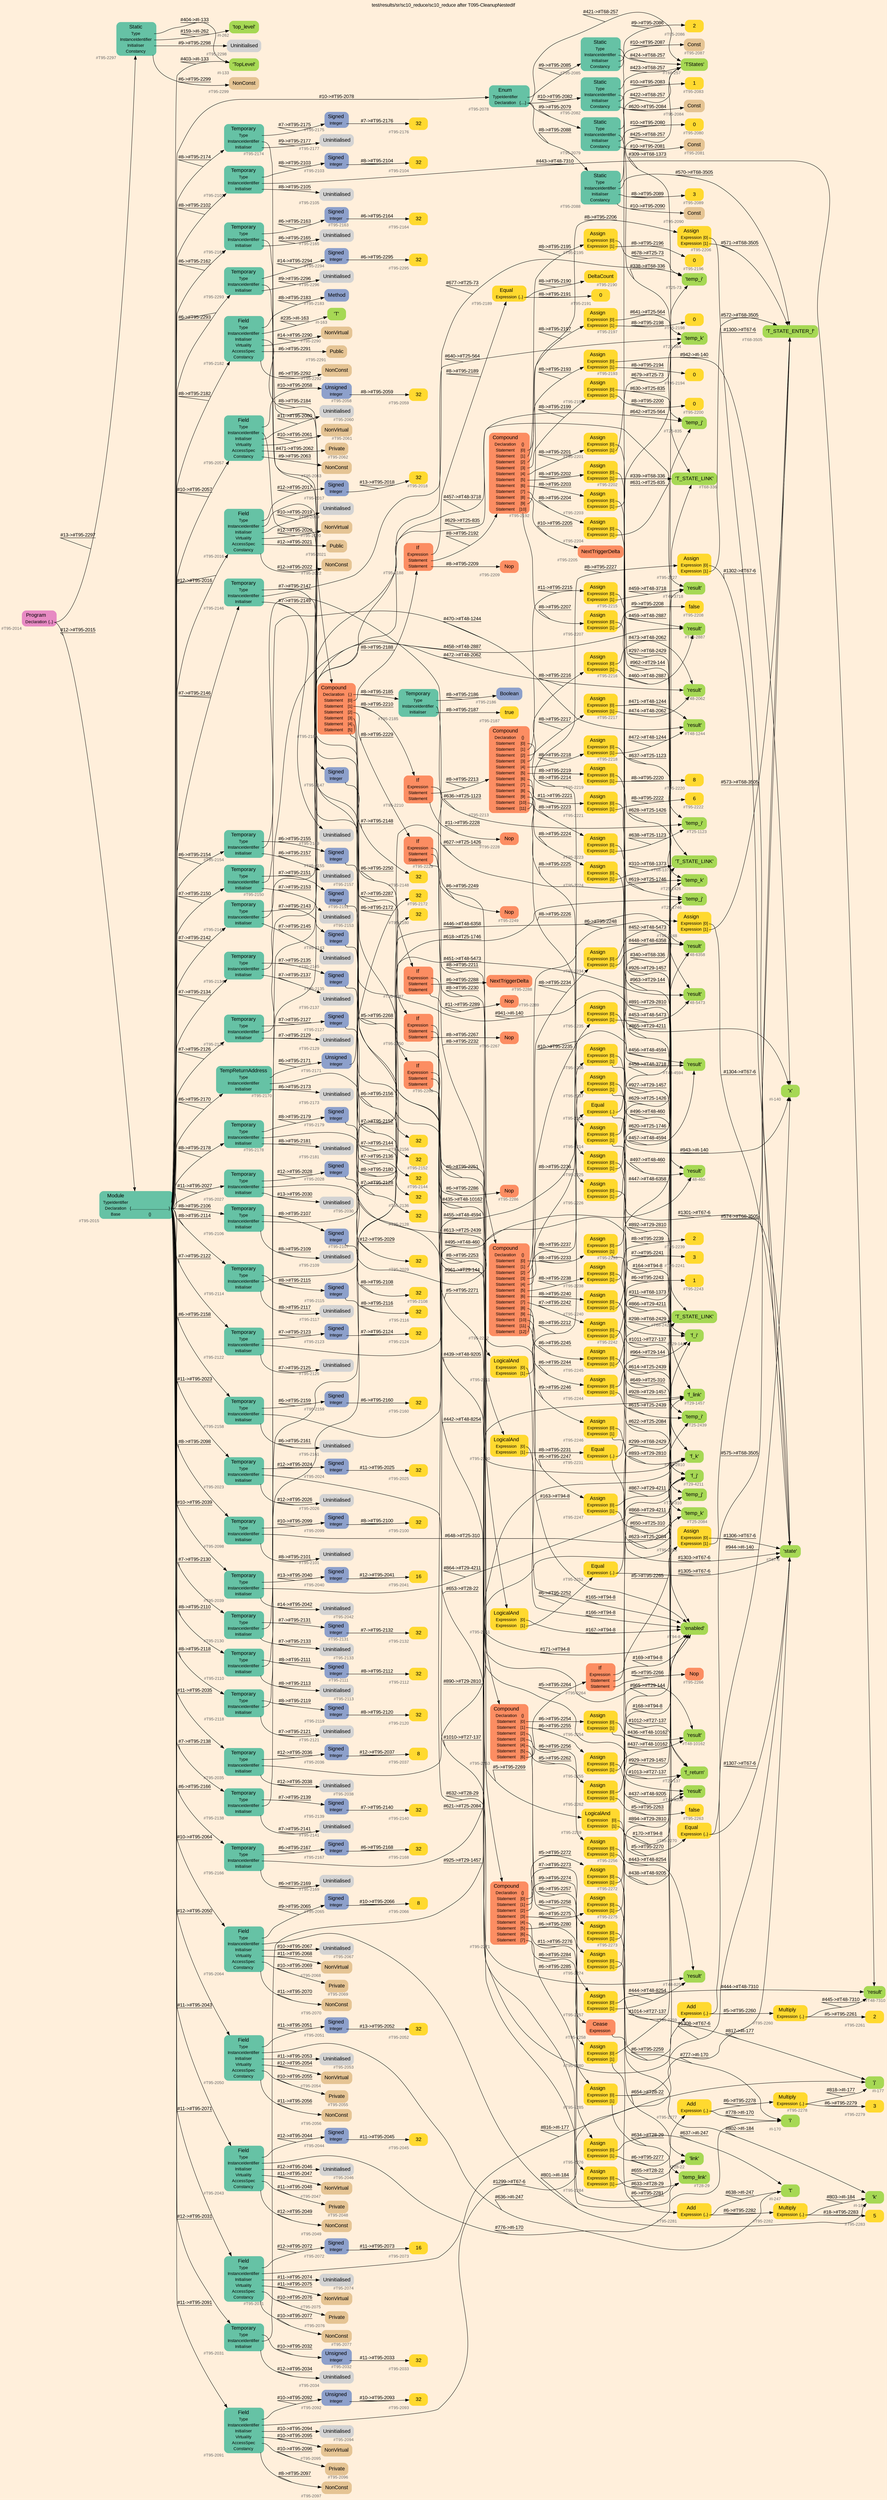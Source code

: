 digraph "test/results/sr/sc10_reduce/sc10_reduce after T095-CleanupNestedIf" {
label = "test/results/sr/sc10_reduce/sc10_reduce after T095-CleanupNestedIf"
labelloc = t
graph [
    rankdir = "LR"
    ranksep = 0.3
    bgcolor = antiquewhite1
    color = black
    fontcolor = black
    fontname = "Arial"
];
node [
    fontname = "Arial"
];
edge [
    fontname = "Arial"
];

// -------------------- node figure --------------------
// -------- block #T95-2014 ----------
"#T95-2014" [
    fillcolor = "/set28/4"
    xlabel = "#T95-2014"
    fontsize = "12"
    fontcolor = grey40
    shape = "plaintext"
    label = <<TABLE BORDER="0" CELLBORDER="0" CELLSPACING="0">
     <TR><TD><FONT COLOR="black" POINT-SIZE="15">Program</FONT></TD></TR>
     <TR><TD><FONT COLOR="black" POINT-SIZE="12">Declaration</FONT></TD><TD PORT="port0"><FONT COLOR="black" POINT-SIZE="12">{..}</FONT></TD></TR>
    </TABLE>>
    style = "rounded,filled"
];

// -------- block #T95-2015 ----------
"#T95-2015" [
    fillcolor = "/set28/1"
    xlabel = "#T95-2015"
    fontsize = "12"
    fontcolor = grey40
    shape = "plaintext"
    label = <<TABLE BORDER="0" CELLBORDER="0" CELLSPACING="0">
     <TR><TD><FONT COLOR="black" POINT-SIZE="15">Module</FONT></TD></TR>
     <TR><TD><FONT COLOR="black" POINT-SIZE="12">TypeIdentifier</FONT></TD><TD PORT="port0"></TD></TR>
     <TR><TD><FONT COLOR="black" POINT-SIZE="12">Declaration</FONT></TD><TD PORT="port1"><FONT COLOR="black" POINT-SIZE="12">{....................................}</FONT></TD></TR>
     <TR><TD><FONT COLOR="black" POINT-SIZE="12">Base</FONT></TD><TD PORT="port2"><FONT COLOR="black" POINT-SIZE="12">{}</FONT></TD></TR>
    </TABLE>>
    style = "rounded,filled"
];

// -------- block #I-133 ----------
"#I-133" [
    fillcolor = "/set28/5"
    xlabel = "#I-133"
    fontsize = "12"
    fontcolor = grey40
    shape = "plaintext"
    label = <<TABLE BORDER="0" CELLBORDER="0" CELLSPACING="0">
     <TR><TD><FONT COLOR="black" POINT-SIZE="15">'TopLevel'</FONT></TD></TR>
    </TABLE>>
    style = "rounded,filled"
];

// -------- block #T95-2016 ----------
"#T95-2016" [
    fillcolor = "/set28/1"
    xlabel = "#T95-2016"
    fontsize = "12"
    fontcolor = grey40
    shape = "plaintext"
    label = <<TABLE BORDER="0" CELLBORDER="0" CELLSPACING="0">
     <TR><TD><FONT COLOR="black" POINT-SIZE="15">Field</FONT></TD></TR>
     <TR><TD><FONT COLOR="black" POINT-SIZE="12">Type</FONT></TD><TD PORT="port0"></TD></TR>
     <TR><TD><FONT COLOR="black" POINT-SIZE="12">InstanceIdentifier</FONT></TD><TD PORT="port1"></TD></TR>
     <TR><TD><FONT COLOR="black" POINT-SIZE="12">Initialiser</FONT></TD><TD PORT="port2"></TD></TR>
     <TR><TD><FONT COLOR="black" POINT-SIZE="12">Virtuality</FONT></TD><TD PORT="port3"></TD></TR>
     <TR><TD><FONT COLOR="black" POINT-SIZE="12">AccessSpec</FONT></TD><TD PORT="port4"></TD></TR>
     <TR><TD><FONT COLOR="black" POINT-SIZE="12">Constancy</FONT></TD><TD PORT="port5"></TD></TR>
    </TABLE>>
    style = "rounded,filled"
];

// -------- block #T95-2017 ----------
"#T95-2017" [
    fillcolor = "/set28/3"
    xlabel = "#T95-2017"
    fontsize = "12"
    fontcolor = grey40
    shape = "plaintext"
    label = <<TABLE BORDER="0" CELLBORDER="0" CELLSPACING="0">
     <TR><TD><FONT COLOR="black" POINT-SIZE="15">Signed</FONT></TD></TR>
     <TR><TD><FONT COLOR="black" POINT-SIZE="12">Integer</FONT></TD><TD PORT="port0"></TD></TR>
    </TABLE>>
    style = "rounded,filled"
];

// -------- block #T95-2018 ----------
"#T95-2018" [
    fillcolor = "/set28/6"
    xlabel = "#T95-2018"
    fontsize = "12"
    fontcolor = grey40
    shape = "plaintext"
    label = <<TABLE BORDER="0" CELLBORDER="0" CELLSPACING="0">
     <TR><TD><FONT COLOR="black" POINT-SIZE="15">32</FONT></TD></TR>
    </TABLE>>
    style = "rounded,filled"
];

// -------- block #I-140 ----------
"#I-140" [
    fillcolor = "/set28/5"
    xlabel = "#I-140"
    fontsize = "12"
    fontcolor = grey40
    shape = "plaintext"
    label = <<TABLE BORDER="0" CELLBORDER="0" CELLSPACING="0">
     <TR><TD><FONT COLOR="black" POINT-SIZE="15">'x'</FONT></TD></TR>
    </TABLE>>
    style = "rounded,filled"
];

// -------- block #T95-2019 ----------
"#T95-2019" [
    xlabel = "#T95-2019"
    fontsize = "12"
    fontcolor = grey40
    shape = "plaintext"
    label = <<TABLE BORDER="0" CELLBORDER="0" CELLSPACING="0">
     <TR><TD><FONT COLOR="black" POINT-SIZE="15">Uninitialised</FONT></TD></TR>
    </TABLE>>
    style = "rounded,filled"
];

// -------- block #T95-2020 ----------
"#T95-2020" [
    fillcolor = "/set28/7"
    xlabel = "#T95-2020"
    fontsize = "12"
    fontcolor = grey40
    shape = "plaintext"
    label = <<TABLE BORDER="0" CELLBORDER="0" CELLSPACING="0">
     <TR><TD><FONT COLOR="black" POINT-SIZE="15">NonVirtual</FONT></TD></TR>
    </TABLE>>
    style = "rounded,filled"
];

// -------- block #T95-2021 ----------
"#T95-2021" [
    fillcolor = "/set28/7"
    xlabel = "#T95-2021"
    fontsize = "12"
    fontcolor = grey40
    shape = "plaintext"
    label = <<TABLE BORDER="0" CELLBORDER="0" CELLSPACING="0">
     <TR><TD><FONT COLOR="black" POINT-SIZE="15">Public</FONT></TD></TR>
    </TABLE>>
    style = "rounded,filled"
];

// -------- block #T95-2022 ----------
"#T95-2022" [
    fillcolor = "/set28/7"
    xlabel = "#T95-2022"
    fontsize = "12"
    fontcolor = grey40
    shape = "plaintext"
    label = <<TABLE BORDER="0" CELLBORDER="0" CELLSPACING="0">
     <TR><TD><FONT COLOR="black" POINT-SIZE="15">NonConst</FONT></TD></TR>
    </TABLE>>
    style = "rounded,filled"
];

// -------- block #T95-2023 ----------
"#T95-2023" [
    fillcolor = "/set28/1"
    xlabel = "#T95-2023"
    fontsize = "12"
    fontcolor = grey40
    shape = "plaintext"
    label = <<TABLE BORDER="0" CELLBORDER="0" CELLSPACING="0">
     <TR><TD><FONT COLOR="black" POINT-SIZE="15">Temporary</FONT></TD></TR>
     <TR><TD><FONT COLOR="black" POINT-SIZE="12">Type</FONT></TD><TD PORT="port0"></TD></TR>
     <TR><TD><FONT COLOR="black" POINT-SIZE="12">InstanceIdentifier</FONT></TD><TD PORT="port1"></TD></TR>
     <TR><TD><FONT COLOR="black" POINT-SIZE="12">Initialiser</FONT></TD><TD PORT="port2"></TD></TR>
    </TABLE>>
    style = "rounded,filled"
];

// -------- block #T95-2024 ----------
"#T95-2024" [
    fillcolor = "/set28/3"
    xlabel = "#T95-2024"
    fontsize = "12"
    fontcolor = grey40
    shape = "plaintext"
    label = <<TABLE BORDER="0" CELLBORDER="0" CELLSPACING="0">
     <TR><TD><FONT COLOR="black" POINT-SIZE="15">Signed</FONT></TD></TR>
     <TR><TD><FONT COLOR="black" POINT-SIZE="12">Integer</FONT></TD><TD PORT="port0"></TD></TR>
    </TABLE>>
    style = "rounded,filled"
];

// -------- block #T95-2025 ----------
"#T95-2025" [
    fillcolor = "/set28/6"
    xlabel = "#T95-2025"
    fontsize = "12"
    fontcolor = grey40
    shape = "plaintext"
    label = <<TABLE BORDER="0" CELLBORDER="0" CELLSPACING="0">
     <TR><TD><FONT COLOR="black" POINT-SIZE="15">32</FONT></TD></TR>
    </TABLE>>
    style = "rounded,filled"
];

// -------- block #T27-137 ----------
"#T27-137" [
    fillcolor = "/set28/5"
    xlabel = "#T27-137"
    fontsize = "12"
    fontcolor = grey40
    shape = "plaintext"
    label = <<TABLE BORDER="0" CELLBORDER="0" CELLSPACING="0">
     <TR><TD><FONT COLOR="black" POINT-SIZE="15">'f_return'</FONT></TD></TR>
    </TABLE>>
    style = "rounded,filled"
];

// -------- block #T95-2026 ----------
"#T95-2026" [
    xlabel = "#T95-2026"
    fontsize = "12"
    fontcolor = grey40
    shape = "plaintext"
    label = <<TABLE BORDER="0" CELLBORDER="0" CELLSPACING="0">
     <TR><TD><FONT COLOR="black" POINT-SIZE="15">Uninitialised</FONT></TD></TR>
    </TABLE>>
    style = "rounded,filled"
];

// -------- block #T95-2027 ----------
"#T95-2027" [
    fillcolor = "/set28/1"
    xlabel = "#T95-2027"
    fontsize = "12"
    fontcolor = grey40
    shape = "plaintext"
    label = <<TABLE BORDER="0" CELLBORDER="0" CELLSPACING="0">
     <TR><TD><FONT COLOR="black" POINT-SIZE="15">Temporary</FONT></TD></TR>
     <TR><TD><FONT COLOR="black" POINT-SIZE="12">Type</FONT></TD><TD PORT="port0"></TD></TR>
     <TR><TD><FONT COLOR="black" POINT-SIZE="12">InstanceIdentifier</FONT></TD><TD PORT="port1"></TD></TR>
     <TR><TD><FONT COLOR="black" POINT-SIZE="12">Initialiser</FONT></TD><TD PORT="port2"></TD></TR>
    </TABLE>>
    style = "rounded,filled"
];

// -------- block #T95-2028 ----------
"#T95-2028" [
    fillcolor = "/set28/3"
    xlabel = "#T95-2028"
    fontsize = "12"
    fontcolor = grey40
    shape = "plaintext"
    label = <<TABLE BORDER="0" CELLBORDER="0" CELLSPACING="0">
     <TR><TD><FONT COLOR="black" POINT-SIZE="15">Signed</FONT></TD></TR>
     <TR><TD><FONT COLOR="black" POINT-SIZE="12">Integer</FONT></TD><TD PORT="port0"></TD></TR>
    </TABLE>>
    style = "rounded,filled"
];

// -------- block #T95-2029 ----------
"#T95-2029" [
    fillcolor = "/set28/6"
    xlabel = "#T95-2029"
    fontsize = "12"
    fontcolor = grey40
    shape = "plaintext"
    label = <<TABLE BORDER="0" CELLBORDER="0" CELLSPACING="0">
     <TR><TD><FONT COLOR="black" POINT-SIZE="15">32</FONT></TD></TR>
    </TABLE>>
    style = "rounded,filled"
];

// -------- block #T29-144 ----------
"#T29-144" [
    fillcolor = "/set28/5"
    xlabel = "#T29-144"
    fontsize = "12"
    fontcolor = grey40
    shape = "plaintext"
    label = <<TABLE BORDER="0" CELLBORDER="0" CELLSPACING="0">
     <TR><TD><FONT COLOR="black" POINT-SIZE="15">'f_i'</FONT></TD></TR>
    </TABLE>>
    style = "rounded,filled"
];

// -------- block #T95-2030 ----------
"#T95-2030" [
    xlabel = "#T95-2030"
    fontsize = "12"
    fontcolor = grey40
    shape = "plaintext"
    label = <<TABLE BORDER="0" CELLBORDER="0" CELLSPACING="0">
     <TR><TD><FONT COLOR="black" POINT-SIZE="15">Uninitialised</FONT></TD></TR>
    </TABLE>>
    style = "rounded,filled"
];

// -------- block #T95-2031 ----------
"#T95-2031" [
    fillcolor = "/set28/1"
    xlabel = "#T95-2031"
    fontsize = "12"
    fontcolor = grey40
    shape = "plaintext"
    label = <<TABLE BORDER="0" CELLBORDER="0" CELLSPACING="0">
     <TR><TD><FONT COLOR="black" POINT-SIZE="15">Temporary</FONT></TD></TR>
     <TR><TD><FONT COLOR="black" POINT-SIZE="12">Type</FONT></TD><TD PORT="port0"></TD></TR>
     <TR><TD><FONT COLOR="black" POINT-SIZE="12">InstanceIdentifier</FONT></TD><TD PORT="port1"></TD></TR>
     <TR><TD><FONT COLOR="black" POINT-SIZE="12">Initialiser</FONT></TD><TD PORT="port2"></TD></TR>
    </TABLE>>
    style = "rounded,filled"
];

// -------- block #T95-2032 ----------
"#T95-2032" [
    fillcolor = "/set28/3"
    xlabel = "#T95-2032"
    fontsize = "12"
    fontcolor = grey40
    shape = "plaintext"
    label = <<TABLE BORDER="0" CELLBORDER="0" CELLSPACING="0">
     <TR><TD><FONT COLOR="black" POINT-SIZE="15">Unsigned</FONT></TD></TR>
     <TR><TD><FONT COLOR="black" POINT-SIZE="12">Integer</FONT></TD><TD PORT="port0"></TD></TR>
    </TABLE>>
    style = "rounded,filled"
];

// -------- block #T95-2033 ----------
"#T95-2033" [
    fillcolor = "/set28/6"
    xlabel = "#T95-2033"
    fontsize = "12"
    fontcolor = grey40
    shape = "plaintext"
    label = <<TABLE BORDER="0" CELLBORDER="0" CELLSPACING="0">
     <TR><TD><FONT COLOR="black" POINT-SIZE="15">32</FONT></TD></TR>
    </TABLE>>
    style = "rounded,filled"
];

// -------- block #T29-1457 ----------
"#T29-1457" [
    fillcolor = "/set28/5"
    xlabel = "#T29-1457"
    fontsize = "12"
    fontcolor = grey40
    shape = "plaintext"
    label = <<TABLE BORDER="0" CELLBORDER="0" CELLSPACING="0">
     <TR><TD><FONT COLOR="black" POINT-SIZE="15">'f_link'</FONT></TD></TR>
    </TABLE>>
    style = "rounded,filled"
];

// -------- block #T95-2034 ----------
"#T95-2034" [
    xlabel = "#T95-2034"
    fontsize = "12"
    fontcolor = grey40
    shape = "plaintext"
    label = <<TABLE BORDER="0" CELLBORDER="0" CELLSPACING="0">
     <TR><TD><FONT COLOR="black" POINT-SIZE="15">Uninitialised</FONT></TD></TR>
    </TABLE>>
    style = "rounded,filled"
];

// -------- block #T95-2035 ----------
"#T95-2035" [
    fillcolor = "/set28/1"
    xlabel = "#T95-2035"
    fontsize = "12"
    fontcolor = grey40
    shape = "plaintext"
    label = <<TABLE BORDER="0" CELLBORDER="0" CELLSPACING="0">
     <TR><TD><FONT COLOR="black" POINT-SIZE="15">Temporary</FONT></TD></TR>
     <TR><TD><FONT COLOR="black" POINT-SIZE="12">Type</FONT></TD><TD PORT="port0"></TD></TR>
     <TR><TD><FONT COLOR="black" POINT-SIZE="12">InstanceIdentifier</FONT></TD><TD PORT="port1"></TD></TR>
     <TR><TD><FONT COLOR="black" POINT-SIZE="12">Initialiser</FONT></TD><TD PORT="port2"></TD></TR>
    </TABLE>>
    style = "rounded,filled"
];

// -------- block #T95-2036 ----------
"#T95-2036" [
    fillcolor = "/set28/3"
    xlabel = "#T95-2036"
    fontsize = "12"
    fontcolor = grey40
    shape = "plaintext"
    label = <<TABLE BORDER="0" CELLBORDER="0" CELLSPACING="0">
     <TR><TD><FONT COLOR="black" POINT-SIZE="15">Signed</FONT></TD></TR>
     <TR><TD><FONT COLOR="black" POINT-SIZE="12">Integer</FONT></TD><TD PORT="port0"></TD></TR>
    </TABLE>>
    style = "rounded,filled"
];

// -------- block #T95-2037 ----------
"#T95-2037" [
    fillcolor = "/set28/6"
    xlabel = "#T95-2037"
    fontsize = "12"
    fontcolor = grey40
    shape = "plaintext"
    label = <<TABLE BORDER="0" CELLBORDER="0" CELLSPACING="0">
     <TR><TD><FONT COLOR="black" POINT-SIZE="15">8</FONT></TD></TR>
    </TABLE>>
    style = "rounded,filled"
];

// -------- block #T29-2810 ----------
"#T29-2810" [
    fillcolor = "/set28/5"
    xlabel = "#T29-2810"
    fontsize = "12"
    fontcolor = grey40
    shape = "plaintext"
    label = <<TABLE BORDER="0" CELLBORDER="0" CELLSPACING="0">
     <TR><TD><FONT COLOR="black" POINT-SIZE="15">'f_k'</FONT></TD></TR>
    </TABLE>>
    style = "rounded,filled"
];

// -------- block #T95-2038 ----------
"#T95-2038" [
    xlabel = "#T95-2038"
    fontsize = "12"
    fontcolor = grey40
    shape = "plaintext"
    label = <<TABLE BORDER="0" CELLBORDER="0" CELLSPACING="0">
     <TR><TD><FONT COLOR="black" POINT-SIZE="15">Uninitialised</FONT></TD></TR>
    </TABLE>>
    style = "rounded,filled"
];

// -------- block #T95-2039 ----------
"#T95-2039" [
    fillcolor = "/set28/1"
    xlabel = "#T95-2039"
    fontsize = "12"
    fontcolor = grey40
    shape = "plaintext"
    label = <<TABLE BORDER="0" CELLBORDER="0" CELLSPACING="0">
     <TR><TD><FONT COLOR="black" POINT-SIZE="15">Temporary</FONT></TD></TR>
     <TR><TD><FONT COLOR="black" POINT-SIZE="12">Type</FONT></TD><TD PORT="port0"></TD></TR>
     <TR><TD><FONT COLOR="black" POINT-SIZE="12">InstanceIdentifier</FONT></TD><TD PORT="port1"></TD></TR>
     <TR><TD><FONT COLOR="black" POINT-SIZE="12">Initialiser</FONT></TD><TD PORT="port2"></TD></TR>
    </TABLE>>
    style = "rounded,filled"
];

// -------- block #T95-2040 ----------
"#T95-2040" [
    fillcolor = "/set28/3"
    xlabel = "#T95-2040"
    fontsize = "12"
    fontcolor = grey40
    shape = "plaintext"
    label = <<TABLE BORDER="0" CELLBORDER="0" CELLSPACING="0">
     <TR><TD><FONT COLOR="black" POINT-SIZE="15">Signed</FONT></TD></TR>
     <TR><TD><FONT COLOR="black" POINT-SIZE="12">Integer</FONT></TD><TD PORT="port0"></TD></TR>
    </TABLE>>
    style = "rounded,filled"
];

// -------- block #T95-2041 ----------
"#T95-2041" [
    fillcolor = "/set28/6"
    xlabel = "#T95-2041"
    fontsize = "12"
    fontcolor = grey40
    shape = "plaintext"
    label = <<TABLE BORDER="0" CELLBORDER="0" CELLSPACING="0">
     <TR><TD><FONT COLOR="black" POINT-SIZE="15">16</FONT></TD></TR>
    </TABLE>>
    style = "rounded,filled"
];

// -------- block #T29-4211 ----------
"#T29-4211" [
    fillcolor = "/set28/5"
    xlabel = "#T29-4211"
    fontsize = "12"
    fontcolor = grey40
    shape = "plaintext"
    label = <<TABLE BORDER="0" CELLBORDER="0" CELLSPACING="0">
     <TR><TD><FONT COLOR="black" POINT-SIZE="15">'f_j'</FONT></TD></TR>
    </TABLE>>
    style = "rounded,filled"
];

// -------- block #T95-2042 ----------
"#T95-2042" [
    xlabel = "#T95-2042"
    fontsize = "12"
    fontcolor = grey40
    shape = "plaintext"
    label = <<TABLE BORDER="0" CELLBORDER="0" CELLSPACING="0">
     <TR><TD><FONT COLOR="black" POINT-SIZE="15">Uninitialised</FONT></TD></TR>
    </TABLE>>
    style = "rounded,filled"
];

// -------- block #T95-2043 ----------
"#T95-2043" [
    fillcolor = "/set28/1"
    xlabel = "#T95-2043"
    fontsize = "12"
    fontcolor = grey40
    shape = "plaintext"
    label = <<TABLE BORDER="0" CELLBORDER="0" CELLSPACING="0">
     <TR><TD><FONT COLOR="black" POINT-SIZE="15">Field</FONT></TD></TR>
     <TR><TD><FONT COLOR="black" POINT-SIZE="12">Type</FONT></TD><TD PORT="port0"></TD></TR>
     <TR><TD><FONT COLOR="black" POINT-SIZE="12">InstanceIdentifier</FONT></TD><TD PORT="port1"></TD></TR>
     <TR><TD><FONT COLOR="black" POINT-SIZE="12">Initialiser</FONT></TD><TD PORT="port2"></TD></TR>
     <TR><TD><FONT COLOR="black" POINT-SIZE="12">Virtuality</FONT></TD><TD PORT="port3"></TD></TR>
     <TR><TD><FONT COLOR="black" POINT-SIZE="12">AccessSpec</FONT></TD><TD PORT="port4"></TD></TR>
     <TR><TD><FONT COLOR="black" POINT-SIZE="12">Constancy</FONT></TD><TD PORT="port5"></TD></TR>
    </TABLE>>
    style = "rounded,filled"
];

// -------- block #T95-2044 ----------
"#T95-2044" [
    fillcolor = "/set28/3"
    xlabel = "#T95-2044"
    fontsize = "12"
    fontcolor = grey40
    shape = "plaintext"
    label = <<TABLE BORDER="0" CELLBORDER="0" CELLSPACING="0">
     <TR><TD><FONT COLOR="black" POINT-SIZE="15">Signed</FONT></TD></TR>
     <TR><TD><FONT COLOR="black" POINT-SIZE="12">Integer</FONT></TD><TD PORT="port0"></TD></TR>
    </TABLE>>
    style = "rounded,filled"
];

// -------- block #T95-2045 ----------
"#T95-2045" [
    fillcolor = "/set28/6"
    xlabel = "#T95-2045"
    fontsize = "12"
    fontcolor = grey40
    shape = "plaintext"
    label = <<TABLE BORDER="0" CELLBORDER="0" CELLSPACING="0">
     <TR><TD><FONT COLOR="black" POINT-SIZE="15">32</FONT></TD></TR>
    </TABLE>>
    style = "rounded,filled"
];

// -------- block #I-170 ----------
"#I-170" [
    fillcolor = "/set28/5"
    xlabel = "#I-170"
    fontsize = "12"
    fontcolor = grey40
    shape = "plaintext"
    label = <<TABLE BORDER="0" CELLBORDER="0" CELLSPACING="0">
     <TR><TD><FONT COLOR="black" POINT-SIZE="15">'i'</FONT></TD></TR>
    </TABLE>>
    style = "rounded,filled"
];

// -------- block #T95-2046 ----------
"#T95-2046" [
    xlabel = "#T95-2046"
    fontsize = "12"
    fontcolor = grey40
    shape = "plaintext"
    label = <<TABLE BORDER="0" CELLBORDER="0" CELLSPACING="0">
     <TR><TD><FONT COLOR="black" POINT-SIZE="15">Uninitialised</FONT></TD></TR>
    </TABLE>>
    style = "rounded,filled"
];

// -------- block #T95-2047 ----------
"#T95-2047" [
    fillcolor = "/set28/7"
    xlabel = "#T95-2047"
    fontsize = "12"
    fontcolor = grey40
    shape = "plaintext"
    label = <<TABLE BORDER="0" CELLBORDER="0" CELLSPACING="0">
     <TR><TD><FONT COLOR="black" POINT-SIZE="15">NonVirtual</FONT></TD></TR>
    </TABLE>>
    style = "rounded,filled"
];

// -------- block #T95-2048 ----------
"#T95-2048" [
    fillcolor = "/set28/7"
    xlabel = "#T95-2048"
    fontsize = "12"
    fontcolor = grey40
    shape = "plaintext"
    label = <<TABLE BORDER="0" CELLBORDER="0" CELLSPACING="0">
     <TR><TD><FONT COLOR="black" POINT-SIZE="15">Private</FONT></TD></TR>
    </TABLE>>
    style = "rounded,filled"
];

// -------- block #T95-2049 ----------
"#T95-2049" [
    fillcolor = "/set28/7"
    xlabel = "#T95-2049"
    fontsize = "12"
    fontcolor = grey40
    shape = "plaintext"
    label = <<TABLE BORDER="0" CELLBORDER="0" CELLSPACING="0">
     <TR><TD><FONT COLOR="black" POINT-SIZE="15">NonConst</FONT></TD></TR>
    </TABLE>>
    style = "rounded,filled"
];

// -------- block #T95-2050 ----------
"#T95-2050" [
    fillcolor = "/set28/1"
    xlabel = "#T95-2050"
    fontsize = "12"
    fontcolor = grey40
    shape = "plaintext"
    label = <<TABLE BORDER="0" CELLBORDER="0" CELLSPACING="0">
     <TR><TD><FONT COLOR="black" POINT-SIZE="15">Field</FONT></TD></TR>
     <TR><TD><FONT COLOR="black" POINT-SIZE="12">Type</FONT></TD><TD PORT="port0"></TD></TR>
     <TR><TD><FONT COLOR="black" POINT-SIZE="12">InstanceIdentifier</FONT></TD><TD PORT="port1"></TD></TR>
     <TR><TD><FONT COLOR="black" POINT-SIZE="12">Initialiser</FONT></TD><TD PORT="port2"></TD></TR>
     <TR><TD><FONT COLOR="black" POINT-SIZE="12">Virtuality</FONT></TD><TD PORT="port3"></TD></TR>
     <TR><TD><FONT COLOR="black" POINT-SIZE="12">AccessSpec</FONT></TD><TD PORT="port4"></TD></TR>
     <TR><TD><FONT COLOR="black" POINT-SIZE="12">Constancy</FONT></TD><TD PORT="port5"></TD></TR>
    </TABLE>>
    style = "rounded,filled"
];

// -------- block #T95-2051 ----------
"#T95-2051" [
    fillcolor = "/set28/3"
    xlabel = "#T95-2051"
    fontsize = "12"
    fontcolor = grey40
    shape = "plaintext"
    label = <<TABLE BORDER="0" CELLBORDER="0" CELLSPACING="0">
     <TR><TD><FONT COLOR="black" POINT-SIZE="15">Signed</FONT></TD></TR>
     <TR><TD><FONT COLOR="black" POINT-SIZE="12">Integer</FONT></TD><TD PORT="port0"></TD></TR>
    </TABLE>>
    style = "rounded,filled"
];

// -------- block #T95-2052 ----------
"#T95-2052" [
    fillcolor = "/set28/6"
    xlabel = "#T95-2052"
    fontsize = "12"
    fontcolor = grey40
    shape = "plaintext"
    label = <<TABLE BORDER="0" CELLBORDER="0" CELLSPACING="0">
     <TR><TD><FONT COLOR="black" POINT-SIZE="15">32</FONT></TD></TR>
    </TABLE>>
    style = "rounded,filled"
];

// -------- block #I-247 ----------
"#I-247" [
    fillcolor = "/set28/5"
    xlabel = "#I-247"
    fontsize = "12"
    fontcolor = grey40
    shape = "plaintext"
    label = <<TABLE BORDER="0" CELLBORDER="0" CELLSPACING="0">
     <TR><TD><FONT COLOR="black" POINT-SIZE="15">'t'</FONT></TD></TR>
    </TABLE>>
    style = "rounded,filled"
];

// -------- block #T95-2053 ----------
"#T95-2053" [
    xlabel = "#T95-2053"
    fontsize = "12"
    fontcolor = grey40
    shape = "plaintext"
    label = <<TABLE BORDER="0" CELLBORDER="0" CELLSPACING="0">
     <TR><TD><FONT COLOR="black" POINT-SIZE="15">Uninitialised</FONT></TD></TR>
    </TABLE>>
    style = "rounded,filled"
];

// -------- block #T95-2054 ----------
"#T95-2054" [
    fillcolor = "/set28/7"
    xlabel = "#T95-2054"
    fontsize = "12"
    fontcolor = grey40
    shape = "plaintext"
    label = <<TABLE BORDER="0" CELLBORDER="0" CELLSPACING="0">
     <TR><TD><FONT COLOR="black" POINT-SIZE="15">NonVirtual</FONT></TD></TR>
    </TABLE>>
    style = "rounded,filled"
];

// -------- block #T95-2055 ----------
"#T95-2055" [
    fillcolor = "/set28/7"
    xlabel = "#T95-2055"
    fontsize = "12"
    fontcolor = grey40
    shape = "plaintext"
    label = <<TABLE BORDER="0" CELLBORDER="0" CELLSPACING="0">
     <TR><TD><FONT COLOR="black" POINT-SIZE="15">Private</FONT></TD></TR>
    </TABLE>>
    style = "rounded,filled"
];

// -------- block #T95-2056 ----------
"#T95-2056" [
    fillcolor = "/set28/7"
    xlabel = "#T95-2056"
    fontsize = "12"
    fontcolor = grey40
    shape = "plaintext"
    label = <<TABLE BORDER="0" CELLBORDER="0" CELLSPACING="0">
     <TR><TD><FONT COLOR="black" POINT-SIZE="15">NonConst</FONT></TD></TR>
    </TABLE>>
    style = "rounded,filled"
];

// -------- block #T95-2057 ----------
"#T95-2057" [
    fillcolor = "/set28/1"
    xlabel = "#T95-2057"
    fontsize = "12"
    fontcolor = grey40
    shape = "plaintext"
    label = <<TABLE BORDER="0" CELLBORDER="0" CELLSPACING="0">
     <TR><TD><FONT COLOR="black" POINT-SIZE="15">Field</FONT></TD></TR>
     <TR><TD><FONT COLOR="black" POINT-SIZE="12">Type</FONT></TD><TD PORT="port0"></TD></TR>
     <TR><TD><FONT COLOR="black" POINT-SIZE="12">InstanceIdentifier</FONT></TD><TD PORT="port1"></TD></TR>
     <TR><TD><FONT COLOR="black" POINT-SIZE="12">Initialiser</FONT></TD><TD PORT="port2"></TD></TR>
     <TR><TD><FONT COLOR="black" POINT-SIZE="12">Virtuality</FONT></TD><TD PORT="port3"></TD></TR>
     <TR><TD><FONT COLOR="black" POINT-SIZE="12">AccessSpec</FONT></TD><TD PORT="port4"></TD></TR>
     <TR><TD><FONT COLOR="black" POINT-SIZE="12">Constancy</FONT></TD><TD PORT="port5"></TD></TR>
    </TABLE>>
    style = "rounded,filled"
];

// -------- block #T95-2058 ----------
"#T95-2058" [
    fillcolor = "/set28/3"
    xlabel = "#T95-2058"
    fontsize = "12"
    fontcolor = grey40
    shape = "plaintext"
    label = <<TABLE BORDER="0" CELLBORDER="0" CELLSPACING="0">
     <TR><TD><FONT COLOR="black" POINT-SIZE="15">Unsigned</FONT></TD></TR>
     <TR><TD><FONT COLOR="black" POINT-SIZE="12">Integer</FONT></TD><TD PORT="port0"></TD></TR>
    </TABLE>>
    style = "rounded,filled"
];

// -------- block #T95-2059 ----------
"#T95-2059" [
    fillcolor = "/set28/6"
    xlabel = "#T95-2059"
    fontsize = "12"
    fontcolor = grey40
    shape = "plaintext"
    label = <<TABLE BORDER="0" CELLBORDER="0" CELLSPACING="0">
     <TR><TD><FONT COLOR="black" POINT-SIZE="15">32</FONT></TD></TR>
    </TABLE>>
    style = "rounded,filled"
];

// -------- block #T28-22 ----------
"#T28-22" [
    fillcolor = "/set28/5"
    xlabel = "#T28-22"
    fontsize = "12"
    fontcolor = grey40
    shape = "plaintext"
    label = <<TABLE BORDER="0" CELLBORDER="0" CELLSPACING="0">
     <TR><TD><FONT COLOR="black" POINT-SIZE="15">'link'</FONT></TD></TR>
    </TABLE>>
    style = "rounded,filled"
];

// -------- block #T95-2060 ----------
"#T95-2060" [
    xlabel = "#T95-2060"
    fontsize = "12"
    fontcolor = grey40
    shape = "plaintext"
    label = <<TABLE BORDER="0" CELLBORDER="0" CELLSPACING="0">
     <TR><TD><FONT COLOR="black" POINT-SIZE="15">Uninitialised</FONT></TD></TR>
    </TABLE>>
    style = "rounded,filled"
];

// -------- block #T95-2061 ----------
"#T95-2061" [
    fillcolor = "/set28/7"
    xlabel = "#T95-2061"
    fontsize = "12"
    fontcolor = grey40
    shape = "plaintext"
    label = <<TABLE BORDER="0" CELLBORDER="0" CELLSPACING="0">
     <TR><TD><FONT COLOR="black" POINT-SIZE="15">NonVirtual</FONT></TD></TR>
    </TABLE>>
    style = "rounded,filled"
];

// -------- block #T95-2062 ----------
"#T95-2062" [
    fillcolor = "/set28/7"
    xlabel = "#T95-2062"
    fontsize = "12"
    fontcolor = grey40
    shape = "plaintext"
    label = <<TABLE BORDER="0" CELLBORDER="0" CELLSPACING="0">
     <TR><TD><FONT COLOR="black" POINT-SIZE="15">Private</FONT></TD></TR>
    </TABLE>>
    style = "rounded,filled"
];

// -------- block #T95-2063 ----------
"#T95-2063" [
    fillcolor = "/set28/7"
    xlabel = "#T95-2063"
    fontsize = "12"
    fontcolor = grey40
    shape = "plaintext"
    label = <<TABLE BORDER="0" CELLBORDER="0" CELLSPACING="0">
     <TR><TD><FONT COLOR="black" POINT-SIZE="15">NonConst</FONT></TD></TR>
    </TABLE>>
    style = "rounded,filled"
];

// -------- block #T95-2064 ----------
"#T95-2064" [
    fillcolor = "/set28/1"
    xlabel = "#T95-2064"
    fontsize = "12"
    fontcolor = grey40
    shape = "plaintext"
    label = <<TABLE BORDER="0" CELLBORDER="0" CELLSPACING="0">
     <TR><TD><FONT COLOR="black" POINT-SIZE="15">Field</FONT></TD></TR>
     <TR><TD><FONT COLOR="black" POINT-SIZE="12">Type</FONT></TD><TD PORT="port0"></TD></TR>
     <TR><TD><FONT COLOR="black" POINT-SIZE="12">InstanceIdentifier</FONT></TD><TD PORT="port1"></TD></TR>
     <TR><TD><FONT COLOR="black" POINT-SIZE="12">Initialiser</FONT></TD><TD PORT="port2"></TD></TR>
     <TR><TD><FONT COLOR="black" POINT-SIZE="12">Virtuality</FONT></TD><TD PORT="port3"></TD></TR>
     <TR><TD><FONT COLOR="black" POINT-SIZE="12">AccessSpec</FONT></TD><TD PORT="port4"></TD></TR>
     <TR><TD><FONT COLOR="black" POINT-SIZE="12">Constancy</FONT></TD><TD PORT="port5"></TD></TR>
    </TABLE>>
    style = "rounded,filled"
];

// -------- block #T95-2065 ----------
"#T95-2065" [
    fillcolor = "/set28/3"
    xlabel = "#T95-2065"
    fontsize = "12"
    fontcolor = grey40
    shape = "plaintext"
    label = <<TABLE BORDER="0" CELLBORDER="0" CELLSPACING="0">
     <TR><TD><FONT COLOR="black" POINT-SIZE="15">Signed</FONT></TD></TR>
     <TR><TD><FONT COLOR="black" POINT-SIZE="12">Integer</FONT></TD><TD PORT="port0"></TD></TR>
    </TABLE>>
    style = "rounded,filled"
];

// -------- block #T95-2066 ----------
"#T95-2066" [
    fillcolor = "/set28/6"
    xlabel = "#T95-2066"
    fontsize = "12"
    fontcolor = grey40
    shape = "plaintext"
    label = <<TABLE BORDER="0" CELLBORDER="0" CELLSPACING="0">
     <TR><TD><FONT COLOR="black" POINT-SIZE="15">8</FONT></TD></TR>
    </TABLE>>
    style = "rounded,filled"
];

// -------- block #I-184 ----------
"#I-184" [
    fillcolor = "/set28/5"
    xlabel = "#I-184"
    fontsize = "12"
    fontcolor = grey40
    shape = "plaintext"
    label = <<TABLE BORDER="0" CELLBORDER="0" CELLSPACING="0">
     <TR><TD><FONT COLOR="black" POINT-SIZE="15">'k'</FONT></TD></TR>
    </TABLE>>
    style = "rounded,filled"
];

// -------- block #T95-2067 ----------
"#T95-2067" [
    xlabel = "#T95-2067"
    fontsize = "12"
    fontcolor = grey40
    shape = "plaintext"
    label = <<TABLE BORDER="0" CELLBORDER="0" CELLSPACING="0">
     <TR><TD><FONT COLOR="black" POINT-SIZE="15">Uninitialised</FONT></TD></TR>
    </TABLE>>
    style = "rounded,filled"
];

// -------- block #T95-2068 ----------
"#T95-2068" [
    fillcolor = "/set28/7"
    xlabel = "#T95-2068"
    fontsize = "12"
    fontcolor = grey40
    shape = "plaintext"
    label = <<TABLE BORDER="0" CELLBORDER="0" CELLSPACING="0">
     <TR><TD><FONT COLOR="black" POINT-SIZE="15">NonVirtual</FONT></TD></TR>
    </TABLE>>
    style = "rounded,filled"
];

// -------- block #T95-2069 ----------
"#T95-2069" [
    fillcolor = "/set28/7"
    xlabel = "#T95-2069"
    fontsize = "12"
    fontcolor = grey40
    shape = "plaintext"
    label = <<TABLE BORDER="0" CELLBORDER="0" CELLSPACING="0">
     <TR><TD><FONT COLOR="black" POINT-SIZE="15">Private</FONT></TD></TR>
    </TABLE>>
    style = "rounded,filled"
];

// -------- block #T95-2070 ----------
"#T95-2070" [
    fillcolor = "/set28/7"
    xlabel = "#T95-2070"
    fontsize = "12"
    fontcolor = grey40
    shape = "plaintext"
    label = <<TABLE BORDER="0" CELLBORDER="0" CELLSPACING="0">
     <TR><TD><FONT COLOR="black" POINT-SIZE="15">NonConst</FONT></TD></TR>
    </TABLE>>
    style = "rounded,filled"
];

// -------- block #T95-2071 ----------
"#T95-2071" [
    fillcolor = "/set28/1"
    xlabel = "#T95-2071"
    fontsize = "12"
    fontcolor = grey40
    shape = "plaintext"
    label = <<TABLE BORDER="0" CELLBORDER="0" CELLSPACING="0">
     <TR><TD><FONT COLOR="black" POINT-SIZE="15">Field</FONT></TD></TR>
     <TR><TD><FONT COLOR="black" POINT-SIZE="12">Type</FONT></TD><TD PORT="port0"></TD></TR>
     <TR><TD><FONT COLOR="black" POINT-SIZE="12">InstanceIdentifier</FONT></TD><TD PORT="port1"></TD></TR>
     <TR><TD><FONT COLOR="black" POINT-SIZE="12">Initialiser</FONT></TD><TD PORT="port2"></TD></TR>
     <TR><TD><FONT COLOR="black" POINT-SIZE="12">Virtuality</FONT></TD><TD PORT="port3"></TD></TR>
     <TR><TD><FONT COLOR="black" POINT-SIZE="12">AccessSpec</FONT></TD><TD PORT="port4"></TD></TR>
     <TR><TD><FONT COLOR="black" POINT-SIZE="12">Constancy</FONT></TD><TD PORT="port5"></TD></TR>
    </TABLE>>
    style = "rounded,filled"
];

// -------- block #T95-2072 ----------
"#T95-2072" [
    fillcolor = "/set28/3"
    xlabel = "#T95-2072"
    fontsize = "12"
    fontcolor = grey40
    shape = "plaintext"
    label = <<TABLE BORDER="0" CELLBORDER="0" CELLSPACING="0">
     <TR><TD><FONT COLOR="black" POINT-SIZE="15">Signed</FONT></TD></TR>
     <TR><TD><FONT COLOR="black" POINT-SIZE="12">Integer</FONT></TD><TD PORT="port0"></TD></TR>
    </TABLE>>
    style = "rounded,filled"
];

// -------- block #T95-2073 ----------
"#T95-2073" [
    fillcolor = "/set28/6"
    xlabel = "#T95-2073"
    fontsize = "12"
    fontcolor = grey40
    shape = "plaintext"
    label = <<TABLE BORDER="0" CELLBORDER="0" CELLSPACING="0">
     <TR><TD><FONT COLOR="black" POINT-SIZE="15">16</FONT></TD></TR>
    </TABLE>>
    style = "rounded,filled"
];

// -------- block #I-177 ----------
"#I-177" [
    fillcolor = "/set28/5"
    xlabel = "#I-177"
    fontsize = "12"
    fontcolor = grey40
    shape = "plaintext"
    label = <<TABLE BORDER="0" CELLBORDER="0" CELLSPACING="0">
     <TR><TD><FONT COLOR="black" POINT-SIZE="15">'j'</FONT></TD></TR>
    </TABLE>>
    style = "rounded,filled"
];

// -------- block #T95-2074 ----------
"#T95-2074" [
    xlabel = "#T95-2074"
    fontsize = "12"
    fontcolor = grey40
    shape = "plaintext"
    label = <<TABLE BORDER="0" CELLBORDER="0" CELLSPACING="0">
     <TR><TD><FONT COLOR="black" POINT-SIZE="15">Uninitialised</FONT></TD></TR>
    </TABLE>>
    style = "rounded,filled"
];

// -------- block #T95-2075 ----------
"#T95-2075" [
    fillcolor = "/set28/7"
    xlabel = "#T95-2075"
    fontsize = "12"
    fontcolor = grey40
    shape = "plaintext"
    label = <<TABLE BORDER="0" CELLBORDER="0" CELLSPACING="0">
     <TR><TD><FONT COLOR="black" POINT-SIZE="15">NonVirtual</FONT></TD></TR>
    </TABLE>>
    style = "rounded,filled"
];

// -------- block #T95-2076 ----------
"#T95-2076" [
    fillcolor = "/set28/7"
    xlabel = "#T95-2076"
    fontsize = "12"
    fontcolor = grey40
    shape = "plaintext"
    label = <<TABLE BORDER="0" CELLBORDER="0" CELLSPACING="0">
     <TR><TD><FONT COLOR="black" POINT-SIZE="15">Private</FONT></TD></TR>
    </TABLE>>
    style = "rounded,filled"
];

// -------- block #T95-2077 ----------
"#T95-2077" [
    fillcolor = "/set28/7"
    xlabel = "#T95-2077"
    fontsize = "12"
    fontcolor = grey40
    shape = "plaintext"
    label = <<TABLE BORDER="0" CELLBORDER="0" CELLSPACING="0">
     <TR><TD><FONT COLOR="black" POINT-SIZE="15">NonConst</FONT></TD></TR>
    </TABLE>>
    style = "rounded,filled"
];

// -------- block #T95-2078 ----------
"#T95-2078" [
    fillcolor = "/set28/1"
    xlabel = "#T95-2078"
    fontsize = "12"
    fontcolor = grey40
    shape = "plaintext"
    label = <<TABLE BORDER="0" CELLBORDER="0" CELLSPACING="0">
     <TR><TD><FONT COLOR="black" POINT-SIZE="15">Enum</FONT></TD></TR>
     <TR><TD><FONT COLOR="black" POINT-SIZE="12">TypeIdentifier</FONT></TD><TD PORT="port0"></TD></TR>
     <TR><TD><FONT COLOR="black" POINT-SIZE="12">Declaration</FONT></TD><TD PORT="port1"><FONT COLOR="black" POINT-SIZE="12">{....}</FONT></TD></TR>
    </TABLE>>
    style = "rounded,filled"
];

// -------- block #T68-257 ----------
"#T68-257" [
    fillcolor = "/set28/5"
    xlabel = "#T68-257"
    fontsize = "12"
    fontcolor = grey40
    shape = "plaintext"
    label = <<TABLE BORDER="0" CELLBORDER="0" CELLSPACING="0">
     <TR><TD><FONT COLOR="black" POINT-SIZE="15">'TStates'</FONT></TD></TR>
    </TABLE>>
    style = "rounded,filled"
];

// -------- block #T95-2079 ----------
"#T95-2079" [
    fillcolor = "/set28/1"
    xlabel = "#T95-2079"
    fontsize = "12"
    fontcolor = grey40
    shape = "plaintext"
    label = <<TABLE BORDER="0" CELLBORDER="0" CELLSPACING="0">
     <TR><TD><FONT COLOR="black" POINT-SIZE="15">Static</FONT></TD></TR>
     <TR><TD><FONT COLOR="black" POINT-SIZE="12">Type</FONT></TD><TD PORT="port0"></TD></TR>
     <TR><TD><FONT COLOR="black" POINT-SIZE="12">InstanceIdentifier</FONT></TD><TD PORT="port1"></TD></TR>
     <TR><TD><FONT COLOR="black" POINT-SIZE="12">Initialiser</FONT></TD><TD PORT="port2"></TD></TR>
     <TR><TD><FONT COLOR="black" POINT-SIZE="12">Constancy</FONT></TD><TD PORT="port3"></TD></TR>
    </TABLE>>
    style = "rounded,filled"
];

// -------- block #T68-336 ----------
"#T68-336" [
    fillcolor = "/set28/5"
    xlabel = "#T68-336"
    fontsize = "12"
    fontcolor = grey40
    shape = "plaintext"
    label = <<TABLE BORDER="0" CELLBORDER="0" CELLSPACING="0">
     <TR><TD><FONT COLOR="black" POINT-SIZE="15">'T_STATE_LINK'</FONT></TD></TR>
    </TABLE>>
    style = "rounded,filled"
];

// -------- block #T95-2080 ----------
"#T95-2080" [
    fillcolor = "/set28/6"
    xlabel = "#T95-2080"
    fontsize = "12"
    fontcolor = grey40
    shape = "plaintext"
    label = <<TABLE BORDER="0" CELLBORDER="0" CELLSPACING="0">
     <TR><TD><FONT COLOR="black" POINT-SIZE="15">0</FONT></TD></TR>
    </TABLE>>
    style = "rounded,filled"
];

// -------- block #T95-2081 ----------
"#T95-2081" [
    fillcolor = "/set28/7"
    xlabel = "#T95-2081"
    fontsize = "12"
    fontcolor = grey40
    shape = "plaintext"
    label = <<TABLE BORDER="0" CELLBORDER="0" CELLSPACING="0">
     <TR><TD><FONT COLOR="black" POINT-SIZE="15">Const</FONT></TD></TR>
    </TABLE>>
    style = "rounded,filled"
];

// -------- block #T95-2082 ----------
"#T95-2082" [
    fillcolor = "/set28/1"
    xlabel = "#T95-2082"
    fontsize = "12"
    fontcolor = grey40
    shape = "plaintext"
    label = <<TABLE BORDER="0" CELLBORDER="0" CELLSPACING="0">
     <TR><TD><FONT COLOR="black" POINT-SIZE="15">Static</FONT></TD></TR>
     <TR><TD><FONT COLOR="black" POINT-SIZE="12">Type</FONT></TD><TD PORT="port0"></TD></TR>
     <TR><TD><FONT COLOR="black" POINT-SIZE="12">InstanceIdentifier</FONT></TD><TD PORT="port1"></TD></TR>
     <TR><TD><FONT COLOR="black" POINT-SIZE="12">Initialiser</FONT></TD><TD PORT="port2"></TD></TR>
     <TR><TD><FONT COLOR="black" POINT-SIZE="12">Constancy</FONT></TD><TD PORT="port3"></TD></TR>
    </TABLE>>
    style = "rounded,filled"
];

// -------- block #T68-1373 ----------
"#T68-1373" [
    fillcolor = "/set28/5"
    xlabel = "#T68-1373"
    fontsize = "12"
    fontcolor = grey40
    shape = "plaintext"
    label = <<TABLE BORDER="0" CELLBORDER="0" CELLSPACING="0">
     <TR><TD><FONT COLOR="black" POINT-SIZE="15">'T_STATE_LINK'</FONT></TD></TR>
    </TABLE>>
    style = "rounded,filled"
];

// -------- block #T95-2083 ----------
"#T95-2083" [
    fillcolor = "/set28/6"
    xlabel = "#T95-2083"
    fontsize = "12"
    fontcolor = grey40
    shape = "plaintext"
    label = <<TABLE BORDER="0" CELLBORDER="0" CELLSPACING="0">
     <TR><TD><FONT COLOR="black" POINT-SIZE="15">1</FONT></TD></TR>
    </TABLE>>
    style = "rounded,filled"
];

// -------- block #T95-2084 ----------
"#T95-2084" [
    fillcolor = "/set28/7"
    xlabel = "#T95-2084"
    fontsize = "12"
    fontcolor = grey40
    shape = "plaintext"
    label = <<TABLE BORDER="0" CELLBORDER="0" CELLSPACING="0">
     <TR><TD><FONT COLOR="black" POINT-SIZE="15">Const</FONT></TD></TR>
    </TABLE>>
    style = "rounded,filled"
];

// -------- block #T95-2085 ----------
"#T95-2085" [
    fillcolor = "/set28/1"
    xlabel = "#T95-2085"
    fontsize = "12"
    fontcolor = grey40
    shape = "plaintext"
    label = <<TABLE BORDER="0" CELLBORDER="0" CELLSPACING="0">
     <TR><TD><FONT COLOR="black" POINT-SIZE="15">Static</FONT></TD></TR>
     <TR><TD><FONT COLOR="black" POINT-SIZE="12">Type</FONT></TD><TD PORT="port0"></TD></TR>
     <TR><TD><FONT COLOR="black" POINT-SIZE="12">InstanceIdentifier</FONT></TD><TD PORT="port1"></TD></TR>
     <TR><TD><FONT COLOR="black" POINT-SIZE="12">Initialiser</FONT></TD><TD PORT="port2"></TD></TR>
     <TR><TD><FONT COLOR="black" POINT-SIZE="12">Constancy</FONT></TD><TD PORT="port3"></TD></TR>
    </TABLE>>
    style = "rounded,filled"
];

// -------- block #T68-2429 ----------
"#T68-2429" [
    fillcolor = "/set28/5"
    xlabel = "#T68-2429"
    fontsize = "12"
    fontcolor = grey40
    shape = "plaintext"
    label = <<TABLE BORDER="0" CELLBORDER="0" CELLSPACING="0">
     <TR><TD><FONT COLOR="black" POINT-SIZE="15">'T_STATE_LINK'</FONT></TD></TR>
    </TABLE>>
    style = "rounded,filled"
];

// -------- block #T95-2086 ----------
"#T95-2086" [
    fillcolor = "/set28/6"
    xlabel = "#T95-2086"
    fontsize = "12"
    fontcolor = grey40
    shape = "plaintext"
    label = <<TABLE BORDER="0" CELLBORDER="0" CELLSPACING="0">
     <TR><TD><FONT COLOR="black" POINT-SIZE="15">2</FONT></TD></TR>
    </TABLE>>
    style = "rounded,filled"
];

// -------- block #T95-2087 ----------
"#T95-2087" [
    fillcolor = "/set28/7"
    xlabel = "#T95-2087"
    fontsize = "12"
    fontcolor = grey40
    shape = "plaintext"
    label = <<TABLE BORDER="0" CELLBORDER="0" CELLSPACING="0">
     <TR><TD><FONT COLOR="black" POINT-SIZE="15">Const</FONT></TD></TR>
    </TABLE>>
    style = "rounded,filled"
];

// -------- block #T95-2088 ----------
"#T95-2088" [
    fillcolor = "/set28/1"
    xlabel = "#T95-2088"
    fontsize = "12"
    fontcolor = grey40
    shape = "plaintext"
    label = <<TABLE BORDER="0" CELLBORDER="0" CELLSPACING="0">
     <TR><TD><FONT COLOR="black" POINT-SIZE="15">Static</FONT></TD></TR>
     <TR><TD><FONT COLOR="black" POINT-SIZE="12">Type</FONT></TD><TD PORT="port0"></TD></TR>
     <TR><TD><FONT COLOR="black" POINT-SIZE="12">InstanceIdentifier</FONT></TD><TD PORT="port1"></TD></TR>
     <TR><TD><FONT COLOR="black" POINT-SIZE="12">Initialiser</FONT></TD><TD PORT="port2"></TD></TR>
     <TR><TD><FONT COLOR="black" POINT-SIZE="12">Constancy</FONT></TD><TD PORT="port3"></TD></TR>
    </TABLE>>
    style = "rounded,filled"
];

// -------- block #T68-3505 ----------
"#T68-3505" [
    fillcolor = "/set28/5"
    xlabel = "#T68-3505"
    fontsize = "12"
    fontcolor = grey40
    shape = "plaintext"
    label = <<TABLE BORDER="0" CELLBORDER="0" CELLSPACING="0">
     <TR><TD><FONT COLOR="black" POINT-SIZE="15">'T_STATE_ENTER_f'</FONT></TD></TR>
    </TABLE>>
    style = "rounded,filled"
];

// -------- block #T95-2089 ----------
"#T95-2089" [
    fillcolor = "/set28/6"
    xlabel = "#T95-2089"
    fontsize = "12"
    fontcolor = grey40
    shape = "plaintext"
    label = <<TABLE BORDER="0" CELLBORDER="0" CELLSPACING="0">
     <TR><TD><FONT COLOR="black" POINT-SIZE="15">3</FONT></TD></TR>
    </TABLE>>
    style = "rounded,filled"
];

// -------- block #T95-2090 ----------
"#T95-2090" [
    fillcolor = "/set28/7"
    xlabel = "#T95-2090"
    fontsize = "12"
    fontcolor = grey40
    shape = "plaintext"
    label = <<TABLE BORDER="0" CELLBORDER="0" CELLSPACING="0">
     <TR><TD><FONT COLOR="black" POINT-SIZE="15">Const</FONT></TD></TR>
    </TABLE>>
    style = "rounded,filled"
];

// -------- block #T95-2091 ----------
"#T95-2091" [
    fillcolor = "/set28/1"
    xlabel = "#T95-2091"
    fontsize = "12"
    fontcolor = grey40
    shape = "plaintext"
    label = <<TABLE BORDER="0" CELLBORDER="0" CELLSPACING="0">
     <TR><TD><FONT COLOR="black" POINT-SIZE="15">Field</FONT></TD></TR>
     <TR><TD><FONT COLOR="black" POINT-SIZE="12">Type</FONT></TD><TD PORT="port0"></TD></TR>
     <TR><TD><FONT COLOR="black" POINT-SIZE="12">InstanceIdentifier</FONT></TD><TD PORT="port1"></TD></TR>
     <TR><TD><FONT COLOR="black" POINT-SIZE="12">Initialiser</FONT></TD><TD PORT="port2"></TD></TR>
     <TR><TD><FONT COLOR="black" POINT-SIZE="12">Virtuality</FONT></TD><TD PORT="port3"></TD></TR>
     <TR><TD><FONT COLOR="black" POINT-SIZE="12">AccessSpec</FONT></TD><TD PORT="port4"></TD></TR>
     <TR><TD><FONT COLOR="black" POINT-SIZE="12">Constancy</FONT></TD><TD PORT="port5"></TD></TR>
    </TABLE>>
    style = "rounded,filled"
];

// -------- block #T95-2092 ----------
"#T95-2092" [
    fillcolor = "/set28/3"
    xlabel = "#T95-2092"
    fontsize = "12"
    fontcolor = grey40
    shape = "plaintext"
    label = <<TABLE BORDER="0" CELLBORDER="0" CELLSPACING="0">
     <TR><TD><FONT COLOR="black" POINT-SIZE="15">Unsigned</FONT></TD></TR>
     <TR><TD><FONT COLOR="black" POINT-SIZE="12">Integer</FONT></TD><TD PORT="port0"></TD></TR>
    </TABLE>>
    style = "rounded,filled"
];

// -------- block #T95-2093 ----------
"#T95-2093" [
    fillcolor = "/set28/6"
    xlabel = "#T95-2093"
    fontsize = "12"
    fontcolor = grey40
    shape = "plaintext"
    label = <<TABLE BORDER="0" CELLBORDER="0" CELLSPACING="0">
     <TR><TD><FONT COLOR="black" POINT-SIZE="15">32</FONT></TD></TR>
    </TABLE>>
    style = "rounded,filled"
];

// -------- block #T67-6 ----------
"#T67-6" [
    fillcolor = "/set28/5"
    xlabel = "#T67-6"
    fontsize = "12"
    fontcolor = grey40
    shape = "plaintext"
    label = <<TABLE BORDER="0" CELLBORDER="0" CELLSPACING="0">
     <TR><TD><FONT COLOR="black" POINT-SIZE="15">'state'</FONT></TD></TR>
    </TABLE>>
    style = "rounded,filled"
];

// -------- block #T95-2094 ----------
"#T95-2094" [
    xlabel = "#T95-2094"
    fontsize = "12"
    fontcolor = grey40
    shape = "plaintext"
    label = <<TABLE BORDER="0" CELLBORDER="0" CELLSPACING="0">
     <TR><TD><FONT COLOR="black" POINT-SIZE="15">Uninitialised</FONT></TD></TR>
    </TABLE>>
    style = "rounded,filled"
];

// -------- block #T95-2095 ----------
"#T95-2095" [
    fillcolor = "/set28/7"
    xlabel = "#T95-2095"
    fontsize = "12"
    fontcolor = grey40
    shape = "plaintext"
    label = <<TABLE BORDER="0" CELLBORDER="0" CELLSPACING="0">
     <TR><TD><FONT COLOR="black" POINT-SIZE="15">NonVirtual</FONT></TD></TR>
    </TABLE>>
    style = "rounded,filled"
];

// -------- block #T95-2096 ----------
"#T95-2096" [
    fillcolor = "/set28/7"
    xlabel = "#T95-2096"
    fontsize = "12"
    fontcolor = grey40
    shape = "plaintext"
    label = <<TABLE BORDER="0" CELLBORDER="0" CELLSPACING="0">
     <TR><TD><FONT COLOR="black" POINT-SIZE="15">Private</FONT></TD></TR>
    </TABLE>>
    style = "rounded,filled"
];

// -------- block #T95-2097 ----------
"#T95-2097" [
    fillcolor = "/set28/7"
    xlabel = "#T95-2097"
    fontsize = "12"
    fontcolor = grey40
    shape = "plaintext"
    label = <<TABLE BORDER="0" CELLBORDER="0" CELLSPACING="0">
     <TR><TD><FONT COLOR="black" POINT-SIZE="15">NonConst</FONT></TD></TR>
    </TABLE>>
    style = "rounded,filled"
];

// -------- block #T95-2098 ----------
"#T95-2098" [
    fillcolor = "/set28/1"
    xlabel = "#T95-2098"
    fontsize = "12"
    fontcolor = grey40
    shape = "plaintext"
    label = <<TABLE BORDER="0" CELLBORDER="0" CELLSPACING="0">
     <TR><TD><FONT COLOR="black" POINT-SIZE="15">Temporary</FONT></TD></TR>
     <TR><TD><FONT COLOR="black" POINT-SIZE="12">Type</FONT></TD><TD PORT="port0"></TD></TR>
     <TR><TD><FONT COLOR="black" POINT-SIZE="12">InstanceIdentifier</FONT></TD><TD PORT="port1"></TD></TR>
     <TR><TD><FONT COLOR="black" POINT-SIZE="12">Initialiser</FONT></TD><TD PORT="port2"></TD></TR>
    </TABLE>>
    style = "rounded,filled"
];

// -------- block #T95-2099 ----------
"#T95-2099" [
    fillcolor = "/set28/3"
    xlabel = "#T95-2099"
    fontsize = "12"
    fontcolor = grey40
    shape = "plaintext"
    label = <<TABLE BORDER="0" CELLBORDER="0" CELLSPACING="0">
     <TR><TD><FONT COLOR="black" POINT-SIZE="15">Signed</FONT></TD></TR>
     <TR><TD><FONT COLOR="black" POINT-SIZE="12">Integer</FONT></TD><TD PORT="port0"></TD></TR>
    </TABLE>>
    style = "rounded,filled"
];

// -------- block #T95-2100 ----------
"#T95-2100" [
    fillcolor = "/set28/6"
    xlabel = "#T95-2100"
    fontsize = "12"
    fontcolor = grey40
    shape = "plaintext"
    label = <<TABLE BORDER="0" CELLBORDER="0" CELLSPACING="0">
     <TR><TD><FONT COLOR="black" POINT-SIZE="15">32</FONT></TD></TR>
    </TABLE>>
    style = "rounded,filled"
];

// -------- block #T25-310 ----------
"#T25-310" [
    fillcolor = "/set28/5"
    xlabel = "#T25-310"
    fontsize = "12"
    fontcolor = grey40
    shape = "plaintext"
    label = <<TABLE BORDER="0" CELLBORDER="0" CELLSPACING="0">
     <TR><TD><FONT COLOR="black" POINT-SIZE="15">'temp_j'</FONT></TD></TR>
    </TABLE>>
    style = "rounded,filled"
];

// -------- block #T95-2101 ----------
"#T95-2101" [
    xlabel = "#T95-2101"
    fontsize = "12"
    fontcolor = grey40
    shape = "plaintext"
    label = <<TABLE BORDER="0" CELLBORDER="0" CELLSPACING="0">
     <TR><TD><FONT COLOR="black" POINT-SIZE="15">Uninitialised</FONT></TD></TR>
    </TABLE>>
    style = "rounded,filled"
];

// -------- block #T95-2102 ----------
"#T95-2102" [
    fillcolor = "/set28/1"
    xlabel = "#T95-2102"
    fontsize = "12"
    fontcolor = grey40
    shape = "plaintext"
    label = <<TABLE BORDER="0" CELLBORDER="0" CELLSPACING="0">
     <TR><TD><FONT COLOR="black" POINT-SIZE="15">Temporary</FONT></TD></TR>
     <TR><TD><FONT COLOR="black" POINT-SIZE="12">Type</FONT></TD><TD PORT="port0"></TD></TR>
     <TR><TD><FONT COLOR="black" POINT-SIZE="12">InstanceIdentifier</FONT></TD><TD PORT="port1"></TD></TR>
     <TR><TD><FONT COLOR="black" POINT-SIZE="12">Initialiser</FONT></TD><TD PORT="port2"></TD></TR>
    </TABLE>>
    style = "rounded,filled"
];

// -------- block #T95-2103 ----------
"#T95-2103" [
    fillcolor = "/set28/3"
    xlabel = "#T95-2103"
    fontsize = "12"
    fontcolor = grey40
    shape = "plaintext"
    label = <<TABLE BORDER="0" CELLBORDER="0" CELLSPACING="0">
     <TR><TD><FONT COLOR="black" POINT-SIZE="15">Signed</FONT></TD></TR>
     <TR><TD><FONT COLOR="black" POINT-SIZE="12">Integer</FONT></TD><TD PORT="port0"></TD></TR>
    </TABLE>>
    style = "rounded,filled"
];

// -------- block #T95-2104 ----------
"#T95-2104" [
    fillcolor = "/set28/6"
    xlabel = "#T95-2104"
    fontsize = "12"
    fontcolor = grey40
    shape = "plaintext"
    label = <<TABLE BORDER="0" CELLBORDER="0" CELLSPACING="0">
     <TR><TD><FONT COLOR="black" POINT-SIZE="15">32</FONT></TD></TR>
    </TABLE>>
    style = "rounded,filled"
];

// -------- block #T48-7310 ----------
"#T48-7310" [
    fillcolor = "/set28/5"
    xlabel = "#T48-7310"
    fontsize = "12"
    fontcolor = grey40
    shape = "plaintext"
    label = <<TABLE BORDER="0" CELLBORDER="0" CELLSPACING="0">
     <TR><TD><FONT COLOR="black" POINT-SIZE="15">'result'</FONT></TD></TR>
    </TABLE>>
    style = "rounded,filled"
];

// -------- block #T95-2105 ----------
"#T95-2105" [
    xlabel = "#T95-2105"
    fontsize = "12"
    fontcolor = grey40
    shape = "plaintext"
    label = <<TABLE BORDER="0" CELLBORDER="0" CELLSPACING="0">
     <TR><TD><FONT COLOR="black" POINT-SIZE="15">Uninitialised</FONT></TD></TR>
    </TABLE>>
    style = "rounded,filled"
];

// -------- block #T95-2106 ----------
"#T95-2106" [
    fillcolor = "/set28/1"
    xlabel = "#T95-2106"
    fontsize = "12"
    fontcolor = grey40
    shape = "plaintext"
    label = <<TABLE BORDER="0" CELLBORDER="0" CELLSPACING="0">
     <TR><TD><FONT COLOR="black" POINT-SIZE="15">Temporary</FONT></TD></TR>
     <TR><TD><FONT COLOR="black" POINT-SIZE="12">Type</FONT></TD><TD PORT="port0"></TD></TR>
     <TR><TD><FONT COLOR="black" POINT-SIZE="12">InstanceIdentifier</FONT></TD><TD PORT="port1"></TD></TR>
     <TR><TD><FONT COLOR="black" POINT-SIZE="12">Initialiser</FONT></TD><TD PORT="port2"></TD></TR>
    </TABLE>>
    style = "rounded,filled"
];

// -------- block #T95-2107 ----------
"#T95-2107" [
    fillcolor = "/set28/3"
    xlabel = "#T95-2107"
    fontsize = "12"
    fontcolor = grey40
    shape = "plaintext"
    label = <<TABLE BORDER="0" CELLBORDER="0" CELLSPACING="0">
     <TR><TD><FONT COLOR="black" POINT-SIZE="15">Signed</FONT></TD></TR>
     <TR><TD><FONT COLOR="black" POINT-SIZE="12">Integer</FONT></TD><TD PORT="port0"></TD></TR>
    </TABLE>>
    style = "rounded,filled"
];

// -------- block #T95-2108 ----------
"#T95-2108" [
    fillcolor = "/set28/6"
    xlabel = "#T95-2108"
    fontsize = "12"
    fontcolor = grey40
    shape = "plaintext"
    label = <<TABLE BORDER="0" CELLBORDER="0" CELLSPACING="0">
     <TR><TD><FONT COLOR="black" POINT-SIZE="15">32</FONT></TD></TR>
    </TABLE>>
    style = "rounded,filled"
];

// -------- block #T48-6358 ----------
"#T48-6358" [
    fillcolor = "/set28/5"
    xlabel = "#T48-6358"
    fontsize = "12"
    fontcolor = grey40
    shape = "plaintext"
    label = <<TABLE BORDER="0" CELLBORDER="0" CELLSPACING="0">
     <TR><TD><FONT COLOR="black" POINT-SIZE="15">'result'</FONT></TD></TR>
    </TABLE>>
    style = "rounded,filled"
];

// -------- block #T95-2109 ----------
"#T95-2109" [
    xlabel = "#T95-2109"
    fontsize = "12"
    fontcolor = grey40
    shape = "plaintext"
    label = <<TABLE BORDER="0" CELLBORDER="0" CELLSPACING="0">
     <TR><TD><FONT COLOR="black" POINT-SIZE="15">Uninitialised</FONT></TD></TR>
    </TABLE>>
    style = "rounded,filled"
];

// -------- block #T95-2110 ----------
"#T95-2110" [
    fillcolor = "/set28/1"
    xlabel = "#T95-2110"
    fontsize = "12"
    fontcolor = grey40
    shape = "plaintext"
    label = <<TABLE BORDER="0" CELLBORDER="0" CELLSPACING="0">
     <TR><TD><FONT COLOR="black" POINT-SIZE="15">Temporary</FONT></TD></TR>
     <TR><TD><FONT COLOR="black" POINT-SIZE="12">Type</FONT></TD><TD PORT="port0"></TD></TR>
     <TR><TD><FONT COLOR="black" POINT-SIZE="12">InstanceIdentifier</FONT></TD><TD PORT="port1"></TD></TR>
     <TR><TD><FONT COLOR="black" POINT-SIZE="12">Initialiser</FONT></TD><TD PORT="port2"></TD></TR>
    </TABLE>>
    style = "rounded,filled"
];

// -------- block #T95-2111 ----------
"#T95-2111" [
    fillcolor = "/set28/3"
    xlabel = "#T95-2111"
    fontsize = "12"
    fontcolor = grey40
    shape = "plaintext"
    label = <<TABLE BORDER="0" CELLBORDER="0" CELLSPACING="0">
     <TR><TD><FONT COLOR="black" POINT-SIZE="15">Signed</FONT></TD></TR>
     <TR><TD><FONT COLOR="black" POINT-SIZE="12">Integer</FONT></TD><TD PORT="port0"></TD></TR>
    </TABLE>>
    style = "rounded,filled"
];

// -------- block #T95-2112 ----------
"#T95-2112" [
    fillcolor = "/set28/6"
    xlabel = "#T95-2112"
    fontsize = "12"
    fontcolor = grey40
    shape = "plaintext"
    label = <<TABLE BORDER="0" CELLBORDER="0" CELLSPACING="0">
     <TR><TD><FONT COLOR="black" POINT-SIZE="15">32</FONT></TD></TR>
    </TABLE>>
    style = "rounded,filled"
];

// -------- block #T25-1746 ----------
"#T25-1746" [
    fillcolor = "/set28/5"
    xlabel = "#T25-1746"
    fontsize = "12"
    fontcolor = grey40
    shape = "plaintext"
    label = <<TABLE BORDER="0" CELLBORDER="0" CELLSPACING="0">
     <TR><TD><FONT COLOR="black" POINT-SIZE="15">'temp_j'</FONT></TD></TR>
    </TABLE>>
    style = "rounded,filled"
];

// -------- block #T95-2113 ----------
"#T95-2113" [
    xlabel = "#T95-2113"
    fontsize = "12"
    fontcolor = grey40
    shape = "plaintext"
    label = <<TABLE BORDER="0" CELLBORDER="0" CELLSPACING="0">
     <TR><TD><FONT COLOR="black" POINT-SIZE="15">Uninitialised</FONT></TD></TR>
    </TABLE>>
    style = "rounded,filled"
];

// -------- block #T95-2114 ----------
"#T95-2114" [
    fillcolor = "/set28/1"
    xlabel = "#T95-2114"
    fontsize = "12"
    fontcolor = grey40
    shape = "plaintext"
    label = <<TABLE BORDER="0" CELLBORDER="0" CELLSPACING="0">
     <TR><TD><FONT COLOR="black" POINT-SIZE="15">Temporary</FONT></TD></TR>
     <TR><TD><FONT COLOR="black" POINT-SIZE="12">Type</FONT></TD><TD PORT="port0"></TD></TR>
     <TR><TD><FONT COLOR="black" POINT-SIZE="12">InstanceIdentifier</FONT></TD><TD PORT="port1"></TD></TR>
     <TR><TD><FONT COLOR="black" POINT-SIZE="12">Initialiser</FONT></TD><TD PORT="port2"></TD></TR>
    </TABLE>>
    style = "rounded,filled"
];

// -------- block #T95-2115 ----------
"#T95-2115" [
    fillcolor = "/set28/3"
    xlabel = "#T95-2115"
    fontsize = "12"
    fontcolor = grey40
    shape = "plaintext"
    label = <<TABLE BORDER="0" CELLBORDER="0" CELLSPACING="0">
     <TR><TD><FONT COLOR="black" POINT-SIZE="15">Signed</FONT></TD></TR>
     <TR><TD><FONT COLOR="black" POINT-SIZE="12">Integer</FONT></TD><TD PORT="port0"></TD></TR>
    </TABLE>>
    style = "rounded,filled"
];

// -------- block #T95-2116 ----------
"#T95-2116" [
    fillcolor = "/set28/6"
    xlabel = "#T95-2116"
    fontsize = "12"
    fontcolor = grey40
    shape = "plaintext"
    label = <<TABLE BORDER="0" CELLBORDER="0" CELLSPACING="0">
     <TR><TD><FONT COLOR="black" POINT-SIZE="15">32</FONT></TD></TR>
    </TABLE>>
    style = "rounded,filled"
];

// -------- block #T48-5473 ----------
"#T48-5473" [
    fillcolor = "/set28/5"
    xlabel = "#T48-5473"
    fontsize = "12"
    fontcolor = grey40
    shape = "plaintext"
    label = <<TABLE BORDER="0" CELLBORDER="0" CELLSPACING="0">
     <TR><TD><FONT COLOR="black" POINT-SIZE="15">'result'</FONT></TD></TR>
    </TABLE>>
    style = "rounded,filled"
];

// -------- block #T95-2117 ----------
"#T95-2117" [
    xlabel = "#T95-2117"
    fontsize = "12"
    fontcolor = grey40
    shape = "plaintext"
    label = <<TABLE BORDER="0" CELLBORDER="0" CELLSPACING="0">
     <TR><TD><FONT COLOR="black" POINT-SIZE="15">Uninitialised</FONT></TD></TR>
    </TABLE>>
    style = "rounded,filled"
];

// -------- block #T95-2118 ----------
"#T95-2118" [
    fillcolor = "/set28/1"
    xlabel = "#T95-2118"
    fontsize = "12"
    fontcolor = grey40
    shape = "plaintext"
    label = <<TABLE BORDER="0" CELLBORDER="0" CELLSPACING="0">
     <TR><TD><FONT COLOR="black" POINT-SIZE="15">Temporary</FONT></TD></TR>
     <TR><TD><FONT COLOR="black" POINT-SIZE="12">Type</FONT></TD><TD PORT="port0"></TD></TR>
     <TR><TD><FONT COLOR="black" POINT-SIZE="12">InstanceIdentifier</FONT></TD><TD PORT="port1"></TD></TR>
     <TR><TD><FONT COLOR="black" POINT-SIZE="12">Initialiser</FONT></TD><TD PORT="port2"></TD></TR>
    </TABLE>>
    style = "rounded,filled"
];

// -------- block #T95-2119 ----------
"#T95-2119" [
    fillcolor = "/set28/3"
    xlabel = "#T95-2119"
    fontsize = "12"
    fontcolor = grey40
    shape = "plaintext"
    label = <<TABLE BORDER="0" CELLBORDER="0" CELLSPACING="0">
     <TR><TD><FONT COLOR="black" POINT-SIZE="15">Signed</FONT></TD></TR>
     <TR><TD><FONT COLOR="black" POINT-SIZE="12">Integer</FONT></TD><TD PORT="port0"></TD></TR>
    </TABLE>>
    style = "rounded,filled"
];

// -------- block #T95-2120 ----------
"#T95-2120" [
    fillcolor = "/set28/6"
    xlabel = "#T95-2120"
    fontsize = "12"
    fontcolor = grey40
    shape = "plaintext"
    label = <<TABLE BORDER="0" CELLBORDER="0" CELLSPACING="0">
     <TR><TD><FONT COLOR="black" POINT-SIZE="15">32</FONT></TD></TR>
    </TABLE>>
    style = "rounded,filled"
];

// -------- block #T25-1426 ----------
"#T25-1426" [
    fillcolor = "/set28/5"
    xlabel = "#T25-1426"
    fontsize = "12"
    fontcolor = grey40
    shape = "plaintext"
    label = <<TABLE BORDER="0" CELLBORDER="0" CELLSPACING="0">
     <TR><TD><FONT COLOR="black" POINT-SIZE="15">'temp_k'</FONT></TD></TR>
    </TABLE>>
    style = "rounded,filled"
];

// -------- block #T95-2121 ----------
"#T95-2121" [
    xlabel = "#T95-2121"
    fontsize = "12"
    fontcolor = grey40
    shape = "plaintext"
    label = <<TABLE BORDER="0" CELLBORDER="0" CELLSPACING="0">
     <TR><TD><FONT COLOR="black" POINT-SIZE="15">Uninitialised</FONT></TD></TR>
    </TABLE>>
    style = "rounded,filled"
];

// -------- block #T95-2122 ----------
"#T95-2122" [
    fillcolor = "/set28/1"
    xlabel = "#T95-2122"
    fontsize = "12"
    fontcolor = grey40
    shape = "plaintext"
    label = <<TABLE BORDER="0" CELLBORDER="0" CELLSPACING="0">
     <TR><TD><FONT COLOR="black" POINT-SIZE="15">Temporary</FONT></TD></TR>
     <TR><TD><FONT COLOR="black" POINT-SIZE="12">Type</FONT></TD><TD PORT="port0"></TD></TR>
     <TR><TD><FONT COLOR="black" POINT-SIZE="12">InstanceIdentifier</FONT></TD><TD PORT="port1"></TD></TR>
     <TR><TD><FONT COLOR="black" POINT-SIZE="12">Initialiser</FONT></TD><TD PORT="port2"></TD></TR>
    </TABLE>>
    style = "rounded,filled"
];

// -------- block #T95-2123 ----------
"#T95-2123" [
    fillcolor = "/set28/3"
    xlabel = "#T95-2123"
    fontsize = "12"
    fontcolor = grey40
    shape = "plaintext"
    label = <<TABLE BORDER="0" CELLBORDER="0" CELLSPACING="0">
     <TR><TD><FONT COLOR="black" POINT-SIZE="15">Signed</FONT></TD></TR>
     <TR><TD><FONT COLOR="black" POINT-SIZE="12">Integer</FONT></TD><TD PORT="port0"></TD></TR>
    </TABLE>>
    style = "rounded,filled"
];

// -------- block #T95-2124 ----------
"#T95-2124" [
    fillcolor = "/set28/6"
    xlabel = "#T95-2124"
    fontsize = "12"
    fontcolor = grey40
    shape = "plaintext"
    label = <<TABLE BORDER="0" CELLBORDER="0" CELLSPACING="0">
     <TR><TD><FONT COLOR="black" POINT-SIZE="15">32</FONT></TD></TR>
    </TABLE>>
    style = "rounded,filled"
];

// -------- block #T48-4594 ----------
"#T48-4594" [
    fillcolor = "/set28/5"
    xlabel = "#T48-4594"
    fontsize = "12"
    fontcolor = grey40
    shape = "plaintext"
    label = <<TABLE BORDER="0" CELLBORDER="0" CELLSPACING="0">
     <TR><TD><FONT COLOR="black" POINT-SIZE="15">'result'</FONT></TD></TR>
    </TABLE>>
    style = "rounded,filled"
];

// -------- block #T95-2125 ----------
"#T95-2125" [
    xlabel = "#T95-2125"
    fontsize = "12"
    fontcolor = grey40
    shape = "plaintext"
    label = <<TABLE BORDER="0" CELLBORDER="0" CELLSPACING="0">
     <TR><TD><FONT COLOR="black" POINT-SIZE="15">Uninitialised</FONT></TD></TR>
    </TABLE>>
    style = "rounded,filled"
];

// -------- block #T95-2126 ----------
"#T95-2126" [
    fillcolor = "/set28/1"
    xlabel = "#T95-2126"
    fontsize = "12"
    fontcolor = grey40
    shape = "plaintext"
    label = <<TABLE BORDER="0" CELLBORDER="0" CELLSPACING="0">
     <TR><TD><FONT COLOR="black" POINT-SIZE="15">Temporary</FONT></TD></TR>
     <TR><TD><FONT COLOR="black" POINT-SIZE="12">Type</FONT></TD><TD PORT="port0"></TD></TR>
     <TR><TD><FONT COLOR="black" POINT-SIZE="12">InstanceIdentifier</FONT></TD><TD PORT="port1"></TD></TR>
     <TR><TD><FONT COLOR="black" POINT-SIZE="12">Initialiser</FONT></TD><TD PORT="port2"></TD></TR>
    </TABLE>>
    style = "rounded,filled"
];

// -------- block #T95-2127 ----------
"#T95-2127" [
    fillcolor = "/set28/3"
    xlabel = "#T95-2127"
    fontsize = "12"
    fontcolor = grey40
    shape = "plaintext"
    label = <<TABLE BORDER="0" CELLBORDER="0" CELLSPACING="0">
     <TR><TD><FONT COLOR="black" POINT-SIZE="15">Signed</FONT></TD></TR>
     <TR><TD><FONT COLOR="black" POINT-SIZE="12">Integer</FONT></TD><TD PORT="port0"></TD></TR>
    </TABLE>>
    style = "rounded,filled"
];

// -------- block #T95-2128 ----------
"#T95-2128" [
    fillcolor = "/set28/6"
    xlabel = "#T95-2128"
    fontsize = "12"
    fontcolor = grey40
    shape = "plaintext"
    label = <<TABLE BORDER="0" CELLBORDER="0" CELLSPACING="0">
     <TR><TD><FONT COLOR="black" POINT-SIZE="15">32</FONT></TD></TR>
    </TABLE>>
    style = "rounded,filled"
];

// -------- block #T48-3718 ----------
"#T48-3718" [
    fillcolor = "/set28/5"
    xlabel = "#T48-3718"
    fontsize = "12"
    fontcolor = grey40
    shape = "plaintext"
    label = <<TABLE BORDER="0" CELLBORDER="0" CELLSPACING="0">
     <TR><TD><FONT COLOR="black" POINT-SIZE="15">'result'</FONT></TD></TR>
    </TABLE>>
    style = "rounded,filled"
];

// -------- block #T95-2129 ----------
"#T95-2129" [
    xlabel = "#T95-2129"
    fontsize = "12"
    fontcolor = grey40
    shape = "plaintext"
    label = <<TABLE BORDER="0" CELLBORDER="0" CELLSPACING="0">
     <TR><TD><FONT COLOR="black" POINT-SIZE="15">Uninitialised</FONT></TD></TR>
    </TABLE>>
    style = "rounded,filled"
];

// -------- block #T95-2130 ----------
"#T95-2130" [
    fillcolor = "/set28/1"
    xlabel = "#T95-2130"
    fontsize = "12"
    fontcolor = grey40
    shape = "plaintext"
    label = <<TABLE BORDER="0" CELLBORDER="0" CELLSPACING="0">
     <TR><TD><FONT COLOR="black" POINT-SIZE="15">Temporary</FONT></TD></TR>
     <TR><TD><FONT COLOR="black" POINT-SIZE="12">Type</FONT></TD><TD PORT="port0"></TD></TR>
     <TR><TD><FONT COLOR="black" POINT-SIZE="12">InstanceIdentifier</FONT></TD><TD PORT="port1"></TD></TR>
     <TR><TD><FONT COLOR="black" POINT-SIZE="12">Initialiser</FONT></TD><TD PORT="port2"></TD></TR>
    </TABLE>>
    style = "rounded,filled"
];

// -------- block #T95-2131 ----------
"#T95-2131" [
    fillcolor = "/set28/3"
    xlabel = "#T95-2131"
    fontsize = "12"
    fontcolor = grey40
    shape = "plaintext"
    label = <<TABLE BORDER="0" CELLBORDER="0" CELLSPACING="0">
     <TR><TD><FONT COLOR="black" POINT-SIZE="15">Signed</FONT></TD></TR>
     <TR><TD><FONT COLOR="black" POINT-SIZE="12">Integer</FONT></TD><TD PORT="port0"></TD></TR>
    </TABLE>>
    style = "rounded,filled"
];

// -------- block #T95-2132 ----------
"#T95-2132" [
    fillcolor = "/set28/6"
    xlabel = "#T95-2132"
    fontsize = "12"
    fontcolor = grey40
    shape = "plaintext"
    label = <<TABLE BORDER="0" CELLBORDER="0" CELLSPACING="0">
     <TR><TD><FONT COLOR="black" POINT-SIZE="15">32</FONT></TD></TR>
    </TABLE>>
    style = "rounded,filled"
];

// -------- block #T25-835 ----------
"#T25-835" [
    fillcolor = "/set28/5"
    xlabel = "#T25-835"
    fontsize = "12"
    fontcolor = grey40
    shape = "plaintext"
    label = <<TABLE BORDER="0" CELLBORDER="0" CELLSPACING="0">
     <TR><TD><FONT COLOR="black" POINT-SIZE="15">'temp_j'</FONT></TD></TR>
    </TABLE>>
    style = "rounded,filled"
];

// -------- block #T95-2133 ----------
"#T95-2133" [
    xlabel = "#T95-2133"
    fontsize = "12"
    fontcolor = grey40
    shape = "plaintext"
    label = <<TABLE BORDER="0" CELLBORDER="0" CELLSPACING="0">
     <TR><TD><FONT COLOR="black" POINT-SIZE="15">Uninitialised</FONT></TD></TR>
    </TABLE>>
    style = "rounded,filled"
];

// -------- block #T95-2134 ----------
"#T95-2134" [
    fillcolor = "/set28/1"
    xlabel = "#T95-2134"
    fontsize = "12"
    fontcolor = grey40
    shape = "plaintext"
    label = <<TABLE BORDER="0" CELLBORDER="0" CELLSPACING="0">
     <TR><TD><FONT COLOR="black" POINT-SIZE="15">Temporary</FONT></TD></TR>
     <TR><TD><FONT COLOR="black" POINT-SIZE="12">Type</FONT></TD><TD PORT="port0"></TD></TR>
     <TR><TD><FONT COLOR="black" POINT-SIZE="12">InstanceIdentifier</FONT></TD><TD PORT="port1"></TD></TR>
     <TR><TD><FONT COLOR="black" POINT-SIZE="12">Initialiser</FONT></TD><TD PORT="port2"></TD></TR>
    </TABLE>>
    style = "rounded,filled"
];

// -------- block #T95-2135 ----------
"#T95-2135" [
    fillcolor = "/set28/3"
    xlabel = "#T95-2135"
    fontsize = "12"
    fontcolor = grey40
    shape = "plaintext"
    label = <<TABLE BORDER="0" CELLBORDER="0" CELLSPACING="0">
     <TR><TD><FONT COLOR="black" POINT-SIZE="15">Signed</FONT></TD></TR>
     <TR><TD><FONT COLOR="black" POINT-SIZE="12">Integer</FONT></TD><TD PORT="port0"></TD></TR>
    </TABLE>>
    style = "rounded,filled"
];

// -------- block #T95-2136 ----------
"#T95-2136" [
    fillcolor = "/set28/6"
    xlabel = "#T95-2136"
    fontsize = "12"
    fontcolor = grey40
    shape = "plaintext"
    label = <<TABLE BORDER="0" CELLBORDER="0" CELLSPACING="0">
     <TR><TD><FONT COLOR="black" POINT-SIZE="15">32</FONT></TD></TR>
    </TABLE>>
    style = "rounded,filled"
];

// -------- block #T48-2887 ----------
"#T48-2887" [
    fillcolor = "/set28/5"
    xlabel = "#T48-2887"
    fontsize = "12"
    fontcolor = grey40
    shape = "plaintext"
    label = <<TABLE BORDER="0" CELLBORDER="0" CELLSPACING="0">
     <TR><TD><FONT COLOR="black" POINT-SIZE="15">'result'</FONT></TD></TR>
    </TABLE>>
    style = "rounded,filled"
];

// -------- block #T95-2137 ----------
"#T95-2137" [
    xlabel = "#T95-2137"
    fontsize = "12"
    fontcolor = grey40
    shape = "plaintext"
    label = <<TABLE BORDER="0" CELLBORDER="0" CELLSPACING="0">
     <TR><TD><FONT COLOR="black" POINT-SIZE="15">Uninitialised</FONT></TD></TR>
    </TABLE>>
    style = "rounded,filled"
];

// -------- block #T95-2138 ----------
"#T95-2138" [
    fillcolor = "/set28/1"
    xlabel = "#T95-2138"
    fontsize = "12"
    fontcolor = grey40
    shape = "plaintext"
    label = <<TABLE BORDER="0" CELLBORDER="0" CELLSPACING="0">
     <TR><TD><FONT COLOR="black" POINT-SIZE="15">Temporary</FONT></TD></TR>
     <TR><TD><FONT COLOR="black" POINT-SIZE="12">Type</FONT></TD><TD PORT="port0"></TD></TR>
     <TR><TD><FONT COLOR="black" POINT-SIZE="12">InstanceIdentifier</FONT></TD><TD PORT="port1"></TD></TR>
     <TR><TD><FONT COLOR="black" POINT-SIZE="12">Initialiser</FONT></TD><TD PORT="port2"></TD></TR>
    </TABLE>>
    style = "rounded,filled"
];

// -------- block #T95-2139 ----------
"#T95-2139" [
    fillcolor = "/set28/3"
    xlabel = "#T95-2139"
    fontsize = "12"
    fontcolor = grey40
    shape = "plaintext"
    label = <<TABLE BORDER="0" CELLBORDER="0" CELLSPACING="0">
     <TR><TD><FONT COLOR="black" POINT-SIZE="15">Signed</FONT></TD></TR>
     <TR><TD><FONT COLOR="black" POINT-SIZE="12">Integer</FONT></TD><TD PORT="port0"></TD></TR>
    </TABLE>>
    style = "rounded,filled"
];

// -------- block #T95-2140 ----------
"#T95-2140" [
    fillcolor = "/set28/6"
    xlabel = "#T95-2140"
    fontsize = "12"
    fontcolor = grey40
    shape = "plaintext"
    label = <<TABLE BORDER="0" CELLBORDER="0" CELLSPACING="0">
     <TR><TD><FONT COLOR="black" POINT-SIZE="15">32</FONT></TD></TR>
    </TABLE>>
    style = "rounded,filled"
];

// -------- block #T25-564 ----------
"#T25-564" [
    fillcolor = "/set28/5"
    xlabel = "#T25-564"
    fontsize = "12"
    fontcolor = grey40
    shape = "plaintext"
    label = <<TABLE BORDER="0" CELLBORDER="0" CELLSPACING="0">
     <TR><TD><FONT COLOR="black" POINT-SIZE="15">'temp_k'</FONT></TD></TR>
    </TABLE>>
    style = "rounded,filled"
];

// -------- block #T95-2141 ----------
"#T95-2141" [
    xlabel = "#T95-2141"
    fontsize = "12"
    fontcolor = grey40
    shape = "plaintext"
    label = <<TABLE BORDER="0" CELLBORDER="0" CELLSPACING="0">
     <TR><TD><FONT COLOR="black" POINT-SIZE="15">Uninitialised</FONT></TD></TR>
    </TABLE>>
    style = "rounded,filled"
];

// -------- block #T95-2142 ----------
"#T95-2142" [
    fillcolor = "/set28/1"
    xlabel = "#T95-2142"
    fontsize = "12"
    fontcolor = grey40
    shape = "plaintext"
    label = <<TABLE BORDER="0" CELLBORDER="0" CELLSPACING="0">
     <TR><TD><FONT COLOR="black" POINT-SIZE="15">Temporary</FONT></TD></TR>
     <TR><TD><FONT COLOR="black" POINT-SIZE="12">Type</FONT></TD><TD PORT="port0"></TD></TR>
     <TR><TD><FONT COLOR="black" POINT-SIZE="12">InstanceIdentifier</FONT></TD><TD PORT="port1"></TD></TR>
     <TR><TD><FONT COLOR="black" POINT-SIZE="12">Initialiser</FONT></TD><TD PORT="port2"></TD></TR>
    </TABLE>>
    style = "rounded,filled"
];

// -------- block #T95-2143 ----------
"#T95-2143" [
    fillcolor = "/set28/3"
    xlabel = "#T95-2143"
    fontsize = "12"
    fontcolor = grey40
    shape = "plaintext"
    label = <<TABLE BORDER="0" CELLBORDER="0" CELLSPACING="0">
     <TR><TD><FONT COLOR="black" POINT-SIZE="15">Signed</FONT></TD></TR>
     <TR><TD><FONT COLOR="black" POINT-SIZE="12">Integer</FONT></TD><TD PORT="port0"></TD></TR>
    </TABLE>>
    style = "rounded,filled"
];

// -------- block #T95-2144 ----------
"#T95-2144" [
    fillcolor = "/set28/6"
    xlabel = "#T95-2144"
    fontsize = "12"
    fontcolor = grey40
    shape = "plaintext"
    label = <<TABLE BORDER="0" CELLBORDER="0" CELLSPACING="0">
     <TR><TD><FONT COLOR="black" POINT-SIZE="15">32</FONT></TD></TR>
    </TABLE>>
    style = "rounded,filled"
];

// -------- block #T48-2062 ----------
"#T48-2062" [
    fillcolor = "/set28/5"
    xlabel = "#T48-2062"
    fontsize = "12"
    fontcolor = grey40
    shape = "plaintext"
    label = <<TABLE BORDER="0" CELLBORDER="0" CELLSPACING="0">
     <TR><TD><FONT COLOR="black" POINT-SIZE="15">'result'</FONT></TD></TR>
    </TABLE>>
    style = "rounded,filled"
];

// -------- block #T95-2145 ----------
"#T95-2145" [
    xlabel = "#T95-2145"
    fontsize = "12"
    fontcolor = grey40
    shape = "plaintext"
    label = <<TABLE BORDER="0" CELLBORDER="0" CELLSPACING="0">
     <TR><TD><FONT COLOR="black" POINT-SIZE="15">Uninitialised</FONT></TD></TR>
    </TABLE>>
    style = "rounded,filled"
];

// -------- block #T95-2146 ----------
"#T95-2146" [
    fillcolor = "/set28/1"
    xlabel = "#T95-2146"
    fontsize = "12"
    fontcolor = grey40
    shape = "plaintext"
    label = <<TABLE BORDER="0" CELLBORDER="0" CELLSPACING="0">
     <TR><TD><FONT COLOR="black" POINT-SIZE="15">Temporary</FONT></TD></TR>
     <TR><TD><FONT COLOR="black" POINT-SIZE="12">Type</FONT></TD><TD PORT="port0"></TD></TR>
     <TR><TD><FONT COLOR="black" POINT-SIZE="12">InstanceIdentifier</FONT></TD><TD PORT="port1"></TD></TR>
     <TR><TD><FONT COLOR="black" POINT-SIZE="12">Initialiser</FONT></TD><TD PORT="port2"></TD></TR>
    </TABLE>>
    style = "rounded,filled"
];

// -------- block #T95-2147 ----------
"#T95-2147" [
    fillcolor = "/set28/3"
    xlabel = "#T95-2147"
    fontsize = "12"
    fontcolor = grey40
    shape = "plaintext"
    label = <<TABLE BORDER="0" CELLBORDER="0" CELLSPACING="0">
     <TR><TD><FONT COLOR="black" POINT-SIZE="15">Signed</FONT></TD></TR>
     <TR><TD><FONT COLOR="black" POINT-SIZE="12">Integer</FONT></TD><TD PORT="port0"></TD></TR>
    </TABLE>>
    style = "rounded,filled"
];

// -------- block #T95-2148 ----------
"#T95-2148" [
    fillcolor = "/set28/6"
    xlabel = "#T95-2148"
    fontsize = "12"
    fontcolor = grey40
    shape = "plaintext"
    label = <<TABLE BORDER="0" CELLBORDER="0" CELLSPACING="0">
     <TR><TD><FONT COLOR="black" POINT-SIZE="15">32</FONT></TD></TR>
    </TABLE>>
    style = "rounded,filled"
];

// -------- block #T25-73 ----------
"#T25-73" [
    fillcolor = "/set28/5"
    xlabel = "#T25-73"
    fontsize = "12"
    fontcolor = grey40
    shape = "plaintext"
    label = <<TABLE BORDER="0" CELLBORDER="0" CELLSPACING="0">
     <TR><TD><FONT COLOR="black" POINT-SIZE="15">'temp_i'</FONT></TD></TR>
    </TABLE>>
    style = "rounded,filled"
];

// -------- block #T95-2149 ----------
"#T95-2149" [
    xlabel = "#T95-2149"
    fontsize = "12"
    fontcolor = grey40
    shape = "plaintext"
    label = <<TABLE BORDER="0" CELLBORDER="0" CELLSPACING="0">
     <TR><TD><FONT COLOR="black" POINT-SIZE="15">Uninitialised</FONT></TD></TR>
    </TABLE>>
    style = "rounded,filled"
];

// -------- block #T95-2150 ----------
"#T95-2150" [
    fillcolor = "/set28/1"
    xlabel = "#T95-2150"
    fontsize = "12"
    fontcolor = grey40
    shape = "plaintext"
    label = <<TABLE BORDER="0" CELLBORDER="0" CELLSPACING="0">
     <TR><TD><FONT COLOR="black" POINT-SIZE="15">Temporary</FONT></TD></TR>
     <TR><TD><FONT COLOR="black" POINT-SIZE="12">Type</FONT></TD><TD PORT="port0"></TD></TR>
     <TR><TD><FONT COLOR="black" POINT-SIZE="12">InstanceIdentifier</FONT></TD><TD PORT="port1"></TD></TR>
     <TR><TD><FONT COLOR="black" POINT-SIZE="12">Initialiser</FONT></TD><TD PORT="port2"></TD></TR>
    </TABLE>>
    style = "rounded,filled"
];

// -------- block #T95-2151 ----------
"#T95-2151" [
    fillcolor = "/set28/3"
    xlabel = "#T95-2151"
    fontsize = "12"
    fontcolor = grey40
    shape = "plaintext"
    label = <<TABLE BORDER="0" CELLBORDER="0" CELLSPACING="0">
     <TR><TD><FONT COLOR="black" POINT-SIZE="15">Signed</FONT></TD></TR>
     <TR><TD><FONT COLOR="black" POINT-SIZE="12">Integer</FONT></TD><TD PORT="port0"></TD></TR>
    </TABLE>>
    style = "rounded,filled"
];

// -------- block #T95-2152 ----------
"#T95-2152" [
    fillcolor = "/set28/6"
    xlabel = "#T95-2152"
    fontsize = "12"
    fontcolor = grey40
    shape = "plaintext"
    label = <<TABLE BORDER="0" CELLBORDER="0" CELLSPACING="0">
     <TR><TD><FONT COLOR="black" POINT-SIZE="15">32</FONT></TD></TR>
    </TABLE>>
    style = "rounded,filled"
];

// -------- block #T48-1244 ----------
"#T48-1244" [
    fillcolor = "/set28/5"
    xlabel = "#T48-1244"
    fontsize = "12"
    fontcolor = grey40
    shape = "plaintext"
    label = <<TABLE BORDER="0" CELLBORDER="0" CELLSPACING="0">
     <TR><TD><FONT COLOR="black" POINT-SIZE="15">'result'</FONT></TD></TR>
    </TABLE>>
    style = "rounded,filled"
];

// -------- block #T95-2153 ----------
"#T95-2153" [
    xlabel = "#T95-2153"
    fontsize = "12"
    fontcolor = grey40
    shape = "plaintext"
    label = <<TABLE BORDER="0" CELLBORDER="0" CELLSPACING="0">
     <TR><TD><FONT COLOR="black" POINT-SIZE="15">Uninitialised</FONT></TD></TR>
    </TABLE>>
    style = "rounded,filled"
];

// -------- block #T95-2154 ----------
"#T95-2154" [
    fillcolor = "/set28/1"
    xlabel = "#T95-2154"
    fontsize = "12"
    fontcolor = grey40
    shape = "plaintext"
    label = <<TABLE BORDER="0" CELLBORDER="0" CELLSPACING="0">
     <TR><TD><FONT COLOR="black" POINT-SIZE="15">Temporary</FONT></TD></TR>
     <TR><TD><FONT COLOR="black" POINT-SIZE="12">Type</FONT></TD><TD PORT="port0"></TD></TR>
     <TR><TD><FONT COLOR="black" POINT-SIZE="12">InstanceIdentifier</FONT></TD><TD PORT="port1"></TD></TR>
     <TR><TD><FONT COLOR="black" POINT-SIZE="12">Initialiser</FONT></TD><TD PORT="port2"></TD></TR>
    </TABLE>>
    style = "rounded,filled"
];

// -------- block #T95-2155 ----------
"#T95-2155" [
    fillcolor = "/set28/3"
    xlabel = "#T95-2155"
    fontsize = "12"
    fontcolor = grey40
    shape = "plaintext"
    label = <<TABLE BORDER="0" CELLBORDER="0" CELLSPACING="0">
     <TR><TD><FONT COLOR="black" POINT-SIZE="15">Signed</FONT></TD></TR>
     <TR><TD><FONT COLOR="black" POINT-SIZE="12">Integer</FONT></TD><TD PORT="port0"></TD></TR>
    </TABLE>>
    style = "rounded,filled"
];

// -------- block #T95-2156 ----------
"#T95-2156" [
    fillcolor = "/set28/6"
    xlabel = "#T95-2156"
    fontsize = "12"
    fontcolor = grey40
    shape = "plaintext"
    label = <<TABLE BORDER="0" CELLBORDER="0" CELLSPACING="0">
     <TR><TD><FONT COLOR="black" POINT-SIZE="15">32</FONT></TD></TR>
    </TABLE>>
    style = "rounded,filled"
];

// -------- block #T25-1123 ----------
"#T25-1123" [
    fillcolor = "/set28/5"
    xlabel = "#T25-1123"
    fontsize = "12"
    fontcolor = grey40
    shape = "plaintext"
    label = <<TABLE BORDER="0" CELLBORDER="0" CELLSPACING="0">
     <TR><TD><FONT COLOR="black" POINT-SIZE="15">'temp_i'</FONT></TD></TR>
    </TABLE>>
    style = "rounded,filled"
];

// -------- block #T95-2157 ----------
"#T95-2157" [
    xlabel = "#T95-2157"
    fontsize = "12"
    fontcolor = grey40
    shape = "plaintext"
    label = <<TABLE BORDER="0" CELLBORDER="0" CELLSPACING="0">
     <TR><TD><FONT COLOR="black" POINT-SIZE="15">Uninitialised</FONT></TD></TR>
    </TABLE>>
    style = "rounded,filled"
];

// -------- block #T95-2158 ----------
"#T95-2158" [
    fillcolor = "/set28/1"
    xlabel = "#T95-2158"
    fontsize = "12"
    fontcolor = grey40
    shape = "plaintext"
    label = <<TABLE BORDER="0" CELLBORDER="0" CELLSPACING="0">
     <TR><TD><FONT COLOR="black" POINT-SIZE="15">Temporary</FONT></TD></TR>
     <TR><TD><FONT COLOR="black" POINT-SIZE="12">Type</FONT></TD><TD PORT="port0"></TD></TR>
     <TR><TD><FONT COLOR="black" POINT-SIZE="12">InstanceIdentifier</FONT></TD><TD PORT="port1"></TD></TR>
     <TR><TD><FONT COLOR="black" POINT-SIZE="12">Initialiser</FONT></TD><TD PORT="port2"></TD></TR>
    </TABLE>>
    style = "rounded,filled"
];

// -------- block #T95-2159 ----------
"#T95-2159" [
    fillcolor = "/set28/3"
    xlabel = "#T95-2159"
    fontsize = "12"
    fontcolor = grey40
    shape = "plaintext"
    label = <<TABLE BORDER="0" CELLBORDER="0" CELLSPACING="0">
     <TR><TD><FONT COLOR="black" POINT-SIZE="15">Signed</FONT></TD></TR>
     <TR><TD><FONT COLOR="black" POINT-SIZE="12">Integer</FONT></TD><TD PORT="port0"></TD></TR>
    </TABLE>>
    style = "rounded,filled"
];

// -------- block #T95-2160 ----------
"#T95-2160" [
    fillcolor = "/set28/6"
    xlabel = "#T95-2160"
    fontsize = "12"
    fontcolor = grey40
    shape = "plaintext"
    label = <<TABLE BORDER="0" CELLBORDER="0" CELLSPACING="0">
     <TR><TD><FONT COLOR="black" POINT-SIZE="15">32</FONT></TD></TR>
    </TABLE>>
    style = "rounded,filled"
];

// -------- block #T48-460 ----------
"#T48-460" [
    fillcolor = "/set28/5"
    xlabel = "#T48-460"
    fontsize = "12"
    fontcolor = grey40
    shape = "plaintext"
    label = <<TABLE BORDER="0" CELLBORDER="0" CELLSPACING="0">
     <TR><TD><FONT COLOR="black" POINT-SIZE="15">'result'</FONT></TD></TR>
    </TABLE>>
    style = "rounded,filled"
];

// -------- block #T95-2161 ----------
"#T95-2161" [
    xlabel = "#T95-2161"
    fontsize = "12"
    fontcolor = grey40
    shape = "plaintext"
    label = <<TABLE BORDER="0" CELLBORDER="0" CELLSPACING="0">
     <TR><TD><FONT COLOR="black" POINT-SIZE="15">Uninitialised</FONT></TD></TR>
    </TABLE>>
    style = "rounded,filled"
];

// -------- block #T95-2162 ----------
"#T95-2162" [
    fillcolor = "/set28/1"
    xlabel = "#T95-2162"
    fontsize = "12"
    fontcolor = grey40
    shape = "plaintext"
    label = <<TABLE BORDER="0" CELLBORDER="0" CELLSPACING="0">
     <TR><TD><FONT COLOR="black" POINT-SIZE="15">Temporary</FONT></TD></TR>
     <TR><TD><FONT COLOR="black" POINT-SIZE="12">Type</FONT></TD><TD PORT="port0"></TD></TR>
     <TR><TD><FONT COLOR="black" POINT-SIZE="12">InstanceIdentifier</FONT></TD><TD PORT="port1"></TD></TR>
     <TR><TD><FONT COLOR="black" POINT-SIZE="12">Initialiser</FONT></TD><TD PORT="port2"></TD></TR>
    </TABLE>>
    style = "rounded,filled"
];

// -------- block #T95-2163 ----------
"#T95-2163" [
    fillcolor = "/set28/3"
    xlabel = "#T95-2163"
    fontsize = "12"
    fontcolor = grey40
    shape = "plaintext"
    label = <<TABLE BORDER="0" CELLBORDER="0" CELLSPACING="0">
     <TR><TD><FONT COLOR="black" POINT-SIZE="15">Signed</FONT></TD></TR>
     <TR><TD><FONT COLOR="black" POINT-SIZE="12">Integer</FONT></TD><TD PORT="port0"></TD></TR>
    </TABLE>>
    style = "rounded,filled"
];

// -------- block #T95-2164 ----------
"#T95-2164" [
    fillcolor = "/set28/6"
    xlabel = "#T95-2164"
    fontsize = "12"
    fontcolor = grey40
    shape = "plaintext"
    label = <<TABLE BORDER="0" CELLBORDER="0" CELLSPACING="0">
     <TR><TD><FONT COLOR="black" POINT-SIZE="15">32</FONT></TD></TR>
    </TABLE>>
    style = "rounded,filled"
];

// -------- block #T48-8254 ----------
"#T48-8254" [
    fillcolor = "/set28/5"
    xlabel = "#T48-8254"
    fontsize = "12"
    fontcolor = grey40
    shape = "plaintext"
    label = <<TABLE BORDER="0" CELLBORDER="0" CELLSPACING="0">
     <TR><TD><FONT COLOR="black" POINT-SIZE="15">'result'</FONT></TD></TR>
    </TABLE>>
    style = "rounded,filled"
];

// -------- block #T95-2165 ----------
"#T95-2165" [
    xlabel = "#T95-2165"
    fontsize = "12"
    fontcolor = grey40
    shape = "plaintext"
    label = <<TABLE BORDER="0" CELLBORDER="0" CELLSPACING="0">
     <TR><TD><FONT COLOR="black" POINT-SIZE="15">Uninitialised</FONT></TD></TR>
    </TABLE>>
    style = "rounded,filled"
];

// -------- block #T95-2166 ----------
"#T95-2166" [
    fillcolor = "/set28/1"
    xlabel = "#T95-2166"
    fontsize = "12"
    fontcolor = grey40
    shape = "plaintext"
    label = <<TABLE BORDER="0" CELLBORDER="0" CELLSPACING="0">
     <TR><TD><FONT COLOR="black" POINT-SIZE="15">Temporary</FONT></TD></TR>
     <TR><TD><FONT COLOR="black" POINT-SIZE="12">Type</FONT></TD><TD PORT="port0"></TD></TR>
     <TR><TD><FONT COLOR="black" POINT-SIZE="12">InstanceIdentifier</FONT></TD><TD PORT="port1"></TD></TR>
     <TR><TD><FONT COLOR="black" POINT-SIZE="12">Initialiser</FONT></TD><TD PORT="port2"></TD></TR>
    </TABLE>>
    style = "rounded,filled"
];

// -------- block #T95-2167 ----------
"#T95-2167" [
    fillcolor = "/set28/3"
    xlabel = "#T95-2167"
    fontsize = "12"
    fontcolor = grey40
    shape = "plaintext"
    label = <<TABLE BORDER="0" CELLBORDER="0" CELLSPACING="0">
     <TR><TD><FONT COLOR="black" POINT-SIZE="15">Signed</FONT></TD></TR>
     <TR><TD><FONT COLOR="black" POINT-SIZE="12">Integer</FONT></TD><TD PORT="port0"></TD></TR>
    </TABLE>>
    style = "rounded,filled"
];

// -------- block #T95-2168 ----------
"#T95-2168" [
    fillcolor = "/set28/6"
    xlabel = "#T95-2168"
    fontsize = "12"
    fontcolor = grey40
    shape = "plaintext"
    label = <<TABLE BORDER="0" CELLBORDER="0" CELLSPACING="0">
     <TR><TD><FONT COLOR="black" POINT-SIZE="15">32</FONT></TD></TR>
    </TABLE>>
    style = "rounded,filled"
];

// -------- block #T25-2084 ----------
"#T25-2084" [
    fillcolor = "/set28/5"
    xlabel = "#T25-2084"
    fontsize = "12"
    fontcolor = grey40
    shape = "plaintext"
    label = <<TABLE BORDER="0" CELLBORDER="0" CELLSPACING="0">
     <TR><TD><FONT COLOR="black" POINT-SIZE="15">'temp_k'</FONT></TD></TR>
    </TABLE>>
    style = "rounded,filled"
];

// -------- block #T95-2169 ----------
"#T95-2169" [
    xlabel = "#T95-2169"
    fontsize = "12"
    fontcolor = grey40
    shape = "plaintext"
    label = <<TABLE BORDER="0" CELLBORDER="0" CELLSPACING="0">
     <TR><TD><FONT COLOR="black" POINT-SIZE="15">Uninitialised</FONT></TD></TR>
    </TABLE>>
    style = "rounded,filled"
];

// -------- block #T95-2170 ----------
"#T95-2170" [
    fillcolor = "/set28/1"
    xlabel = "#T95-2170"
    fontsize = "12"
    fontcolor = grey40
    shape = "plaintext"
    label = <<TABLE BORDER="0" CELLBORDER="0" CELLSPACING="0">
     <TR><TD><FONT COLOR="black" POINT-SIZE="15">TempReturnAddress</FONT></TD></TR>
     <TR><TD><FONT COLOR="black" POINT-SIZE="12">Type</FONT></TD><TD PORT="port0"></TD></TR>
     <TR><TD><FONT COLOR="black" POINT-SIZE="12">InstanceIdentifier</FONT></TD><TD PORT="port1"></TD></TR>
     <TR><TD><FONT COLOR="black" POINT-SIZE="12">Initialiser</FONT></TD><TD PORT="port2"></TD></TR>
    </TABLE>>
    style = "rounded,filled"
];

// -------- block #T95-2171 ----------
"#T95-2171" [
    fillcolor = "/set28/3"
    xlabel = "#T95-2171"
    fontsize = "12"
    fontcolor = grey40
    shape = "plaintext"
    label = <<TABLE BORDER="0" CELLBORDER="0" CELLSPACING="0">
     <TR><TD><FONT COLOR="black" POINT-SIZE="15">Unsigned</FONT></TD></TR>
     <TR><TD><FONT COLOR="black" POINT-SIZE="12">Integer</FONT></TD><TD PORT="port0"></TD></TR>
    </TABLE>>
    style = "rounded,filled"
];

// -------- block #T95-2172 ----------
"#T95-2172" [
    fillcolor = "/set28/6"
    xlabel = "#T95-2172"
    fontsize = "12"
    fontcolor = grey40
    shape = "plaintext"
    label = <<TABLE BORDER="0" CELLBORDER="0" CELLSPACING="0">
     <TR><TD><FONT COLOR="black" POINT-SIZE="15">32</FONT></TD></TR>
    </TABLE>>
    style = "rounded,filled"
];

// -------- block #T28-29 ----------
"#T28-29" [
    fillcolor = "/set28/5"
    xlabel = "#T28-29"
    fontsize = "12"
    fontcolor = grey40
    shape = "plaintext"
    label = <<TABLE BORDER="0" CELLBORDER="0" CELLSPACING="0">
     <TR><TD><FONT COLOR="black" POINT-SIZE="15">'temp_link'</FONT></TD></TR>
    </TABLE>>
    style = "rounded,filled"
];

// -------- block #T95-2173 ----------
"#T95-2173" [
    xlabel = "#T95-2173"
    fontsize = "12"
    fontcolor = grey40
    shape = "plaintext"
    label = <<TABLE BORDER="0" CELLBORDER="0" CELLSPACING="0">
     <TR><TD><FONT COLOR="black" POINT-SIZE="15">Uninitialised</FONT></TD></TR>
    </TABLE>>
    style = "rounded,filled"
];

// -------- block #T95-2174 ----------
"#T95-2174" [
    fillcolor = "/set28/1"
    xlabel = "#T95-2174"
    fontsize = "12"
    fontcolor = grey40
    shape = "plaintext"
    label = <<TABLE BORDER="0" CELLBORDER="0" CELLSPACING="0">
     <TR><TD><FONT COLOR="black" POINT-SIZE="15">Temporary</FONT></TD></TR>
     <TR><TD><FONT COLOR="black" POINT-SIZE="12">Type</FONT></TD><TD PORT="port0"></TD></TR>
     <TR><TD><FONT COLOR="black" POINT-SIZE="12">InstanceIdentifier</FONT></TD><TD PORT="port1"></TD></TR>
     <TR><TD><FONT COLOR="black" POINT-SIZE="12">Initialiser</FONT></TD><TD PORT="port2"></TD></TR>
    </TABLE>>
    style = "rounded,filled"
];

// -------- block #T95-2175 ----------
"#T95-2175" [
    fillcolor = "/set28/3"
    xlabel = "#T95-2175"
    fontsize = "12"
    fontcolor = grey40
    shape = "plaintext"
    label = <<TABLE BORDER="0" CELLBORDER="0" CELLSPACING="0">
     <TR><TD><FONT COLOR="black" POINT-SIZE="15">Signed</FONT></TD></TR>
     <TR><TD><FONT COLOR="black" POINT-SIZE="12">Integer</FONT></TD><TD PORT="port0"></TD></TR>
    </TABLE>>
    style = "rounded,filled"
];

// -------- block #T95-2176 ----------
"#T95-2176" [
    fillcolor = "/set28/6"
    xlabel = "#T95-2176"
    fontsize = "12"
    fontcolor = grey40
    shape = "plaintext"
    label = <<TABLE BORDER="0" CELLBORDER="0" CELLSPACING="0">
     <TR><TD><FONT COLOR="black" POINT-SIZE="15">32</FONT></TD></TR>
    </TABLE>>
    style = "rounded,filled"
];

// -------- block #T48-10162 ----------
"#T48-10162" [
    fillcolor = "/set28/5"
    xlabel = "#T48-10162"
    fontsize = "12"
    fontcolor = grey40
    shape = "plaintext"
    label = <<TABLE BORDER="0" CELLBORDER="0" CELLSPACING="0">
     <TR><TD><FONT COLOR="black" POINT-SIZE="15">'result'</FONT></TD></TR>
    </TABLE>>
    style = "rounded,filled"
];

// -------- block #T95-2177 ----------
"#T95-2177" [
    xlabel = "#T95-2177"
    fontsize = "12"
    fontcolor = grey40
    shape = "plaintext"
    label = <<TABLE BORDER="0" CELLBORDER="0" CELLSPACING="0">
     <TR><TD><FONT COLOR="black" POINT-SIZE="15">Uninitialised</FONT></TD></TR>
    </TABLE>>
    style = "rounded,filled"
];

// -------- block #T95-2178 ----------
"#T95-2178" [
    fillcolor = "/set28/1"
    xlabel = "#T95-2178"
    fontsize = "12"
    fontcolor = grey40
    shape = "plaintext"
    label = <<TABLE BORDER="0" CELLBORDER="0" CELLSPACING="0">
     <TR><TD><FONT COLOR="black" POINT-SIZE="15">Temporary</FONT></TD></TR>
     <TR><TD><FONT COLOR="black" POINT-SIZE="12">Type</FONT></TD><TD PORT="port0"></TD></TR>
     <TR><TD><FONT COLOR="black" POINT-SIZE="12">InstanceIdentifier</FONT></TD><TD PORT="port1"></TD></TR>
     <TR><TD><FONT COLOR="black" POINT-SIZE="12">Initialiser</FONT></TD><TD PORT="port2"></TD></TR>
    </TABLE>>
    style = "rounded,filled"
];

// -------- block #T95-2179 ----------
"#T95-2179" [
    fillcolor = "/set28/3"
    xlabel = "#T95-2179"
    fontsize = "12"
    fontcolor = grey40
    shape = "plaintext"
    label = <<TABLE BORDER="0" CELLBORDER="0" CELLSPACING="0">
     <TR><TD><FONT COLOR="black" POINT-SIZE="15">Signed</FONT></TD></TR>
     <TR><TD><FONT COLOR="black" POINT-SIZE="12">Integer</FONT></TD><TD PORT="port0"></TD></TR>
    </TABLE>>
    style = "rounded,filled"
];

// -------- block #T95-2180 ----------
"#T95-2180" [
    fillcolor = "/set28/6"
    xlabel = "#T95-2180"
    fontsize = "12"
    fontcolor = grey40
    shape = "plaintext"
    label = <<TABLE BORDER="0" CELLBORDER="0" CELLSPACING="0">
     <TR><TD><FONT COLOR="black" POINT-SIZE="15">32</FONT></TD></TR>
    </TABLE>>
    style = "rounded,filled"
];

// -------- block #T25-2439 ----------
"#T25-2439" [
    fillcolor = "/set28/5"
    xlabel = "#T25-2439"
    fontsize = "12"
    fontcolor = grey40
    shape = "plaintext"
    label = <<TABLE BORDER="0" CELLBORDER="0" CELLSPACING="0">
     <TR><TD><FONT COLOR="black" POINT-SIZE="15">'temp_i'</FONT></TD></TR>
    </TABLE>>
    style = "rounded,filled"
];

// -------- block #T95-2181 ----------
"#T95-2181" [
    xlabel = "#T95-2181"
    fontsize = "12"
    fontcolor = grey40
    shape = "plaintext"
    label = <<TABLE BORDER="0" CELLBORDER="0" CELLSPACING="0">
     <TR><TD><FONT COLOR="black" POINT-SIZE="15">Uninitialised</FONT></TD></TR>
    </TABLE>>
    style = "rounded,filled"
];

// -------- block #T95-2182 ----------
"#T95-2182" [
    fillcolor = "/set28/1"
    xlabel = "#T95-2182"
    fontsize = "12"
    fontcolor = grey40
    shape = "plaintext"
    label = <<TABLE BORDER="0" CELLBORDER="0" CELLSPACING="0">
     <TR><TD><FONT COLOR="black" POINT-SIZE="15">Field</FONT></TD></TR>
     <TR><TD><FONT COLOR="black" POINT-SIZE="12">Type</FONT></TD><TD PORT="port0"></TD></TR>
     <TR><TD><FONT COLOR="black" POINT-SIZE="12">InstanceIdentifier</FONT></TD><TD PORT="port1"></TD></TR>
     <TR><TD><FONT COLOR="black" POINT-SIZE="12">Initialiser</FONT></TD><TD PORT="port2"></TD></TR>
     <TR><TD><FONT COLOR="black" POINT-SIZE="12">Virtuality</FONT></TD><TD PORT="port3"></TD></TR>
     <TR><TD><FONT COLOR="black" POINT-SIZE="12">AccessSpec</FONT></TD><TD PORT="port4"></TD></TR>
     <TR><TD><FONT COLOR="black" POINT-SIZE="12">Constancy</FONT></TD><TD PORT="port5"></TD></TR>
    </TABLE>>
    style = "rounded,filled"
];

// -------- block #T95-2183 ----------
"#T95-2183" [
    fillcolor = "/set28/3"
    xlabel = "#T95-2183"
    fontsize = "12"
    fontcolor = grey40
    shape = "plaintext"
    label = <<TABLE BORDER="0" CELLBORDER="0" CELLSPACING="0">
     <TR><TD><FONT COLOR="black" POINT-SIZE="15">Method</FONT></TD></TR>
    </TABLE>>
    style = "rounded,filled"
];

// -------- block #I-163 ----------
"#I-163" [
    fillcolor = "/set28/5"
    xlabel = "#I-163"
    fontsize = "12"
    fontcolor = grey40
    shape = "plaintext"
    label = <<TABLE BORDER="0" CELLBORDER="0" CELLSPACING="0">
     <TR><TD><FONT COLOR="black" POINT-SIZE="15">'T'</FONT></TD></TR>
    </TABLE>>
    style = "rounded,filled"
];

// -------- block #T95-2184 ----------
"#T95-2184" [
    fillcolor = "/set28/2"
    xlabel = "#T95-2184"
    fontsize = "12"
    fontcolor = grey40
    shape = "plaintext"
    label = <<TABLE BORDER="0" CELLBORDER="0" CELLSPACING="0">
     <TR><TD><FONT COLOR="black" POINT-SIZE="15">Compound</FONT></TD></TR>
     <TR><TD><FONT COLOR="black" POINT-SIZE="12">Declaration</FONT></TD><TD PORT="port0"><FONT COLOR="black" POINT-SIZE="12">{.}</FONT></TD></TR>
     <TR><TD><FONT COLOR="black" POINT-SIZE="12">Statement</FONT></TD><TD PORT="port1"><FONT COLOR="black" POINT-SIZE="12">[0]</FONT></TD></TR>
     <TR><TD><FONT COLOR="black" POINT-SIZE="12">Statement</FONT></TD><TD PORT="port2"><FONT COLOR="black" POINT-SIZE="12">[1]</FONT></TD></TR>
     <TR><TD><FONT COLOR="black" POINT-SIZE="12">Statement</FONT></TD><TD PORT="port3"><FONT COLOR="black" POINT-SIZE="12">[2]</FONT></TD></TR>
     <TR><TD><FONT COLOR="black" POINT-SIZE="12">Statement</FONT></TD><TD PORT="port4"><FONT COLOR="black" POINT-SIZE="12">[3]</FONT></TD></TR>
     <TR><TD><FONT COLOR="black" POINT-SIZE="12">Statement</FONT></TD><TD PORT="port5"><FONT COLOR="black" POINT-SIZE="12">[4]</FONT></TD></TR>
     <TR><TD><FONT COLOR="black" POINT-SIZE="12">Statement</FONT></TD><TD PORT="port6"><FONT COLOR="black" POINT-SIZE="12">[5]</FONT></TD></TR>
    </TABLE>>
    style = "rounded,filled"
];

// -------- block #T95-2185 ----------
"#T95-2185" [
    fillcolor = "/set28/1"
    xlabel = "#T95-2185"
    fontsize = "12"
    fontcolor = grey40
    shape = "plaintext"
    label = <<TABLE BORDER="0" CELLBORDER="0" CELLSPACING="0">
     <TR><TD><FONT COLOR="black" POINT-SIZE="15">Temporary</FONT></TD></TR>
     <TR><TD><FONT COLOR="black" POINT-SIZE="12">Type</FONT></TD><TD PORT="port0"></TD></TR>
     <TR><TD><FONT COLOR="black" POINT-SIZE="12">InstanceIdentifier</FONT></TD><TD PORT="port1"></TD></TR>
     <TR><TD><FONT COLOR="black" POINT-SIZE="12">Initialiser</FONT></TD><TD PORT="port2"></TD></TR>
    </TABLE>>
    style = "rounded,filled"
];

// -------- block #T95-2186 ----------
"#T95-2186" [
    fillcolor = "/set28/3"
    xlabel = "#T95-2186"
    fontsize = "12"
    fontcolor = grey40
    shape = "plaintext"
    label = <<TABLE BORDER="0" CELLBORDER="0" CELLSPACING="0">
     <TR><TD><FONT COLOR="black" POINT-SIZE="15">Boolean</FONT></TD></TR>
    </TABLE>>
    style = "rounded,filled"
];

// -------- block #T94-8 ----------
"#T94-8" [
    fillcolor = "/set28/5"
    xlabel = "#T94-8"
    fontsize = "12"
    fontcolor = grey40
    shape = "plaintext"
    label = <<TABLE BORDER="0" CELLBORDER="0" CELLSPACING="0">
     <TR><TD><FONT COLOR="black" POINT-SIZE="15">'enabled'</FONT></TD></TR>
    </TABLE>>
    style = "rounded,filled"
];

// -------- block #T95-2187 ----------
"#T95-2187" [
    fillcolor = "/set28/6"
    xlabel = "#T95-2187"
    fontsize = "12"
    fontcolor = grey40
    shape = "plaintext"
    label = <<TABLE BORDER="0" CELLBORDER="0" CELLSPACING="0">
     <TR><TD><FONT COLOR="black" POINT-SIZE="15">true</FONT></TD></TR>
    </TABLE>>
    style = "rounded,filled"
];

// -------- block #T95-2188 ----------
"#T95-2188" [
    fillcolor = "/set28/2"
    xlabel = "#T95-2188"
    fontsize = "12"
    fontcolor = grey40
    shape = "plaintext"
    label = <<TABLE BORDER="0" CELLBORDER="0" CELLSPACING="0">
     <TR><TD><FONT COLOR="black" POINT-SIZE="15">If</FONT></TD></TR>
     <TR><TD><FONT COLOR="black" POINT-SIZE="12">Expression</FONT></TD><TD PORT="port0"></TD></TR>
     <TR><TD><FONT COLOR="black" POINT-SIZE="12">Statement</FONT></TD><TD PORT="port1"></TD></TR>
     <TR><TD><FONT COLOR="black" POINT-SIZE="12">Statement</FONT></TD><TD PORT="port2"></TD></TR>
    </TABLE>>
    style = "rounded,filled"
];

// -------- block #T95-2189 ----------
"#T95-2189" [
    fillcolor = "/set28/6"
    xlabel = "#T95-2189"
    fontsize = "12"
    fontcolor = grey40
    shape = "plaintext"
    label = <<TABLE BORDER="0" CELLBORDER="0" CELLSPACING="0">
     <TR><TD><FONT COLOR="black" POINT-SIZE="15">Equal</FONT></TD></TR>
     <TR><TD><FONT COLOR="black" POINT-SIZE="12">Expression</FONT></TD><TD PORT="port0"><FONT COLOR="black" POINT-SIZE="12">{..}</FONT></TD></TR>
    </TABLE>>
    style = "rounded,filled"
];

// -------- block #T95-2190 ----------
"#T95-2190" [
    fillcolor = "/set28/6"
    xlabel = "#T95-2190"
    fontsize = "12"
    fontcolor = grey40
    shape = "plaintext"
    label = <<TABLE BORDER="0" CELLBORDER="0" CELLSPACING="0">
     <TR><TD><FONT COLOR="black" POINT-SIZE="15">DeltaCount</FONT></TD></TR>
    </TABLE>>
    style = "rounded,filled"
];

// -------- block #T95-2191 ----------
"#T95-2191" [
    fillcolor = "/set28/6"
    xlabel = "#T95-2191"
    fontsize = "12"
    fontcolor = grey40
    shape = "plaintext"
    label = <<TABLE BORDER="0" CELLBORDER="0" CELLSPACING="0">
     <TR><TD><FONT COLOR="black" POINT-SIZE="15">0</FONT></TD></TR>
    </TABLE>>
    style = "rounded,filled"
];

// -------- block #T95-2192 ----------
"#T95-2192" [
    fillcolor = "/set28/2"
    xlabel = "#T95-2192"
    fontsize = "12"
    fontcolor = grey40
    shape = "plaintext"
    label = <<TABLE BORDER="0" CELLBORDER="0" CELLSPACING="0">
     <TR><TD><FONT COLOR="black" POINT-SIZE="15">Compound</FONT></TD></TR>
     <TR><TD><FONT COLOR="black" POINT-SIZE="12">Declaration</FONT></TD><TD PORT="port0"><FONT COLOR="black" POINT-SIZE="12">{}</FONT></TD></TR>
     <TR><TD><FONT COLOR="black" POINT-SIZE="12">Statement</FONT></TD><TD PORT="port1"><FONT COLOR="black" POINT-SIZE="12">[0]</FONT></TD></TR>
     <TR><TD><FONT COLOR="black" POINT-SIZE="12">Statement</FONT></TD><TD PORT="port2"><FONT COLOR="black" POINT-SIZE="12">[1]</FONT></TD></TR>
     <TR><TD><FONT COLOR="black" POINT-SIZE="12">Statement</FONT></TD><TD PORT="port3"><FONT COLOR="black" POINT-SIZE="12">[2]</FONT></TD></TR>
     <TR><TD><FONT COLOR="black" POINT-SIZE="12">Statement</FONT></TD><TD PORT="port4"><FONT COLOR="black" POINT-SIZE="12">[3]</FONT></TD></TR>
     <TR><TD><FONT COLOR="black" POINT-SIZE="12">Statement</FONT></TD><TD PORT="port5"><FONT COLOR="black" POINT-SIZE="12">[4]</FONT></TD></TR>
     <TR><TD><FONT COLOR="black" POINT-SIZE="12">Statement</FONT></TD><TD PORT="port6"><FONT COLOR="black" POINT-SIZE="12">[5]</FONT></TD></TR>
     <TR><TD><FONT COLOR="black" POINT-SIZE="12">Statement</FONT></TD><TD PORT="port7"><FONT COLOR="black" POINT-SIZE="12">[6]</FONT></TD></TR>
     <TR><TD><FONT COLOR="black" POINT-SIZE="12">Statement</FONT></TD><TD PORT="port8"><FONT COLOR="black" POINT-SIZE="12">[7]</FONT></TD></TR>
     <TR><TD><FONT COLOR="black" POINT-SIZE="12">Statement</FONT></TD><TD PORT="port9"><FONT COLOR="black" POINT-SIZE="12">[8]</FONT></TD></TR>
     <TR><TD><FONT COLOR="black" POINT-SIZE="12">Statement</FONT></TD><TD PORT="port10"><FONT COLOR="black" POINT-SIZE="12">[9]</FONT></TD></TR>
     <TR><TD><FONT COLOR="black" POINT-SIZE="12">Statement</FONT></TD><TD PORT="port11"><FONT COLOR="black" POINT-SIZE="12">[10]</FONT></TD></TR>
    </TABLE>>
    style = "rounded,filled"
];

// -------- block #T95-2193 ----------
"#T95-2193" [
    fillcolor = "/set28/6"
    xlabel = "#T95-2193"
    fontsize = "12"
    fontcolor = grey40
    shape = "plaintext"
    label = <<TABLE BORDER="0" CELLBORDER="0" CELLSPACING="0">
     <TR><TD><FONT COLOR="black" POINT-SIZE="15">Assign</FONT></TD></TR>
     <TR><TD><FONT COLOR="black" POINT-SIZE="12">Expression</FONT></TD><TD PORT="port0"><FONT COLOR="black" POINT-SIZE="12">[0]</FONT></TD></TR>
     <TR><TD><FONT COLOR="black" POINT-SIZE="12">Expression</FONT></TD><TD PORT="port1"><FONT COLOR="black" POINT-SIZE="12">[1]</FONT></TD></TR>
    </TABLE>>
    style = "rounded,filled"
];

// -------- block #T95-2194 ----------
"#T95-2194" [
    fillcolor = "/set28/6"
    xlabel = "#T95-2194"
    fontsize = "12"
    fontcolor = grey40
    shape = "plaintext"
    label = <<TABLE BORDER="0" CELLBORDER="0" CELLSPACING="0">
     <TR><TD><FONT COLOR="black" POINT-SIZE="15">0</FONT></TD></TR>
    </TABLE>>
    style = "rounded,filled"
];

// -------- block #T95-2195 ----------
"#T95-2195" [
    fillcolor = "/set28/6"
    xlabel = "#T95-2195"
    fontsize = "12"
    fontcolor = grey40
    shape = "plaintext"
    label = <<TABLE BORDER="0" CELLBORDER="0" CELLSPACING="0">
     <TR><TD><FONT COLOR="black" POINT-SIZE="15">Assign</FONT></TD></TR>
     <TR><TD><FONT COLOR="black" POINT-SIZE="12">Expression</FONT></TD><TD PORT="port0"><FONT COLOR="black" POINT-SIZE="12">[0]</FONT></TD></TR>
     <TR><TD><FONT COLOR="black" POINT-SIZE="12">Expression</FONT></TD><TD PORT="port1"><FONT COLOR="black" POINT-SIZE="12">[1]</FONT></TD></TR>
    </TABLE>>
    style = "rounded,filled"
];

// -------- block #T95-2196 ----------
"#T95-2196" [
    fillcolor = "/set28/6"
    xlabel = "#T95-2196"
    fontsize = "12"
    fontcolor = grey40
    shape = "plaintext"
    label = <<TABLE BORDER="0" CELLBORDER="0" CELLSPACING="0">
     <TR><TD><FONT COLOR="black" POINT-SIZE="15">0</FONT></TD></TR>
    </TABLE>>
    style = "rounded,filled"
];

// -------- block #T95-2197 ----------
"#T95-2197" [
    fillcolor = "/set28/6"
    xlabel = "#T95-2197"
    fontsize = "12"
    fontcolor = grey40
    shape = "plaintext"
    label = <<TABLE BORDER="0" CELLBORDER="0" CELLSPACING="0">
     <TR><TD><FONT COLOR="black" POINT-SIZE="15">Assign</FONT></TD></TR>
     <TR><TD><FONT COLOR="black" POINT-SIZE="12">Expression</FONT></TD><TD PORT="port0"><FONT COLOR="black" POINT-SIZE="12">[0]</FONT></TD></TR>
     <TR><TD><FONT COLOR="black" POINT-SIZE="12">Expression</FONT></TD><TD PORT="port1"><FONT COLOR="black" POINT-SIZE="12">[1]</FONT></TD></TR>
    </TABLE>>
    style = "rounded,filled"
];

// -------- block #T95-2198 ----------
"#T95-2198" [
    fillcolor = "/set28/6"
    xlabel = "#T95-2198"
    fontsize = "12"
    fontcolor = grey40
    shape = "plaintext"
    label = <<TABLE BORDER="0" CELLBORDER="0" CELLSPACING="0">
     <TR><TD><FONT COLOR="black" POINT-SIZE="15">0</FONT></TD></TR>
    </TABLE>>
    style = "rounded,filled"
];

// -------- block #T95-2199 ----------
"#T95-2199" [
    fillcolor = "/set28/6"
    xlabel = "#T95-2199"
    fontsize = "12"
    fontcolor = grey40
    shape = "plaintext"
    label = <<TABLE BORDER="0" CELLBORDER="0" CELLSPACING="0">
     <TR><TD><FONT COLOR="black" POINT-SIZE="15">Assign</FONT></TD></TR>
     <TR><TD><FONT COLOR="black" POINT-SIZE="12">Expression</FONT></TD><TD PORT="port0"><FONT COLOR="black" POINT-SIZE="12">[0]</FONT></TD></TR>
     <TR><TD><FONT COLOR="black" POINT-SIZE="12">Expression</FONT></TD><TD PORT="port1"><FONT COLOR="black" POINT-SIZE="12">[1]</FONT></TD></TR>
    </TABLE>>
    style = "rounded,filled"
];

// -------- block #T95-2200 ----------
"#T95-2200" [
    fillcolor = "/set28/6"
    xlabel = "#T95-2200"
    fontsize = "12"
    fontcolor = grey40
    shape = "plaintext"
    label = <<TABLE BORDER="0" CELLBORDER="0" CELLSPACING="0">
     <TR><TD><FONT COLOR="black" POINT-SIZE="15">0</FONT></TD></TR>
    </TABLE>>
    style = "rounded,filled"
];

// -------- block #T95-2201 ----------
"#T95-2201" [
    fillcolor = "/set28/6"
    xlabel = "#T95-2201"
    fontsize = "12"
    fontcolor = grey40
    shape = "plaintext"
    label = <<TABLE BORDER="0" CELLBORDER="0" CELLSPACING="0">
     <TR><TD><FONT COLOR="black" POINT-SIZE="15">Assign</FONT></TD></TR>
     <TR><TD><FONT COLOR="black" POINT-SIZE="12">Expression</FONT></TD><TD PORT="port0"><FONT COLOR="black" POINT-SIZE="12">[0]</FONT></TD></TR>
     <TR><TD><FONT COLOR="black" POINT-SIZE="12">Expression</FONT></TD><TD PORT="port1"><FONT COLOR="black" POINT-SIZE="12">[1]</FONT></TD></TR>
    </TABLE>>
    style = "rounded,filled"
];

// -------- block #T95-2202 ----------
"#T95-2202" [
    fillcolor = "/set28/6"
    xlabel = "#T95-2202"
    fontsize = "12"
    fontcolor = grey40
    shape = "plaintext"
    label = <<TABLE BORDER="0" CELLBORDER="0" CELLSPACING="0">
     <TR><TD><FONT COLOR="black" POINT-SIZE="15">Assign</FONT></TD></TR>
     <TR><TD><FONT COLOR="black" POINT-SIZE="12">Expression</FONT></TD><TD PORT="port0"><FONT COLOR="black" POINT-SIZE="12">[0]</FONT></TD></TR>
     <TR><TD><FONT COLOR="black" POINT-SIZE="12">Expression</FONT></TD><TD PORT="port1"><FONT COLOR="black" POINT-SIZE="12">[1]</FONT></TD></TR>
    </TABLE>>
    style = "rounded,filled"
];

// -------- block #T95-2203 ----------
"#T95-2203" [
    fillcolor = "/set28/6"
    xlabel = "#T95-2203"
    fontsize = "12"
    fontcolor = grey40
    shape = "plaintext"
    label = <<TABLE BORDER="0" CELLBORDER="0" CELLSPACING="0">
     <TR><TD><FONT COLOR="black" POINT-SIZE="15">Assign</FONT></TD></TR>
     <TR><TD><FONT COLOR="black" POINT-SIZE="12">Expression</FONT></TD><TD PORT="port0"><FONT COLOR="black" POINT-SIZE="12">[0]</FONT></TD></TR>
     <TR><TD><FONT COLOR="black" POINT-SIZE="12">Expression</FONT></TD><TD PORT="port1"><FONT COLOR="black" POINT-SIZE="12">[1]</FONT></TD></TR>
    </TABLE>>
    style = "rounded,filled"
];

// -------- block #T95-2204 ----------
"#T95-2204" [
    fillcolor = "/set28/6"
    xlabel = "#T95-2204"
    fontsize = "12"
    fontcolor = grey40
    shape = "plaintext"
    label = <<TABLE BORDER="0" CELLBORDER="0" CELLSPACING="0">
     <TR><TD><FONT COLOR="black" POINT-SIZE="15">Assign</FONT></TD></TR>
     <TR><TD><FONT COLOR="black" POINT-SIZE="12">Expression</FONT></TD><TD PORT="port0"><FONT COLOR="black" POINT-SIZE="12">[0]</FONT></TD></TR>
     <TR><TD><FONT COLOR="black" POINT-SIZE="12">Expression</FONT></TD><TD PORT="port1"><FONT COLOR="black" POINT-SIZE="12">[1]</FONT></TD></TR>
    </TABLE>>
    style = "rounded,filled"
];

// -------- block #T95-2205 ----------
"#T95-2205" [
    fillcolor = "/set28/2"
    xlabel = "#T95-2205"
    fontsize = "12"
    fontcolor = grey40
    shape = "plaintext"
    label = <<TABLE BORDER="0" CELLBORDER="0" CELLSPACING="0">
     <TR><TD><FONT COLOR="black" POINT-SIZE="15">NextTriggerDelta</FONT></TD></TR>
    </TABLE>>
    style = "rounded,filled"
];

// -------- block #T95-2206 ----------
"#T95-2206" [
    fillcolor = "/set28/6"
    xlabel = "#T95-2206"
    fontsize = "12"
    fontcolor = grey40
    shape = "plaintext"
    label = <<TABLE BORDER="0" CELLBORDER="0" CELLSPACING="0">
     <TR><TD><FONT COLOR="black" POINT-SIZE="15">Assign</FONT></TD></TR>
     <TR><TD><FONT COLOR="black" POINT-SIZE="12">Expression</FONT></TD><TD PORT="port0"><FONT COLOR="black" POINT-SIZE="12">[0]</FONT></TD></TR>
     <TR><TD><FONT COLOR="black" POINT-SIZE="12">Expression</FONT></TD><TD PORT="port1"><FONT COLOR="black" POINT-SIZE="12">[1]</FONT></TD></TR>
    </TABLE>>
    style = "rounded,filled"
];

// -------- block #T95-2207 ----------
"#T95-2207" [
    fillcolor = "/set28/6"
    xlabel = "#T95-2207"
    fontsize = "12"
    fontcolor = grey40
    shape = "plaintext"
    label = <<TABLE BORDER="0" CELLBORDER="0" CELLSPACING="0">
     <TR><TD><FONT COLOR="black" POINT-SIZE="15">Assign</FONT></TD></TR>
     <TR><TD><FONT COLOR="black" POINT-SIZE="12">Expression</FONT></TD><TD PORT="port0"><FONT COLOR="black" POINT-SIZE="12">[0]</FONT></TD></TR>
     <TR><TD><FONT COLOR="black" POINT-SIZE="12">Expression</FONT></TD><TD PORT="port1"><FONT COLOR="black" POINT-SIZE="12">[1]</FONT></TD></TR>
    </TABLE>>
    style = "rounded,filled"
];

// -------- block #T95-2208 ----------
"#T95-2208" [
    fillcolor = "/set28/6"
    xlabel = "#T95-2208"
    fontsize = "12"
    fontcolor = grey40
    shape = "plaintext"
    label = <<TABLE BORDER="0" CELLBORDER="0" CELLSPACING="0">
     <TR><TD><FONT COLOR="black" POINT-SIZE="15">false</FONT></TD></TR>
    </TABLE>>
    style = "rounded,filled"
];

// -------- block #T95-2209 ----------
"#T95-2209" [
    fillcolor = "/set28/2"
    xlabel = "#T95-2209"
    fontsize = "12"
    fontcolor = grey40
    shape = "plaintext"
    label = <<TABLE BORDER="0" CELLBORDER="0" CELLSPACING="0">
     <TR><TD><FONT COLOR="black" POINT-SIZE="15">Nop</FONT></TD></TR>
    </TABLE>>
    style = "rounded,filled"
];

// -------- block #T95-2210 ----------
"#T95-2210" [
    fillcolor = "/set28/2"
    xlabel = "#T95-2210"
    fontsize = "12"
    fontcolor = grey40
    shape = "plaintext"
    label = <<TABLE BORDER="0" CELLBORDER="0" CELLSPACING="0">
     <TR><TD><FONT COLOR="black" POINT-SIZE="15">If</FONT></TD></TR>
     <TR><TD><FONT COLOR="black" POINT-SIZE="12">Expression</FONT></TD><TD PORT="port0"></TD></TR>
     <TR><TD><FONT COLOR="black" POINT-SIZE="12">Statement</FONT></TD><TD PORT="port1"></TD></TR>
     <TR><TD><FONT COLOR="black" POINT-SIZE="12">Statement</FONT></TD><TD PORT="port2"></TD></TR>
    </TABLE>>
    style = "rounded,filled"
];

// -------- block #T95-2211 ----------
"#T95-2211" [
    fillcolor = "/set28/6"
    xlabel = "#T95-2211"
    fontsize = "12"
    fontcolor = grey40
    shape = "plaintext"
    label = <<TABLE BORDER="0" CELLBORDER="0" CELLSPACING="0">
     <TR><TD><FONT COLOR="black" POINT-SIZE="15">LogicalAnd</FONT></TD></TR>
     <TR><TD><FONT COLOR="black" POINT-SIZE="12">Expression</FONT></TD><TD PORT="port0"><FONT COLOR="black" POINT-SIZE="12">[0]</FONT></TD></TR>
     <TR><TD><FONT COLOR="black" POINT-SIZE="12">Expression</FONT></TD><TD PORT="port1"><FONT COLOR="black" POINT-SIZE="12">[1]</FONT></TD></TR>
    </TABLE>>
    style = "rounded,filled"
];

// -------- block #T95-2212 ----------
"#T95-2212" [
    fillcolor = "/set28/6"
    xlabel = "#T95-2212"
    fontsize = "12"
    fontcolor = grey40
    shape = "plaintext"
    label = <<TABLE BORDER="0" CELLBORDER="0" CELLSPACING="0">
     <TR><TD><FONT COLOR="black" POINT-SIZE="15">Equal</FONT></TD></TR>
     <TR><TD><FONT COLOR="black" POINT-SIZE="12">Expression</FONT></TD><TD PORT="port0"><FONT COLOR="black" POINT-SIZE="12">{..}</FONT></TD></TR>
    </TABLE>>
    style = "rounded,filled"
];

// -------- block #T95-2213 ----------
"#T95-2213" [
    fillcolor = "/set28/2"
    xlabel = "#T95-2213"
    fontsize = "12"
    fontcolor = grey40
    shape = "plaintext"
    label = <<TABLE BORDER="0" CELLBORDER="0" CELLSPACING="0">
     <TR><TD><FONT COLOR="black" POINT-SIZE="15">Compound</FONT></TD></TR>
     <TR><TD><FONT COLOR="black" POINT-SIZE="12">Declaration</FONT></TD><TD PORT="port0"><FONT COLOR="black" POINT-SIZE="12">{}</FONT></TD></TR>
     <TR><TD><FONT COLOR="black" POINT-SIZE="12">Statement</FONT></TD><TD PORT="port1"><FONT COLOR="black" POINT-SIZE="12">[0]</FONT></TD></TR>
     <TR><TD><FONT COLOR="black" POINT-SIZE="12">Statement</FONT></TD><TD PORT="port2"><FONT COLOR="black" POINT-SIZE="12">[1]</FONT></TD></TR>
     <TR><TD><FONT COLOR="black" POINT-SIZE="12">Statement</FONT></TD><TD PORT="port3"><FONT COLOR="black" POINT-SIZE="12">[2]</FONT></TD></TR>
     <TR><TD><FONT COLOR="black" POINT-SIZE="12">Statement</FONT></TD><TD PORT="port4"><FONT COLOR="black" POINT-SIZE="12">[3]</FONT></TD></TR>
     <TR><TD><FONT COLOR="black" POINT-SIZE="12">Statement</FONT></TD><TD PORT="port5"><FONT COLOR="black" POINT-SIZE="12">[4]</FONT></TD></TR>
     <TR><TD><FONT COLOR="black" POINT-SIZE="12">Statement</FONT></TD><TD PORT="port6"><FONT COLOR="black" POINT-SIZE="12">[5]</FONT></TD></TR>
     <TR><TD><FONT COLOR="black" POINT-SIZE="12">Statement</FONT></TD><TD PORT="port7"><FONT COLOR="black" POINT-SIZE="12">[6]</FONT></TD></TR>
     <TR><TD><FONT COLOR="black" POINT-SIZE="12">Statement</FONT></TD><TD PORT="port8"><FONT COLOR="black" POINT-SIZE="12">[7]</FONT></TD></TR>
     <TR><TD><FONT COLOR="black" POINT-SIZE="12">Statement</FONT></TD><TD PORT="port9"><FONT COLOR="black" POINT-SIZE="12">[8]</FONT></TD></TR>
     <TR><TD><FONT COLOR="black" POINT-SIZE="12">Statement</FONT></TD><TD PORT="port10"><FONT COLOR="black" POINT-SIZE="12">[9]</FONT></TD></TR>
     <TR><TD><FONT COLOR="black" POINT-SIZE="12">Statement</FONT></TD><TD PORT="port11"><FONT COLOR="black" POINT-SIZE="12">[10]</FONT></TD></TR>
     <TR><TD><FONT COLOR="black" POINT-SIZE="12">Statement</FONT></TD><TD PORT="port12"><FONT COLOR="black" POINT-SIZE="12">[11]</FONT></TD></TR>
    </TABLE>>
    style = "rounded,filled"
];

// -------- block #T95-2214 ----------
"#T95-2214" [
    fillcolor = "/set28/6"
    xlabel = "#T95-2214"
    fontsize = "12"
    fontcolor = grey40
    shape = "plaintext"
    label = <<TABLE BORDER="0" CELLBORDER="0" CELLSPACING="0">
     <TR><TD><FONT COLOR="black" POINT-SIZE="15">Assign</FONT></TD></TR>
     <TR><TD><FONT COLOR="black" POINT-SIZE="12">Expression</FONT></TD><TD PORT="port0"><FONT COLOR="black" POINT-SIZE="12">[0]</FONT></TD></TR>
     <TR><TD><FONT COLOR="black" POINT-SIZE="12">Expression</FONT></TD><TD PORT="port1"><FONT COLOR="black" POINT-SIZE="12">[1]</FONT></TD></TR>
    </TABLE>>
    style = "rounded,filled"
];

// -------- block #T95-2215 ----------
"#T95-2215" [
    fillcolor = "/set28/6"
    xlabel = "#T95-2215"
    fontsize = "12"
    fontcolor = grey40
    shape = "plaintext"
    label = <<TABLE BORDER="0" CELLBORDER="0" CELLSPACING="0">
     <TR><TD><FONT COLOR="black" POINT-SIZE="15">Assign</FONT></TD></TR>
     <TR><TD><FONT COLOR="black" POINT-SIZE="12">Expression</FONT></TD><TD PORT="port0"><FONT COLOR="black" POINT-SIZE="12">[0]</FONT></TD></TR>
     <TR><TD><FONT COLOR="black" POINT-SIZE="12">Expression</FONT></TD><TD PORT="port1"><FONT COLOR="black" POINT-SIZE="12">[1]</FONT></TD></TR>
    </TABLE>>
    style = "rounded,filled"
];

// -------- block #T95-2216 ----------
"#T95-2216" [
    fillcolor = "/set28/6"
    xlabel = "#T95-2216"
    fontsize = "12"
    fontcolor = grey40
    shape = "plaintext"
    label = <<TABLE BORDER="0" CELLBORDER="0" CELLSPACING="0">
     <TR><TD><FONT COLOR="black" POINT-SIZE="15">Assign</FONT></TD></TR>
     <TR><TD><FONT COLOR="black" POINT-SIZE="12">Expression</FONT></TD><TD PORT="port0"><FONT COLOR="black" POINT-SIZE="12">[0]</FONT></TD></TR>
     <TR><TD><FONT COLOR="black" POINT-SIZE="12">Expression</FONT></TD><TD PORT="port1"><FONT COLOR="black" POINT-SIZE="12">[1]</FONT></TD></TR>
    </TABLE>>
    style = "rounded,filled"
];

// -------- block #T95-2217 ----------
"#T95-2217" [
    fillcolor = "/set28/6"
    xlabel = "#T95-2217"
    fontsize = "12"
    fontcolor = grey40
    shape = "plaintext"
    label = <<TABLE BORDER="0" CELLBORDER="0" CELLSPACING="0">
     <TR><TD><FONT COLOR="black" POINT-SIZE="15">Assign</FONT></TD></TR>
     <TR><TD><FONT COLOR="black" POINT-SIZE="12">Expression</FONT></TD><TD PORT="port0"><FONT COLOR="black" POINT-SIZE="12">[0]</FONT></TD></TR>
     <TR><TD><FONT COLOR="black" POINT-SIZE="12">Expression</FONT></TD><TD PORT="port1"><FONT COLOR="black" POINT-SIZE="12">[1]</FONT></TD></TR>
    </TABLE>>
    style = "rounded,filled"
];

// -------- block #T95-2218 ----------
"#T95-2218" [
    fillcolor = "/set28/6"
    xlabel = "#T95-2218"
    fontsize = "12"
    fontcolor = grey40
    shape = "plaintext"
    label = <<TABLE BORDER="0" CELLBORDER="0" CELLSPACING="0">
     <TR><TD><FONT COLOR="black" POINT-SIZE="15">Assign</FONT></TD></TR>
     <TR><TD><FONT COLOR="black" POINT-SIZE="12">Expression</FONT></TD><TD PORT="port0"><FONT COLOR="black" POINT-SIZE="12">[0]</FONT></TD></TR>
     <TR><TD><FONT COLOR="black" POINT-SIZE="12">Expression</FONT></TD><TD PORT="port1"><FONT COLOR="black" POINT-SIZE="12">[1]</FONT></TD></TR>
    </TABLE>>
    style = "rounded,filled"
];

// -------- block #T95-2219 ----------
"#T95-2219" [
    fillcolor = "/set28/6"
    xlabel = "#T95-2219"
    fontsize = "12"
    fontcolor = grey40
    shape = "plaintext"
    label = <<TABLE BORDER="0" CELLBORDER="0" CELLSPACING="0">
     <TR><TD><FONT COLOR="black" POINT-SIZE="15">Assign</FONT></TD></TR>
     <TR><TD><FONT COLOR="black" POINT-SIZE="12">Expression</FONT></TD><TD PORT="port0"><FONT COLOR="black" POINT-SIZE="12">[0]</FONT></TD></TR>
     <TR><TD><FONT COLOR="black" POINT-SIZE="12">Expression</FONT></TD><TD PORT="port1"><FONT COLOR="black" POINT-SIZE="12">[1]</FONT></TD></TR>
    </TABLE>>
    style = "rounded,filled"
];

// -------- block #T95-2220 ----------
"#T95-2220" [
    fillcolor = "/set28/6"
    xlabel = "#T95-2220"
    fontsize = "12"
    fontcolor = grey40
    shape = "plaintext"
    label = <<TABLE BORDER="0" CELLBORDER="0" CELLSPACING="0">
     <TR><TD><FONT COLOR="black" POINT-SIZE="15">8</FONT></TD></TR>
    </TABLE>>
    style = "rounded,filled"
];

// -------- block #T95-2221 ----------
"#T95-2221" [
    fillcolor = "/set28/6"
    xlabel = "#T95-2221"
    fontsize = "12"
    fontcolor = grey40
    shape = "plaintext"
    label = <<TABLE BORDER="0" CELLBORDER="0" CELLSPACING="0">
     <TR><TD><FONT COLOR="black" POINT-SIZE="15">Assign</FONT></TD></TR>
     <TR><TD><FONT COLOR="black" POINT-SIZE="12">Expression</FONT></TD><TD PORT="port0"><FONT COLOR="black" POINT-SIZE="12">[0]</FONT></TD></TR>
     <TR><TD><FONT COLOR="black" POINT-SIZE="12">Expression</FONT></TD><TD PORT="port1"><FONT COLOR="black" POINT-SIZE="12">[1]</FONT></TD></TR>
    </TABLE>>
    style = "rounded,filled"
];

// -------- block #T95-2222 ----------
"#T95-2222" [
    fillcolor = "/set28/6"
    xlabel = "#T95-2222"
    fontsize = "12"
    fontcolor = grey40
    shape = "plaintext"
    label = <<TABLE BORDER="0" CELLBORDER="0" CELLSPACING="0">
     <TR><TD><FONT COLOR="black" POINT-SIZE="15">6</FONT></TD></TR>
    </TABLE>>
    style = "rounded,filled"
];

// -------- block #T95-2223 ----------
"#T95-2223" [
    fillcolor = "/set28/6"
    xlabel = "#T95-2223"
    fontsize = "12"
    fontcolor = grey40
    shape = "plaintext"
    label = <<TABLE BORDER="0" CELLBORDER="0" CELLSPACING="0">
     <TR><TD><FONT COLOR="black" POINT-SIZE="15">Assign</FONT></TD></TR>
     <TR><TD><FONT COLOR="black" POINT-SIZE="12">Expression</FONT></TD><TD PORT="port0"><FONT COLOR="black" POINT-SIZE="12">[0]</FONT></TD></TR>
     <TR><TD><FONT COLOR="black" POINT-SIZE="12">Expression</FONT></TD><TD PORT="port1"><FONT COLOR="black" POINT-SIZE="12">[1]</FONT></TD></TR>
    </TABLE>>
    style = "rounded,filled"
];

// -------- block #T95-2224 ----------
"#T95-2224" [
    fillcolor = "/set28/6"
    xlabel = "#T95-2224"
    fontsize = "12"
    fontcolor = grey40
    shape = "plaintext"
    label = <<TABLE BORDER="0" CELLBORDER="0" CELLSPACING="0">
     <TR><TD><FONT COLOR="black" POINT-SIZE="15">Assign</FONT></TD></TR>
     <TR><TD><FONT COLOR="black" POINT-SIZE="12">Expression</FONT></TD><TD PORT="port0"><FONT COLOR="black" POINT-SIZE="12">[0]</FONT></TD></TR>
     <TR><TD><FONT COLOR="black" POINT-SIZE="12">Expression</FONT></TD><TD PORT="port1"><FONT COLOR="black" POINT-SIZE="12">[1]</FONT></TD></TR>
    </TABLE>>
    style = "rounded,filled"
];

// -------- block #T95-2225 ----------
"#T95-2225" [
    fillcolor = "/set28/6"
    xlabel = "#T95-2225"
    fontsize = "12"
    fontcolor = grey40
    shape = "plaintext"
    label = <<TABLE BORDER="0" CELLBORDER="0" CELLSPACING="0">
     <TR><TD><FONT COLOR="black" POINT-SIZE="15">Assign</FONT></TD></TR>
     <TR><TD><FONT COLOR="black" POINT-SIZE="12">Expression</FONT></TD><TD PORT="port0"><FONT COLOR="black" POINT-SIZE="12">[0]</FONT></TD></TR>
     <TR><TD><FONT COLOR="black" POINT-SIZE="12">Expression</FONT></TD><TD PORT="port1"><FONT COLOR="black" POINT-SIZE="12">[1]</FONT></TD></TR>
    </TABLE>>
    style = "rounded,filled"
];

// -------- block #T95-2226 ----------
"#T95-2226" [
    fillcolor = "/set28/6"
    xlabel = "#T95-2226"
    fontsize = "12"
    fontcolor = grey40
    shape = "plaintext"
    label = <<TABLE BORDER="0" CELLBORDER="0" CELLSPACING="0">
     <TR><TD><FONT COLOR="black" POINT-SIZE="15">Assign</FONT></TD></TR>
     <TR><TD><FONT COLOR="black" POINT-SIZE="12">Expression</FONT></TD><TD PORT="port0"><FONT COLOR="black" POINT-SIZE="12">[0]</FONT></TD></TR>
     <TR><TD><FONT COLOR="black" POINT-SIZE="12">Expression</FONT></TD><TD PORT="port1"><FONT COLOR="black" POINT-SIZE="12">[1]</FONT></TD></TR>
    </TABLE>>
    style = "rounded,filled"
];

// -------- block #T95-2227 ----------
"#T95-2227" [
    fillcolor = "/set28/6"
    xlabel = "#T95-2227"
    fontsize = "12"
    fontcolor = grey40
    shape = "plaintext"
    label = <<TABLE BORDER="0" CELLBORDER="0" CELLSPACING="0">
     <TR><TD><FONT COLOR="black" POINT-SIZE="15">Assign</FONT></TD></TR>
     <TR><TD><FONT COLOR="black" POINT-SIZE="12">Expression</FONT></TD><TD PORT="port0"><FONT COLOR="black" POINT-SIZE="12">[0]</FONT></TD></TR>
     <TR><TD><FONT COLOR="black" POINT-SIZE="12">Expression</FONT></TD><TD PORT="port1"><FONT COLOR="black" POINT-SIZE="12">[1]</FONT></TD></TR>
    </TABLE>>
    style = "rounded,filled"
];

// -------- block #T95-2228 ----------
"#T95-2228" [
    fillcolor = "/set28/2"
    xlabel = "#T95-2228"
    fontsize = "12"
    fontcolor = grey40
    shape = "plaintext"
    label = <<TABLE BORDER="0" CELLBORDER="0" CELLSPACING="0">
     <TR><TD><FONT COLOR="black" POINT-SIZE="15">Nop</FONT></TD></TR>
    </TABLE>>
    style = "rounded,filled"
];

// -------- block #T95-2229 ----------
"#T95-2229" [
    fillcolor = "/set28/2"
    xlabel = "#T95-2229"
    fontsize = "12"
    fontcolor = grey40
    shape = "plaintext"
    label = <<TABLE BORDER="0" CELLBORDER="0" CELLSPACING="0">
     <TR><TD><FONT COLOR="black" POINT-SIZE="15">If</FONT></TD></TR>
     <TR><TD><FONT COLOR="black" POINT-SIZE="12">Expression</FONT></TD><TD PORT="port0"></TD></TR>
     <TR><TD><FONT COLOR="black" POINT-SIZE="12">Statement</FONT></TD><TD PORT="port1"></TD></TR>
     <TR><TD><FONT COLOR="black" POINT-SIZE="12">Statement</FONT></TD><TD PORT="port2"></TD></TR>
    </TABLE>>
    style = "rounded,filled"
];

// -------- block #T95-2230 ----------
"#T95-2230" [
    fillcolor = "/set28/6"
    xlabel = "#T95-2230"
    fontsize = "12"
    fontcolor = grey40
    shape = "plaintext"
    label = <<TABLE BORDER="0" CELLBORDER="0" CELLSPACING="0">
     <TR><TD><FONT COLOR="black" POINT-SIZE="15">LogicalAnd</FONT></TD></TR>
     <TR><TD><FONT COLOR="black" POINT-SIZE="12">Expression</FONT></TD><TD PORT="port0"><FONT COLOR="black" POINT-SIZE="12">[0]</FONT></TD></TR>
     <TR><TD><FONT COLOR="black" POINT-SIZE="12">Expression</FONT></TD><TD PORT="port1"><FONT COLOR="black" POINT-SIZE="12">[1]</FONT></TD></TR>
    </TABLE>>
    style = "rounded,filled"
];

// -------- block #T95-2231 ----------
"#T95-2231" [
    fillcolor = "/set28/6"
    xlabel = "#T95-2231"
    fontsize = "12"
    fontcolor = grey40
    shape = "plaintext"
    label = <<TABLE BORDER="0" CELLBORDER="0" CELLSPACING="0">
     <TR><TD><FONT COLOR="black" POINT-SIZE="15">Equal</FONT></TD></TR>
     <TR><TD><FONT COLOR="black" POINT-SIZE="12">Expression</FONT></TD><TD PORT="port0"><FONT COLOR="black" POINT-SIZE="12">{..}</FONT></TD></TR>
    </TABLE>>
    style = "rounded,filled"
];

// -------- block #T95-2232 ----------
"#T95-2232" [
    fillcolor = "/set28/2"
    xlabel = "#T95-2232"
    fontsize = "12"
    fontcolor = grey40
    shape = "plaintext"
    label = <<TABLE BORDER="0" CELLBORDER="0" CELLSPACING="0">
     <TR><TD><FONT COLOR="black" POINT-SIZE="15">Compound</FONT></TD></TR>
     <TR><TD><FONT COLOR="black" POINT-SIZE="12">Declaration</FONT></TD><TD PORT="port0"><FONT COLOR="black" POINT-SIZE="12">{}</FONT></TD></TR>
     <TR><TD><FONT COLOR="black" POINT-SIZE="12">Statement</FONT></TD><TD PORT="port1"><FONT COLOR="black" POINT-SIZE="12">[0]</FONT></TD></TR>
     <TR><TD><FONT COLOR="black" POINT-SIZE="12">Statement</FONT></TD><TD PORT="port2"><FONT COLOR="black" POINT-SIZE="12">[1]</FONT></TD></TR>
     <TR><TD><FONT COLOR="black" POINT-SIZE="12">Statement</FONT></TD><TD PORT="port3"><FONT COLOR="black" POINT-SIZE="12">[2]</FONT></TD></TR>
     <TR><TD><FONT COLOR="black" POINT-SIZE="12">Statement</FONT></TD><TD PORT="port4"><FONT COLOR="black" POINT-SIZE="12">[3]</FONT></TD></TR>
     <TR><TD><FONT COLOR="black" POINT-SIZE="12">Statement</FONT></TD><TD PORT="port5"><FONT COLOR="black" POINT-SIZE="12">[4]</FONT></TD></TR>
     <TR><TD><FONT COLOR="black" POINT-SIZE="12">Statement</FONT></TD><TD PORT="port6"><FONT COLOR="black" POINT-SIZE="12">[5]</FONT></TD></TR>
     <TR><TD><FONT COLOR="black" POINT-SIZE="12">Statement</FONT></TD><TD PORT="port7"><FONT COLOR="black" POINT-SIZE="12">[6]</FONT></TD></TR>
     <TR><TD><FONT COLOR="black" POINT-SIZE="12">Statement</FONT></TD><TD PORT="port8"><FONT COLOR="black" POINT-SIZE="12">[7]</FONT></TD></TR>
     <TR><TD><FONT COLOR="black" POINT-SIZE="12">Statement</FONT></TD><TD PORT="port9"><FONT COLOR="black" POINT-SIZE="12">[8]</FONT></TD></TR>
     <TR><TD><FONT COLOR="black" POINT-SIZE="12">Statement</FONT></TD><TD PORT="port10"><FONT COLOR="black" POINT-SIZE="12">[9]</FONT></TD></TR>
     <TR><TD><FONT COLOR="black" POINT-SIZE="12">Statement</FONT></TD><TD PORT="port11"><FONT COLOR="black" POINT-SIZE="12">[10]</FONT></TD></TR>
     <TR><TD><FONT COLOR="black" POINT-SIZE="12">Statement</FONT></TD><TD PORT="port12"><FONT COLOR="black" POINT-SIZE="12">[11]</FONT></TD></TR>
     <TR><TD><FONT COLOR="black" POINT-SIZE="12">Statement</FONT></TD><TD PORT="port13"><FONT COLOR="black" POINT-SIZE="12">[12]</FONT></TD></TR>
    </TABLE>>
    style = "rounded,filled"
];

// -------- block #T95-2233 ----------
"#T95-2233" [
    fillcolor = "/set28/6"
    xlabel = "#T95-2233"
    fontsize = "12"
    fontcolor = grey40
    shape = "plaintext"
    label = <<TABLE BORDER="0" CELLBORDER="0" CELLSPACING="0">
     <TR><TD><FONT COLOR="black" POINT-SIZE="15">Assign</FONT></TD></TR>
     <TR><TD><FONT COLOR="black" POINT-SIZE="12">Expression</FONT></TD><TD PORT="port0"><FONT COLOR="black" POINT-SIZE="12">[0]</FONT></TD></TR>
     <TR><TD><FONT COLOR="black" POINT-SIZE="12">Expression</FONT></TD><TD PORT="port1"><FONT COLOR="black" POINT-SIZE="12">[1]</FONT></TD></TR>
    </TABLE>>
    style = "rounded,filled"
];

// -------- block #T95-2234 ----------
"#T95-2234" [
    fillcolor = "/set28/6"
    xlabel = "#T95-2234"
    fontsize = "12"
    fontcolor = grey40
    shape = "plaintext"
    label = <<TABLE BORDER="0" CELLBORDER="0" CELLSPACING="0">
     <TR><TD><FONT COLOR="black" POINT-SIZE="15">Assign</FONT></TD></TR>
     <TR><TD><FONT COLOR="black" POINT-SIZE="12">Expression</FONT></TD><TD PORT="port0"><FONT COLOR="black" POINT-SIZE="12">[0]</FONT></TD></TR>
     <TR><TD><FONT COLOR="black" POINT-SIZE="12">Expression</FONT></TD><TD PORT="port1"><FONT COLOR="black" POINT-SIZE="12">[1]</FONT></TD></TR>
    </TABLE>>
    style = "rounded,filled"
];

// -------- block #T95-2235 ----------
"#T95-2235" [
    fillcolor = "/set28/6"
    xlabel = "#T95-2235"
    fontsize = "12"
    fontcolor = grey40
    shape = "plaintext"
    label = <<TABLE BORDER="0" CELLBORDER="0" CELLSPACING="0">
     <TR><TD><FONT COLOR="black" POINT-SIZE="15">Assign</FONT></TD></TR>
     <TR><TD><FONT COLOR="black" POINT-SIZE="12">Expression</FONT></TD><TD PORT="port0"><FONT COLOR="black" POINT-SIZE="12">[0]</FONT></TD></TR>
     <TR><TD><FONT COLOR="black" POINT-SIZE="12">Expression</FONT></TD><TD PORT="port1"><FONT COLOR="black" POINT-SIZE="12">[1]</FONT></TD></TR>
    </TABLE>>
    style = "rounded,filled"
];

// -------- block #T95-2236 ----------
"#T95-2236" [
    fillcolor = "/set28/6"
    xlabel = "#T95-2236"
    fontsize = "12"
    fontcolor = grey40
    shape = "plaintext"
    label = <<TABLE BORDER="0" CELLBORDER="0" CELLSPACING="0">
     <TR><TD><FONT COLOR="black" POINT-SIZE="15">Assign</FONT></TD></TR>
     <TR><TD><FONT COLOR="black" POINT-SIZE="12">Expression</FONT></TD><TD PORT="port0"><FONT COLOR="black" POINT-SIZE="12">[0]</FONT></TD></TR>
     <TR><TD><FONT COLOR="black" POINT-SIZE="12">Expression</FONT></TD><TD PORT="port1"><FONT COLOR="black" POINT-SIZE="12">[1]</FONT></TD></TR>
    </TABLE>>
    style = "rounded,filled"
];

// -------- block #T95-2237 ----------
"#T95-2237" [
    fillcolor = "/set28/6"
    xlabel = "#T95-2237"
    fontsize = "12"
    fontcolor = grey40
    shape = "plaintext"
    label = <<TABLE BORDER="0" CELLBORDER="0" CELLSPACING="0">
     <TR><TD><FONT COLOR="black" POINT-SIZE="15">Assign</FONT></TD></TR>
     <TR><TD><FONT COLOR="black" POINT-SIZE="12">Expression</FONT></TD><TD PORT="port0"><FONT COLOR="black" POINT-SIZE="12">[0]</FONT></TD></TR>
     <TR><TD><FONT COLOR="black" POINT-SIZE="12">Expression</FONT></TD><TD PORT="port1"><FONT COLOR="black" POINT-SIZE="12">[1]</FONT></TD></TR>
    </TABLE>>
    style = "rounded,filled"
];

// -------- block #T95-2238 ----------
"#T95-2238" [
    fillcolor = "/set28/6"
    xlabel = "#T95-2238"
    fontsize = "12"
    fontcolor = grey40
    shape = "plaintext"
    label = <<TABLE BORDER="0" CELLBORDER="0" CELLSPACING="0">
     <TR><TD><FONT COLOR="black" POINT-SIZE="15">Assign</FONT></TD></TR>
     <TR><TD><FONT COLOR="black" POINT-SIZE="12">Expression</FONT></TD><TD PORT="port0"><FONT COLOR="black" POINT-SIZE="12">[0]</FONT></TD></TR>
     <TR><TD><FONT COLOR="black" POINT-SIZE="12">Expression</FONT></TD><TD PORT="port1"><FONT COLOR="black" POINT-SIZE="12">[1]</FONT></TD></TR>
    </TABLE>>
    style = "rounded,filled"
];

// -------- block #T95-2239 ----------
"#T95-2239" [
    fillcolor = "/set28/6"
    xlabel = "#T95-2239"
    fontsize = "12"
    fontcolor = grey40
    shape = "plaintext"
    label = <<TABLE BORDER="0" CELLBORDER="0" CELLSPACING="0">
     <TR><TD><FONT COLOR="black" POINT-SIZE="15">2</FONT></TD></TR>
    </TABLE>>
    style = "rounded,filled"
];

// -------- block #T95-2240 ----------
"#T95-2240" [
    fillcolor = "/set28/6"
    xlabel = "#T95-2240"
    fontsize = "12"
    fontcolor = grey40
    shape = "plaintext"
    label = <<TABLE BORDER="0" CELLBORDER="0" CELLSPACING="0">
     <TR><TD><FONT COLOR="black" POINT-SIZE="15">Assign</FONT></TD></TR>
     <TR><TD><FONT COLOR="black" POINT-SIZE="12">Expression</FONT></TD><TD PORT="port0"><FONT COLOR="black" POINT-SIZE="12">[0]</FONT></TD></TR>
     <TR><TD><FONT COLOR="black" POINT-SIZE="12">Expression</FONT></TD><TD PORT="port1"><FONT COLOR="black" POINT-SIZE="12">[1]</FONT></TD></TR>
    </TABLE>>
    style = "rounded,filled"
];

// -------- block #T95-2241 ----------
"#T95-2241" [
    fillcolor = "/set28/6"
    xlabel = "#T95-2241"
    fontsize = "12"
    fontcolor = grey40
    shape = "plaintext"
    label = <<TABLE BORDER="0" CELLBORDER="0" CELLSPACING="0">
     <TR><TD><FONT COLOR="black" POINT-SIZE="15">3</FONT></TD></TR>
    </TABLE>>
    style = "rounded,filled"
];

// -------- block #T95-2242 ----------
"#T95-2242" [
    fillcolor = "/set28/6"
    xlabel = "#T95-2242"
    fontsize = "12"
    fontcolor = grey40
    shape = "plaintext"
    label = <<TABLE BORDER="0" CELLBORDER="0" CELLSPACING="0">
     <TR><TD><FONT COLOR="black" POINT-SIZE="15">Assign</FONT></TD></TR>
     <TR><TD><FONT COLOR="black" POINT-SIZE="12">Expression</FONT></TD><TD PORT="port0"><FONT COLOR="black" POINT-SIZE="12">[0]</FONT></TD></TR>
     <TR><TD><FONT COLOR="black" POINT-SIZE="12">Expression</FONT></TD><TD PORT="port1"><FONT COLOR="black" POINT-SIZE="12">[1]</FONT></TD></TR>
    </TABLE>>
    style = "rounded,filled"
];

// -------- block #T95-2243 ----------
"#T95-2243" [
    fillcolor = "/set28/6"
    xlabel = "#T95-2243"
    fontsize = "12"
    fontcolor = grey40
    shape = "plaintext"
    label = <<TABLE BORDER="0" CELLBORDER="0" CELLSPACING="0">
     <TR><TD><FONT COLOR="black" POINT-SIZE="15">1</FONT></TD></TR>
    </TABLE>>
    style = "rounded,filled"
];

// -------- block #T95-2244 ----------
"#T95-2244" [
    fillcolor = "/set28/6"
    xlabel = "#T95-2244"
    fontsize = "12"
    fontcolor = grey40
    shape = "plaintext"
    label = <<TABLE BORDER="0" CELLBORDER="0" CELLSPACING="0">
     <TR><TD><FONT COLOR="black" POINT-SIZE="15">Assign</FONT></TD></TR>
     <TR><TD><FONT COLOR="black" POINT-SIZE="12">Expression</FONT></TD><TD PORT="port0"><FONT COLOR="black" POINT-SIZE="12">[0]</FONT></TD></TR>
     <TR><TD><FONT COLOR="black" POINT-SIZE="12">Expression</FONT></TD><TD PORT="port1"><FONT COLOR="black" POINT-SIZE="12">[1]</FONT></TD></TR>
    </TABLE>>
    style = "rounded,filled"
];

// -------- block #T95-2245 ----------
"#T95-2245" [
    fillcolor = "/set28/6"
    xlabel = "#T95-2245"
    fontsize = "12"
    fontcolor = grey40
    shape = "plaintext"
    label = <<TABLE BORDER="0" CELLBORDER="0" CELLSPACING="0">
     <TR><TD><FONT COLOR="black" POINT-SIZE="15">Assign</FONT></TD></TR>
     <TR><TD><FONT COLOR="black" POINT-SIZE="12">Expression</FONT></TD><TD PORT="port0"><FONT COLOR="black" POINT-SIZE="12">[0]</FONT></TD></TR>
     <TR><TD><FONT COLOR="black" POINT-SIZE="12">Expression</FONT></TD><TD PORT="port1"><FONT COLOR="black" POINT-SIZE="12">[1]</FONT></TD></TR>
    </TABLE>>
    style = "rounded,filled"
];

// -------- block #T95-2246 ----------
"#T95-2246" [
    fillcolor = "/set28/6"
    xlabel = "#T95-2246"
    fontsize = "12"
    fontcolor = grey40
    shape = "plaintext"
    label = <<TABLE BORDER="0" CELLBORDER="0" CELLSPACING="0">
     <TR><TD><FONT COLOR="black" POINT-SIZE="15">Assign</FONT></TD></TR>
     <TR><TD><FONT COLOR="black" POINT-SIZE="12">Expression</FONT></TD><TD PORT="port0"><FONT COLOR="black" POINT-SIZE="12">[0]</FONT></TD></TR>
     <TR><TD><FONT COLOR="black" POINT-SIZE="12">Expression</FONT></TD><TD PORT="port1"><FONT COLOR="black" POINT-SIZE="12">[1]</FONT></TD></TR>
    </TABLE>>
    style = "rounded,filled"
];

// -------- block #T95-2247 ----------
"#T95-2247" [
    fillcolor = "/set28/6"
    xlabel = "#T95-2247"
    fontsize = "12"
    fontcolor = grey40
    shape = "plaintext"
    label = <<TABLE BORDER="0" CELLBORDER="0" CELLSPACING="0">
     <TR><TD><FONT COLOR="black" POINT-SIZE="15">Assign</FONT></TD></TR>
     <TR><TD><FONT COLOR="black" POINT-SIZE="12">Expression</FONT></TD><TD PORT="port0"><FONT COLOR="black" POINT-SIZE="12">[0]</FONT></TD></TR>
     <TR><TD><FONT COLOR="black" POINT-SIZE="12">Expression</FONT></TD><TD PORT="port1"><FONT COLOR="black" POINT-SIZE="12">[1]</FONT></TD></TR>
    </TABLE>>
    style = "rounded,filled"
];

// -------- block #T95-2248 ----------
"#T95-2248" [
    fillcolor = "/set28/6"
    xlabel = "#T95-2248"
    fontsize = "12"
    fontcolor = grey40
    shape = "plaintext"
    label = <<TABLE BORDER="0" CELLBORDER="0" CELLSPACING="0">
     <TR><TD><FONT COLOR="black" POINT-SIZE="15">Assign</FONT></TD></TR>
     <TR><TD><FONT COLOR="black" POINT-SIZE="12">Expression</FONT></TD><TD PORT="port0"><FONT COLOR="black" POINT-SIZE="12">[0]</FONT></TD></TR>
     <TR><TD><FONT COLOR="black" POINT-SIZE="12">Expression</FONT></TD><TD PORT="port1"><FONT COLOR="black" POINT-SIZE="12">[1]</FONT></TD></TR>
    </TABLE>>
    style = "rounded,filled"
];

// -------- block #T95-2249 ----------
"#T95-2249" [
    fillcolor = "/set28/2"
    xlabel = "#T95-2249"
    fontsize = "12"
    fontcolor = grey40
    shape = "plaintext"
    label = <<TABLE BORDER="0" CELLBORDER="0" CELLSPACING="0">
     <TR><TD><FONT COLOR="black" POINT-SIZE="15">Nop</FONT></TD></TR>
    </TABLE>>
    style = "rounded,filled"
];

// -------- block #T95-2250 ----------
"#T95-2250" [
    fillcolor = "/set28/2"
    xlabel = "#T95-2250"
    fontsize = "12"
    fontcolor = grey40
    shape = "plaintext"
    label = <<TABLE BORDER="0" CELLBORDER="0" CELLSPACING="0">
     <TR><TD><FONT COLOR="black" POINT-SIZE="15">If</FONT></TD></TR>
     <TR><TD><FONT COLOR="black" POINT-SIZE="12">Expression</FONT></TD><TD PORT="port0"></TD></TR>
     <TR><TD><FONT COLOR="black" POINT-SIZE="12">Statement</FONT></TD><TD PORT="port1"></TD></TR>
     <TR><TD><FONT COLOR="black" POINT-SIZE="12">Statement</FONT></TD><TD PORT="port2"></TD></TR>
    </TABLE>>
    style = "rounded,filled"
];

// -------- block #T95-2251 ----------
"#T95-2251" [
    fillcolor = "/set28/6"
    xlabel = "#T95-2251"
    fontsize = "12"
    fontcolor = grey40
    shape = "plaintext"
    label = <<TABLE BORDER="0" CELLBORDER="0" CELLSPACING="0">
     <TR><TD><FONT COLOR="black" POINT-SIZE="15">LogicalAnd</FONT></TD></TR>
     <TR><TD><FONT COLOR="black" POINT-SIZE="12">Expression</FONT></TD><TD PORT="port0"><FONT COLOR="black" POINT-SIZE="12">[0]</FONT></TD></TR>
     <TR><TD><FONT COLOR="black" POINT-SIZE="12">Expression</FONT></TD><TD PORT="port1"><FONT COLOR="black" POINT-SIZE="12">[1]</FONT></TD></TR>
    </TABLE>>
    style = "rounded,filled"
];

// -------- block #T95-2252 ----------
"#T95-2252" [
    fillcolor = "/set28/6"
    xlabel = "#T95-2252"
    fontsize = "12"
    fontcolor = grey40
    shape = "plaintext"
    label = <<TABLE BORDER="0" CELLBORDER="0" CELLSPACING="0">
     <TR><TD><FONT COLOR="black" POINT-SIZE="15">Equal</FONT></TD></TR>
     <TR><TD><FONT COLOR="black" POINT-SIZE="12">Expression</FONT></TD><TD PORT="port0"><FONT COLOR="black" POINT-SIZE="12">{..}</FONT></TD></TR>
    </TABLE>>
    style = "rounded,filled"
];

// -------- block #T95-2253 ----------
"#T95-2253" [
    fillcolor = "/set28/2"
    xlabel = "#T95-2253"
    fontsize = "12"
    fontcolor = grey40
    shape = "plaintext"
    label = <<TABLE BORDER="0" CELLBORDER="0" CELLSPACING="0">
     <TR><TD><FONT COLOR="black" POINT-SIZE="15">Compound</FONT></TD></TR>
     <TR><TD><FONT COLOR="black" POINT-SIZE="12">Declaration</FONT></TD><TD PORT="port0"><FONT COLOR="black" POINT-SIZE="12">{}</FONT></TD></TR>
     <TR><TD><FONT COLOR="black" POINT-SIZE="12">Statement</FONT></TD><TD PORT="port1"><FONT COLOR="black" POINT-SIZE="12">[0]</FONT></TD></TR>
     <TR><TD><FONT COLOR="black" POINT-SIZE="12">Statement</FONT></TD><TD PORT="port2"><FONT COLOR="black" POINT-SIZE="12">[1]</FONT></TD></TR>
     <TR><TD><FONT COLOR="black" POINT-SIZE="12">Statement</FONT></TD><TD PORT="port3"><FONT COLOR="black" POINT-SIZE="12">[2]</FONT></TD></TR>
     <TR><TD><FONT COLOR="black" POINT-SIZE="12">Statement</FONT></TD><TD PORT="port4"><FONT COLOR="black" POINT-SIZE="12">[3]</FONT></TD></TR>
     <TR><TD><FONT COLOR="black" POINT-SIZE="12">Statement</FONT></TD><TD PORT="port5"><FONT COLOR="black" POINT-SIZE="12">[4]</FONT></TD></TR>
     <TR><TD><FONT COLOR="black" POINT-SIZE="12">Statement</FONT></TD><TD PORT="port6"><FONT COLOR="black" POINT-SIZE="12">[5]</FONT></TD></TR>
     <TR><TD><FONT COLOR="black" POINT-SIZE="12">Statement</FONT></TD><TD PORT="port7"><FONT COLOR="black" POINT-SIZE="12">[6]</FONT></TD></TR>
    </TABLE>>
    style = "rounded,filled"
];

// -------- block #T95-2254 ----------
"#T95-2254" [
    fillcolor = "/set28/6"
    xlabel = "#T95-2254"
    fontsize = "12"
    fontcolor = grey40
    shape = "plaintext"
    label = <<TABLE BORDER="0" CELLBORDER="0" CELLSPACING="0">
     <TR><TD><FONT COLOR="black" POINT-SIZE="15">Assign</FONT></TD></TR>
     <TR><TD><FONT COLOR="black" POINT-SIZE="12">Expression</FONT></TD><TD PORT="port0"><FONT COLOR="black" POINT-SIZE="12">[0]</FONT></TD></TR>
     <TR><TD><FONT COLOR="black" POINT-SIZE="12">Expression</FONT></TD><TD PORT="port1"><FONT COLOR="black" POINT-SIZE="12">[1]</FONT></TD></TR>
    </TABLE>>
    style = "rounded,filled"
];

// -------- block #T95-2255 ----------
"#T95-2255" [
    fillcolor = "/set28/6"
    xlabel = "#T95-2255"
    fontsize = "12"
    fontcolor = grey40
    shape = "plaintext"
    label = <<TABLE BORDER="0" CELLBORDER="0" CELLSPACING="0">
     <TR><TD><FONT COLOR="black" POINT-SIZE="15">Assign</FONT></TD></TR>
     <TR><TD><FONT COLOR="black" POINT-SIZE="12">Expression</FONT></TD><TD PORT="port0"><FONT COLOR="black" POINT-SIZE="12">[0]</FONT></TD></TR>
     <TR><TD><FONT COLOR="black" POINT-SIZE="12">Expression</FONT></TD><TD PORT="port1"><FONT COLOR="black" POINT-SIZE="12">[1]</FONT></TD></TR>
    </TABLE>>
    style = "rounded,filled"
];

// -------- block #T48-9205 ----------
"#T48-9205" [
    fillcolor = "/set28/5"
    xlabel = "#T48-9205"
    fontsize = "12"
    fontcolor = grey40
    shape = "plaintext"
    label = <<TABLE BORDER="0" CELLBORDER="0" CELLSPACING="0">
     <TR><TD><FONT COLOR="black" POINT-SIZE="15">'result'</FONT></TD></TR>
    </TABLE>>
    style = "rounded,filled"
];

// -------- block #T95-2256 ----------
"#T95-2256" [
    fillcolor = "/set28/6"
    xlabel = "#T95-2256"
    fontsize = "12"
    fontcolor = grey40
    shape = "plaintext"
    label = <<TABLE BORDER="0" CELLBORDER="0" CELLSPACING="0">
     <TR><TD><FONT COLOR="black" POINT-SIZE="15">Assign</FONT></TD></TR>
     <TR><TD><FONT COLOR="black" POINT-SIZE="12">Expression</FONT></TD><TD PORT="port0"><FONT COLOR="black" POINT-SIZE="12">[0]</FONT></TD></TR>
     <TR><TD><FONT COLOR="black" POINT-SIZE="12">Expression</FONT></TD><TD PORT="port1"><FONT COLOR="black" POINT-SIZE="12">[1]</FONT></TD></TR>
    </TABLE>>
    style = "rounded,filled"
];

// -------- block #T95-2257 ----------
"#T95-2257" [
    fillcolor = "/set28/6"
    xlabel = "#T95-2257"
    fontsize = "12"
    fontcolor = grey40
    shape = "plaintext"
    label = <<TABLE BORDER="0" CELLBORDER="0" CELLSPACING="0">
     <TR><TD><FONT COLOR="black" POINT-SIZE="15">Assign</FONT></TD></TR>
     <TR><TD><FONT COLOR="black" POINT-SIZE="12">Expression</FONT></TD><TD PORT="port0"><FONT COLOR="black" POINT-SIZE="12">[0]</FONT></TD></TR>
     <TR><TD><FONT COLOR="black" POINT-SIZE="12">Expression</FONT></TD><TD PORT="port1"><FONT COLOR="black" POINT-SIZE="12">[1]</FONT></TD></TR>
    </TABLE>>
    style = "rounded,filled"
];

// -------- block #T95-2258 ----------
"#T95-2258" [
    fillcolor = "/set28/2"
    xlabel = "#T95-2258"
    fontsize = "12"
    fontcolor = grey40
    shape = "plaintext"
    label = <<TABLE BORDER="0" CELLBORDER="0" CELLSPACING="0">
     <TR><TD><FONT COLOR="black" POINT-SIZE="15">Cease</FONT></TD></TR>
     <TR><TD><FONT COLOR="black" POINT-SIZE="12">Expression</FONT></TD><TD PORT="port0"></TD></TR>
    </TABLE>>
    style = "rounded,filled"
];

// -------- block #T95-2259 ----------
"#T95-2259" [
    fillcolor = "/set28/6"
    xlabel = "#T95-2259"
    fontsize = "12"
    fontcolor = grey40
    shape = "plaintext"
    label = <<TABLE BORDER="0" CELLBORDER="0" CELLSPACING="0">
     <TR><TD><FONT COLOR="black" POINT-SIZE="15">Add</FONT></TD></TR>
     <TR><TD><FONT COLOR="black" POINT-SIZE="12">Expression</FONT></TD><TD PORT="port0"><FONT COLOR="black" POINT-SIZE="12">{..}</FONT></TD></TR>
    </TABLE>>
    style = "rounded,filled"
];

// -------- block #T95-2260 ----------
"#T95-2260" [
    fillcolor = "/set28/6"
    xlabel = "#T95-2260"
    fontsize = "12"
    fontcolor = grey40
    shape = "plaintext"
    label = <<TABLE BORDER="0" CELLBORDER="0" CELLSPACING="0">
     <TR><TD><FONT COLOR="black" POINT-SIZE="15">Multiply</FONT></TD></TR>
     <TR><TD><FONT COLOR="black" POINT-SIZE="12">Expression</FONT></TD><TD PORT="port0"><FONT COLOR="black" POINT-SIZE="12">{..}</FONT></TD></TR>
    </TABLE>>
    style = "rounded,filled"
];

// -------- block #T95-2261 ----------
"#T95-2261" [
    fillcolor = "/set28/6"
    xlabel = "#T95-2261"
    fontsize = "12"
    fontcolor = grey40
    shape = "plaintext"
    label = <<TABLE BORDER="0" CELLBORDER="0" CELLSPACING="0">
     <TR><TD><FONT COLOR="black" POINT-SIZE="15">2</FONT></TD></TR>
    </TABLE>>
    style = "rounded,filled"
];

// -------- block #T95-2262 ----------
"#T95-2262" [
    fillcolor = "/set28/6"
    xlabel = "#T95-2262"
    fontsize = "12"
    fontcolor = grey40
    shape = "plaintext"
    label = <<TABLE BORDER="0" CELLBORDER="0" CELLSPACING="0">
     <TR><TD><FONT COLOR="black" POINT-SIZE="15">Assign</FONT></TD></TR>
     <TR><TD><FONT COLOR="black" POINT-SIZE="12">Expression</FONT></TD><TD PORT="port0"><FONT COLOR="black" POINT-SIZE="12">[0]</FONT></TD></TR>
     <TR><TD><FONT COLOR="black" POINT-SIZE="12">Expression</FONT></TD><TD PORT="port1"><FONT COLOR="black" POINT-SIZE="12">[1]</FONT></TD></TR>
    </TABLE>>
    style = "rounded,filled"
];

// -------- block #T95-2263 ----------
"#T95-2263" [
    fillcolor = "/set28/6"
    xlabel = "#T95-2263"
    fontsize = "12"
    fontcolor = grey40
    shape = "plaintext"
    label = <<TABLE BORDER="0" CELLBORDER="0" CELLSPACING="0">
     <TR><TD><FONT COLOR="black" POINT-SIZE="15">false</FONT></TD></TR>
    </TABLE>>
    style = "rounded,filled"
];

// -------- block #T95-2264 ----------
"#T95-2264" [
    fillcolor = "/set28/2"
    xlabel = "#T95-2264"
    fontsize = "12"
    fontcolor = grey40
    shape = "plaintext"
    label = <<TABLE BORDER="0" CELLBORDER="0" CELLSPACING="0">
     <TR><TD><FONT COLOR="black" POINT-SIZE="15">If</FONT></TD></TR>
     <TR><TD><FONT COLOR="black" POINT-SIZE="12">Expression</FONT></TD><TD PORT="port0"></TD></TR>
     <TR><TD><FONT COLOR="black" POINT-SIZE="12">Statement</FONT></TD><TD PORT="port1"></TD></TR>
     <TR><TD><FONT COLOR="black" POINT-SIZE="12">Statement</FONT></TD><TD PORT="port2"></TD></TR>
    </TABLE>>
    style = "rounded,filled"
];

// -------- block #T95-2265 ----------
"#T95-2265" [
    fillcolor = "/set28/6"
    xlabel = "#T95-2265"
    fontsize = "12"
    fontcolor = grey40
    shape = "plaintext"
    label = <<TABLE BORDER="0" CELLBORDER="0" CELLSPACING="0">
     <TR><TD><FONT COLOR="black" POINT-SIZE="15">Assign</FONT></TD></TR>
     <TR><TD><FONT COLOR="black" POINT-SIZE="12">Expression</FONT></TD><TD PORT="port0"><FONT COLOR="black" POINT-SIZE="12">[0]</FONT></TD></TR>
     <TR><TD><FONT COLOR="black" POINT-SIZE="12">Expression</FONT></TD><TD PORT="port1"><FONT COLOR="black" POINT-SIZE="12">[1]</FONT></TD></TR>
    </TABLE>>
    style = "rounded,filled"
];

// -------- block #T95-2266 ----------
"#T95-2266" [
    fillcolor = "/set28/2"
    xlabel = "#T95-2266"
    fontsize = "12"
    fontcolor = grey40
    shape = "plaintext"
    label = <<TABLE BORDER="0" CELLBORDER="0" CELLSPACING="0">
     <TR><TD><FONT COLOR="black" POINT-SIZE="15">Nop</FONT></TD></TR>
    </TABLE>>
    style = "rounded,filled"
];

// -------- block #T95-2267 ----------
"#T95-2267" [
    fillcolor = "/set28/2"
    xlabel = "#T95-2267"
    fontsize = "12"
    fontcolor = grey40
    shape = "plaintext"
    label = <<TABLE BORDER="0" CELLBORDER="0" CELLSPACING="0">
     <TR><TD><FONT COLOR="black" POINT-SIZE="15">Nop</FONT></TD></TR>
    </TABLE>>
    style = "rounded,filled"
];

// -------- block #T95-2268 ----------
"#T95-2268" [
    fillcolor = "/set28/2"
    xlabel = "#T95-2268"
    fontsize = "12"
    fontcolor = grey40
    shape = "plaintext"
    label = <<TABLE BORDER="0" CELLBORDER="0" CELLSPACING="0">
     <TR><TD><FONT COLOR="black" POINT-SIZE="15">If</FONT></TD></TR>
     <TR><TD><FONT COLOR="black" POINT-SIZE="12">Expression</FONT></TD><TD PORT="port0"></TD></TR>
     <TR><TD><FONT COLOR="black" POINT-SIZE="12">Statement</FONT></TD><TD PORT="port1"></TD></TR>
     <TR><TD><FONT COLOR="black" POINT-SIZE="12">Statement</FONT></TD><TD PORT="port2"></TD></TR>
    </TABLE>>
    style = "rounded,filled"
];

// -------- block #T95-2269 ----------
"#T95-2269" [
    fillcolor = "/set28/6"
    xlabel = "#T95-2269"
    fontsize = "12"
    fontcolor = grey40
    shape = "plaintext"
    label = <<TABLE BORDER="0" CELLBORDER="0" CELLSPACING="0">
     <TR><TD><FONT COLOR="black" POINT-SIZE="15">LogicalAnd</FONT></TD></TR>
     <TR><TD><FONT COLOR="black" POINT-SIZE="12">Expression</FONT></TD><TD PORT="port0"><FONT COLOR="black" POINT-SIZE="12">[0]</FONT></TD></TR>
     <TR><TD><FONT COLOR="black" POINT-SIZE="12">Expression</FONT></TD><TD PORT="port1"><FONT COLOR="black" POINT-SIZE="12">[1]</FONT></TD></TR>
    </TABLE>>
    style = "rounded,filled"
];

// -------- block #T95-2270 ----------
"#T95-2270" [
    fillcolor = "/set28/6"
    xlabel = "#T95-2270"
    fontsize = "12"
    fontcolor = grey40
    shape = "plaintext"
    label = <<TABLE BORDER="0" CELLBORDER="0" CELLSPACING="0">
     <TR><TD><FONT COLOR="black" POINT-SIZE="15">Equal</FONT></TD></TR>
     <TR><TD><FONT COLOR="black" POINT-SIZE="12">Expression</FONT></TD><TD PORT="port0"><FONT COLOR="black" POINT-SIZE="12">{..}</FONT></TD></TR>
    </TABLE>>
    style = "rounded,filled"
];

// -------- block #T95-2271 ----------
"#T95-2271" [
    fillcolor = "/set28/2"
    xlabel = "#T95-2271"
    fontsize = "12"
    fontcolor = grey40
    shape = "plaintext"
    label = <<TABLE BORDER="0" CELLBORDER="0" CELLSPACING="0">
     <TR><TD><FONT COLOR="black" POINT-SIZE="15">Compound</FONT></TD></TR>
     <TR><TD><FONT COLOR="black" POINT-SIZE="12">Declaration</FONT></TD><TD PORT="port0"><FONT COLOR="black" POINT-SIZE="12">{}</FONT></TD></TR>
     <TR><TD><FONT COLOR="black" POINT-SIZE="12">Statement</FONT></TD><TD PORT="port1"><FONT COLOR="black" POINT-SIZE="12">[0]</FONT></TD></TR>
     <TR><TD><FONT COLOR="black" POINT-SIZE="12">Statement</FONT></TD><TD PORT="port2"><FONT COLOR="black" POINT-SIZE="12">[1]</FONT></TD></TR>
     <TR><TD><FONT COLOR="black" POINT-SIZE="12">Statement</FONT></TD><TD PORT="port3"><FONT COLOR="black" POINT-SIZE="12">[2]</FONT></TD></TR>
     <TR><TD><FONT COLOR="black" POINT-SIZE="12">Statement</FONT></TD><TD PORT="port4"><FONT COLOR="black" POINT-SIZE="12">[3]</FONT></TD></TR>
     <TR><TD><FONT COLOR="black" POINT-SIZE="12">Statement</FONT></TD><TD PORT="port5"><FONT COLOR="black" POINT-SIZE="12">[4]</FONT></TD></TR>
     <TR><TD><FONT COLOR="black" POINT-SIZE="12">Statement</FONT></TD><TD PORT="port6"><FONT COLOR="black" POINT-SIZE="12">[5]</FONT></TD></TR>
     <TR><TD><FONT COLOR="black" POINT-SIZE="12">Statement</FONT></TD><TD PORT="port7"><FONT COLOR="black" POINT-SIZE="12">[6]</FONT></TD></TR>
     <TR><TD><FONT COLOR="black" POINT-SIZE="12">Statement</FONT></TD><TD PORT="port8"><FONT COLOR="black" POINT-SIZE="12">[7]</FONT></TD></TR>
    </TABLE>>
    style = "rounded,filled"
];

// -------- block #T95-2272 ----------
"#T95-2272" [
    fillcolor = "/set28/6"
    xlabel = "#T95-2272"
    fontsize = "12"
    fontcolor = grey40
    shape = "plaintext"
    label = <<TABLE BORDER="0" CELLBORDER="0" CELLSPACING="0">
     <TR><TD><FONT COLOR="black" POINT-SIZE="15">Assign</FONT></TD></TR>
     <TR><TD><FONT COLOR="black" POINT-SIZE="12">Expression</FONT></TD><TD PORT="port0"><FONT COLOR="black" POINT-SIZE="12">[0]</FONT></TD></TR>
     <TR><TD><FONT COLOR="black" POINT-SIZE="12">Expression</FONT></TD><TD PORT="port1"><FONT COLOR="black" POINT-SIZE="12">[1]</FONT></TD></TR>
    </TABLE>>
    style = "rounded,filled"
];

// -------- block #T95-2273 ----------
"#T95-2273" [
    fillcolor = "/set28/6"
    xlabel = "#T95-2273"
    fontsize = "12"
    fontcolor = grey40
    shape = "plaintext"
    label = <<TABLE BORDER="0" CELLBORDER="0" CELLSPACING="0">
     <TR><TD><FONT COLOR="black" POINT-SIZE="15">Assign</FONT></TD></TR>
     <TR><TD><FONT COLOR="black" POINT-SIZE="12">Expression</FONT></TD><TD PORT="port0"><FONT COLOR="black" POINT-SIZE="12">[0]</FONT></TD></TR>
     <TR><TD><FONT COLOR="black" POINT-SIZE="12">Expression</FONT></TD><TD PORT="port1"><FONT COLOR="black" POINT-SIZE="12">[1]</FONT></TD></TR>
    </TABLE>>
    style = "rounded,filled"
];

// -------- block #T95-2274 ----------
"#T95-2274" [
    fillcolor = "/set28/6"
    xlabel = "#T95-2274"
    fontsize = "12"
    fontcolor = grey40
    shape = "plaintext"
    label = <<TABLE BORDER="0" CELLBORDER="0" CELLSPACING="0">
     <TR><TD><FONT COLOR="black" POINT-SIZE="15">Assign</FONT></TD></TR>
     <TR><TD><FONT COLOR="black" POINT-SIZE="12">Expression</FONT></TD><TD PORT="port0"><FONT COLOR="black" POINT-SIZE="12">[0]</FONT></TD></TR>
     <TR><TD><FONT COLOR="black" POINT-SIZE="12">Expression</FONT></TD><TD PORT="port1"><FONT COLOR="black" POINT-SIZE="12">[1]</FONT></TD></TR>
    </TABLE>>
    style = "rounded,filled"
];

// -------- block #T95-2275 ----------
"#T95-2275" [
    fillcolor = "/set28/6"
    xlabel = "#T95-2275"
    fontsize = "12"
    fontcolor = grey40
    shape = "plaintext"
    label = <<TABLE BORDER="0" CELLBORDER="0" CELLSPACING="0">
     <TR><TD><FONT COLOR="black" POINT-SIZE="15">Assign</FONT></TD></TR>
     <TR><TD><FONT COLOR="black" POINT-SIZE="12">Expression</FONT></TD><TD PORT="port0"><FONT COLOR="black" POINT-SIZE="12">[0]</FONT></TD></TR>
     <TR><TD><FONT COLOR="black" POINT-SIZE="12">Expression</FONT></TD><TD PORT="port1"><FONT COLOR="black" POINT-SIZE="12">[1]</FONT></TD></TR>
    </TABLE>>
    style = "rounded,filled"
];

// -------- block #T95-2276 ----------
"#T95-2276" [
    fillcolor = "/set28/6"
    xlabel = "#T95-2276"
    fontsize = "12"
    fontcolor = grey40
    shape = "plaintext"
    label = <<TABLE BORDER="0" CELLBORDER="0" CELLSPACING="0">
     <TR><TD><FONT COLOR="black" POINT-SIZE="15">Assign</FONT></TD></TR>
     <TR><TD><FONT COLOR="black" POINT-SIZE="12">Expression</FONT></TD><TD PORT="port0"><FONT COLOR="black" POINT-SIZE="12">[0]</FONT></TD></TR>
     <TR><TD><FONT COLOR="black" POINT-SIZE="12">Expression</FONT></TD><TD PORT="port1"><FONT COLOR="black" POINT-SIZE="12">[1]</FONT></TD></TR>
    </TABLE>>
    style = "rounded,filled"
];

// -------- block #T95-2277 ----------
"#T95-2277" [
    fillcolor = "/set28/6"
    xlabel = "#T95-2277"
    fontsize = "12"
    fontcolor = grey40
    shape = "plaintext"
    label = <<TABLE BORDER="0" CELLBORDER="0" CELLSPACING="0">
     <TR><TD><FONT COLOR="black" POINT-SIZE="15">Add</FONT></TD></TR>
     <TR><TD><FONT COLOR="black" POINT-SIZE="12">Expression</FONT></TD><TD PORT="port0"><FONT COLOR="black" POINT-SIZE="12">{..}</FONT></TD></TR>
    </TABLE>>
    style = "rounded,filled"
];

// -------- block #T95-2278 ----------
"#T95-2278" [
    fillcolor = "/set28/6"
    xlabel = "#T95-2278"
    fontsize = "12"
    fontcolor = grey40
    shape = "plaintext"
    label = <<TABLE BORDER="0" CELLBORDER="0" CELLSPACING="0">
     <TR><TD><FONT COLOR="black" POINT-SIZE="15">Multiply</FONT></TD></TR>
     <TR><TD><FONT COLOR="black" POINT-SIZE="12">Expression</FONT></TD><TD PORT="port0"><FONT COLOR="black" POINT-SIZE="12">{..}</FONT></TD></TR>
    </TABLE>>
    style = "rounded,filled"
];

// -------- block #T95-2279 ----------
"#T95-2279" [
    fillcolor = "/set28/6"
    xlabel = "#T95-2279"
    fontsize = "12"
    fontcolor = grey40
    shape = "plaintext"
    label = <<TABLE BORDER="0" CELLBORDER="0" CELLSPACING="0">
     <TR><TD><FONT COLOR="black" POINT-SIZE="15">3</FONT></TD></TR>
    </TABLE>>
    style = "rounded,filled"
];

// -------- block #T95-2280 ----------
"#T95-2280" [
    fillcolor = "/set28/6"
    xlabel = "#T95-2280"
    fontsize = "12"
    fontcolor = grey40
    shape = "plaintext"
    label = <<TABLE BORDER="0" CELLBORDER="0" CELLSPACING="0">
     <TR><TD><FONT COLOR="black" POINT-SIZE="15">Assign</FONT></TD></TR>
     <TR><TD><FONT COLOR="black" POINT-SIZE="12">Expression</FONT></TD><TD PORT="port0"><FONT COLOR="black" POINT-SIZE="12">[0]</FONT></TD></TR>
     <TR><TD><FONT COLOR="black" POINT-SIZE="12">Expression</FONT></TD><TD PORT="port1"><FONT COLOR="black" POINT-SIZE="12">[1]</FONT></TD></TR>
    </TABLE>>
    style = "rounded,filled"
];

// -------- block #T95-2281 ----------
"#T95-2281" [
    fillcolor = "/set28/6"
    xlabel = "#T95-2281"
    fontsize = "12"
    fontcolor = grey40
    shape = "plaintext"
    label = <<TABLE BORDER="0" CELLBORDER="0" CELLSPACING="0">
     <TR><TD><FONT COLOR="black" POINT-SIZE="15">Add</FONT></TD></TR>
     <TR><TD><FONT COLOR="black" POINT-SIZE="12">Expression</FONT></TD><TD PORT="port0"><FONT COLOR="black" POINT-SIZE="12">{..}</FONT></TD></TR>
    </TABLE>>
    style = "rounded,filled"
];

// -------- block #T95-2282 ----------
"#T95-2282" [
    fillcolor = "/set28/6"
    xlabel = "#T95-2282"
    fontsize = "12"
    fontcolor = grey40
    shape = "plaintext"
    label = <<TABLE BORDER="0" CELLBORDER="0" CELLSPACING="0">
     <TR><TD><FONT COLOR="black" POINT-SIZE="15">Multiply</FONT></TD></TR>
     <TR><TD><FONT COLOR="black" POINT-SIZE="12">Expression</FONT></TD><TD PORT="port0"><FONT COLOR="black" POINT-SIZE="12">{..}</FONT></TD></TR>
    </TABLE>>
    style = "rounded,filled"
];

// -------- block #T95-2283 ----------
"#T95-2283" [
    fillcolor = "/set28/6"
    xlabel = "#T95-2283"
    fontsize = "12"
    fontcolor = grey40
    shape = "plaintext"
    label = <<TABLE BORDER="0" CELLBORDER="0" CELLSPACING="0">
     <TR><TD><FONT COLOR="black" POINT-SIZE="15">5</FONT></TD></TR>
    </TABLE>>
    style = "rounded,filled"
];

// -------- block #T95-2284 ----------
"#T95-2284" [
    fillcolor = "/set28/6"
    xlabel = "#T95-2284"
    fontsize = "12"
    fontcolor = grey40
    shape = "plaintext"
    label = <<TABLE BORDER="0" CELLBORDER="0" CELLSPACING="0">
     <TR><TD><FONT COLOR="black" POINT-SIZE="15">Assign</FONT></TD></TR>
     <TR><TD><FONT COLOR="black" POINT-SIZE="12">Expression</FONT></TD><TD PORT="port0"><FONT COLOR="black" POINT-SIZE="12">[0]</FONT></TD></TR>
     <TR><TD><FONT COLOR="black" POINT-SIZE="12">Expression</FONT></TD><TD PORT="port1"><FONT COLOR="black" POINT-SIZE="12">[1]</FONT></TD></TR>
    </TABLE>>
    style = "rounded,filled"
];

// -------- block #T95-2285 ----------
"#T95-2285" [
    fillcolor = "/set28/6"
    xlabel = "#T95-2285"
    fontsize = "12"
    fontcolor = grey40
    shape = "plaintext"
    label = <<TABLE BORDER="0" CELLBORDER="0" CELLSPACING="0">
     <TR><TD><FONT COLOR="black" POINT-SIZE="15">Assign</FONT></TD></TR>
     <TR><TD><FONT COLOR="black" POINT-SIZE="12">Expression</FONT></TD><TD PORT="port0"><FONT COLOR="black" POINT-SIZE="12">[0]</FONT></TD></TR>
     <TR><TD><FONT COLOR="black" POINT-SIZE="12">Expression</FONT></TD><TD PORT="port1"><FONT COLOR="black" POINT-SIZE="12">[1]</FONT></TD></TR>
    </TABLE>>
    style = "rounded,filled"
];

// -------- block #T95-2286 ----------
"#T95-2286" [
    fillcolor = "/set28/2"
    xlabel = "#T95-2286"
    fontsize = "12"
    fontcolor = grey40
    shape = "plaintext"
    label = <<TABLE BORDER="0" CELLBORDER="0" CELLSPACING="0">
     <TR><TD><FONT COLOR="black" POINT-SIZE="15">Nop</FONT></TD></TR>
    </TABLE>>
    style = "rounded,filled"
];

// -------- block #T95-2287 ----------
"#T95-2287" [
    fillcolor = "/set28/2"
    xlabel = "#T95-2287"
    fontsize = "12"
    fontcolor = grey40
    shape = "plaintext"
    label = <<TABLE BORDER="0" CELLBORDER="0" CELLSPACING="0">
     <TR><TD><FONT COLOR="black" POINT-SIZE="15">If</FONT></TD></TR>
     <TR><TD><FONT COLOR="black" POINT-SIZE="12">Expression</FONT></TD><TD PORT="port0"></TD></TR>
     <TR><TD><FONT COLOR="black" POINT-SIZE="12">Statement</FONT></TD><TD PORT="port1"></TD></TR>
     <TR><TD><FONT COLOR="black" POINT-SIZE="12">Statement</FONT></TD><TD PORT="port2"></TD></TR>
    </TABLE>>
    style = "rounded,filled"
];

// -------- block #T95-2288 ----------
"#T95-2288" [
    fillcolor = "/set28/2"
    xlabel = "#T95-2288"
    fontsize = "12"
    fontcolor = grey40
    shape = "plaintext"
    label = <<TABLE BORDER="0" CELLBORDER="0" CELLSPACING="0">
     <TR><TD><FONT COLOR="black" POINT-SIZE="15">NextTriggerDelta</FONT></TD></TR>
    </TABLE>>
    style = "rounded,filled"
];

// -------- block #T95-2289 ----------
"#T95-2289" [
    fillcolor = "/set28/2"
    xlabel = "#T95-2289"
    fontsize = "12"
    fontcolor = grey40
    shape = "plaintext"
    label = <<TABLE BORDER="0" CELLBORDER="0" CELLSPACING="0">
     <TR><TD><FONT COLOR="black" POINT-SIZE="15">Nop</FONT></TD></TR>
    </TABLE>>
    style = "rounded,filled"
];

// -------- block #T95-2290 ----------
"#T95-2290" [
    fillcolor = "/set28/7"
    xlabel = "#T95-2290"
    fontsize = "12"
    fontcolor = grey40
    shape = "plaintext"
    label = <<TABLE BORDER="0" CELLBORDER="0" CELLSPACING="0">
     <TR><TD><FONT COLOR="black" POINT-SIZE="15">NonVirtual</FONT></TD></TR>
    </TABLE>>
    style = "rounded,filled"
];

// -------- block #T95-2291 ----------
"#T95-2291" [
    fillcolor = "/set28/7"
    xlabel = "#T95-2291"
    fontsize = "12"
    fontcolor = grey40
    shape = "plaintext"
    label = <<TABLE BORDER="0" CELLBORDER="0" CELLSPACING="0">
     <TR><TD><FONT COLOR="black" POINT-SIZE="15">Public</FONT></TD></TR>
    </TABLE>>
    style = "rounded,filled"
];

// -------- block #T95-2292 ----------
"#T95-2292" [
    fillcolor = "/set28/7"
    xlabel = "#T95-2292"
    fontsize = "12"
    fontcolor = grey40
    shape = "plaintext"
    label = <<TABLE BORDER="0" CELLBORDER="0" CELLSPACING="0">
     <TR><TD><FONT COLOR="black" POINT-SIZE="15">NonConst</FONT></TD></TR>
    </TABLE>>
    style = "rounded,filled"
];

// -------- block #T95-2293 ----------
"#T95-2293" [
    fillcolor = "/set28/1"
    xlabel = "#T95-2293"
    fontsize = "12"
    fontcolor = grey40
    shape = "plaintext"
    label = <<TABLE BORDER="0" CELLBORDER="0" CELLSPACING="0">
     <TR><TD><FONT COLOR="black" POINT-SIZE="15">Temporary</FONT></TD></TR>
     <TR><TD><FONT COLOR="black" POINT-SIZE="12">Type</FONT></TD><TD PORT="port0"></TD></TR>
     <TR><TD><FONT COLOR="black" POINT-SIZE="12">InstanceIdentifier</FONT></TD><TD PORT="port1"></TD></TR>
     <TR><TD><FONT COLOR="black" POINT-SIZE="12">Initialiser</FONT></TD><TD PORT="port2"></TD></TR>
    </TABLE>>
    style = "rounded,filled"
];

// -------- block #T95-2294 ----------
"#T95-2294" [
    fillcolor = "/set28/3"
    xlabel = "#T95-2294"
    fontsize = "12"
    fontcolor = grey40
    shape = "plaintext"
    label = <<TABLE BORDER="0" CELLBORDER="0" CELLSPACING="0">
     <TR><TD><FONT COLOR="black" POINT-SIZE="15">Signed</FONT></TD></TR>
     <TR><TD><FONT COLOR="black" POINT-SIZE="12">Integer</FONT></TD><TD PORT="port0"></TD></TR>
    </TABLE>>
    style = "rounded,filled"
];

// -------- block #T95-2295 ----------
"#T95-2295" [
    fillcolor = "/set28/6"
    xlabel = "#T95-2295"
    fontsize = "12"
    fontcolor = grey40
    shape = "plaintext"
    label = <<TABLE BORDER="0" CELLBORDER="0" CELLSPACING="0">
     <TR><TD><FONT COLOR="black" POINT-SIZE="15">32</FONT></TD></TR>
    </TABLE>>
    style = "rounded,filled"
];

// -------- block #T95-2296 ----------
"#T95-2296" [
    xlabel = "#T95-2296"
    fontsize = "12"
    fontcolor = grey40
    shape = "plaintext"
    label = <<TABLE BORDER="0" CELLBORDER="0" CELLSPACING="0">
     <TR><TD><FONT COLOR="black" POINT-SIZE="15">Uninitialised</FONT></TD></TR>
    </TABLE>>
    style = "rounded,filled"
];

// -------- block #T95-2297 ----------
"#T95-2297" [
    fillcolor = "/set28/1"
    xlabel = "#T95-2297"
    fontsize = "12"
    fontcolor = grey40
    shape = "plaintext"
    label = <<TABLE BORDER="0" CELLBORDER="0" CELLSPACING="0">
     <TR><TD><FONT COLOR="black" POINT-SIZE="15">Static</FONT></TD></TR>
     <TR><TD><FONT COLOR="black" POINT-SIZE="12">Type</FONT></TD><TD PORT="port0"></TD></TR>
     <TR><TD><FONT COLOR="black" POINT-SIZE="12">InstanceIdentifier</FONT></TD><TD PORT="port1"></TD></TR>
     <TR><TD><FONT COLOR="black" POINT-SIZE="12">Initialiser</FONT></TD><TD PORT="port2"></TD></TR>
     <TR><TD><FONT COLOR="black" POINT-SIZE="12">Constancy</FONT></TD><TD PORT="port3"></TD></TR>
    </TABLE>>
    style = "rounded,filled"
];

// -------- block #I-262 ----------
"#I-262" [
    fillcolor = "/set28/5"
    xlabel = "#I-262"
    fontsize = "12"
    fontcolor = grey40
    shape = "plaintext"
    label = <<TABLE BORDER="0" CELLBORDER="0" CELLSPACING="0">
     <TR><TD><FONT COLOR="black" POINT-SIZE="15">'top_level'</FONT></TD></TR>
    </TABLE>>
    style = "rounded,filled"
];

// -------- block #T95-2298 ----------
"#T95-2298" [
    xlabel = "#T95-2298"
    fontsize = "12"
    fontcolor = grey40
    shape = "plaintext"
    label = <<TABLE BORDER="0" CELLBORDER="0" CELLSPACING="0">
     <TR><TD><FONT COLOR="black" POINT-SIZE="15">Uninitialised</FONT></TD></TR>
    </TABLE>>
    style = "rounded,filled"
];

// -------- block #T95-2299 ----------
"#T95-2299" [
    fillcolor = "/set28/7"
    xlabel = "#T95-2299"
    fontsize = "12"
    fontcolor = grey40
    shape = "plaintext"
    label = <<TABLE BORDER="0" CELLBORDER="0" CELLSPACING="0">
     <TR><TD><FONT COLOR="black" POINT-SIZE="15">NonConst</FONT></TD></TR>
    </TABLE>>
    style = "rounded,filled"
];

"#T95-2014":port0 -> "#T95-2015" [
    label = "#12-&gt;#T95-2015"
    decorate = true
    color = black
    fontcolor = black
];

"#T95-2014":port0 -> "#T95-2297" [
    label = "#13-&gt;#T95-2297"
    decorate = true
    color = black
    fontcolor = black
];

"#T95-2015":port0 -> "#I-133" [
    label = "#403-&gt;#I-133"
    decorate = true
    color = black
    fontcolor = black
];

"#T95-2015":port1 -> "#T95-2016" [
    label = "#12-&gt;#T95-2016"
    decorate = true
    color = black
    fontcolor = black
];

"#T95-2015":port1 -> "#T95-2023" [
    label = "#11-&gt;#T95-2023"
    decorate = true
    color = black
    fontcolor = black
];

"#T95-2015":port1 -> "#T95-2027" [
    label = "#11-&gt;#T95-2027"
    decorate = true
    color = black
    fontcolor = black
];

"#T95-2015":port1 -> "#T95-2031" [
    label = "#12-&gt;#T95-2031"
    decorate = true
    color = black
    fontcolor = black
];

"#T95-2015":port1 -> "#T95-2035" [
    label = "#11-&gt;#T95-2035"
    decorate = true
    color = black
    fontcolor = black
];

"#T95-2015":port1 -> "#T95-2039" [
    label = "#10-&gt;#T95-2039"
    decorate = true
    color = black
    fontcolor = black
];

"#T95-2015":port1 -> "#T95-2043" [
    label = "#11-&gt;#T95-2043"
    decorate = true
    color = black
    fontcolor = black
];

"#T95-2015":port1 -> "#T95-2050" [
    label = "#12-&gt;#T95-2050"
    decorate = true
    color = black
    fontcolor = black
];

"#T95-2015":port1 -> "#T95-2057" [
    label = "#10-&gt;#T95-2057"
    decorate = true
    color = black
    fontcolor = black
];

"#T95-2015":port1 -> "#T95-2064" [
    label = "#10-&gt;#T95-2064"
    decorate = true
    color = black
    fontcolor = black
];

"#T95-2015":port1 -> "#T95-2071" [
    label = "#11-&gt;#T95-2071"
    decorate = true
    color = black
    fontcolor = black
];

"#T95-2015":port1 -> "#T95-2078" [
    label = "#10-&gt;#T95-2078"
    decorate = true
    color = black
    fontcolor = black
];

"#T95-2015":port1 -> "#T95-2091" [
    label = "#11-&gt;#T95-2091"
    decorate = true
    color = black
    fontcolor = black
];

"#T95-2015":port1 -> "#T95-2098" [
    label = "#8-&gt;#T95-2098"
    decorate = true
    color = black
    fontcolor = black
];

"#T95-2015":port1 -> "#T95-2102" [
    label = "#8-&gt;#T95-2102"
    decorate = true
    color = black
    fontcolor = black
];

"#T95-2015":port1 -> "#T95-2106" [
    label = "#8-&gt;#T95-2106"
    decorate = true
    color = black
    fontcolor = black
];

"#T95-2015":port1 -> "#T95-2110" [
    label = "#8-&gt;#T95-2110"
    decorate = true
    color = black
    fontcolor = black
];

"#T95-2015":port1 -> "#T95-2114" [
    label = "#8-&gt;#T95-2114"
    decorate = true
    color = black
    fontcolor = black
];

"#T95-2015":port1 -> "#T95-2118" [
    label = "#8-&gt;#T95-2118"
    decorate = true
    color = black
    fontcolor = black
];

"#T95-2015":port1 -> "#T95-2122" [
    label = "#7-&gt;#T95-2122"
    decorate = true
    color = black
    fontcolor = black
];

"#T95-2015":port1 -> "#T95-2126" [
    label = "#7-&gt;#T95-2126"
    decorate = true
    color = black
    fontcolor = black
];

"#T95-2015":port1 -> "#T95-2130" [
    label = "#7-&gt;#T95-2130"
    decorate = true
    color = black
    fontcolor = black
];

"#T95-2015":port1 -> "#T95-2134" [
    label = "#7-&gt;#T95-2134"
    decorate = true
    color = black
    fontcolor = black
];

"#T95-2015":port1 -> "#T95-2138" [
    label = "#7-&gt;#T95-2138"
    decorate = true
    color = black
    fontcolor = black
];

"#T95-2015":port1 -> "#T95-2142" [
    label = "#7-&gt;#T95-2142"
    decorate = true
    color = black
    fontcolor = black
];

"#T95-2015":port1 -> "#T95-2146" [
    label = "#7-&gt;#T95-2146"
    decorate = true
    color = black
    fontcolor = black
];

"#T95-2015":port1 -> "#T95-2150" [
    label = "#7-&gt;#T95-2150"
    decorate = true
    color = black
    fontcolor = black
];

"#T95-2015":port1 -> "#T95-2154" [
    label = "#6-&gt;#T95-2154"
    decorate = true
    color = black
    fontcolor = black
];

"#T95-2015":port1 -> "#T95-2158" [
    label = "#6-&gt;#T95-2158"
    decorate = true
    color = black
    fontcolor = black
];

"#T95-2015":port1 -> "#T95-2162" [
    label = "#6-&gt;#T95-2162"
    decorate = true
    color = black
    fontcolor = black
];

"#T95-2015":port1 -> "#T95-2166" [
    label = "#6-&gt;#T95-2166"
    decorate = true
    color = black
    fontcolor = black
];

"#T95-2015":port1 -> "#T95-2170" [
    label = "#6-&gt;#T95-2170"
    decorate = true
    color = black
    fontcolor = black
];

"#T95-2015":port1 -> "#T95-2174" [
    label = "#8-&gt;#T95-2174"
    decorate = true
    color = black
    fontcolor = black
];

"#T95-2015":port1 -> "#T95-2178" [
    label = "#8-&gt;#T95-2178"
    decorate = true
    color = black
    fontcolor = black
];

"#T95-2015":port1 -> "#T95-2182" [
    label = "#8-&gt;#T95-2182"
    decorate = true
    color = black
    fontcolor = black
];

"#T95-2015":port1 -> "#T95-2293" [
    label = "#6-&gt;#T95-2293"
    decorate = true
    color = black
    fontcolor = black
];

"#T95-2016":port0 -> "#T95-2017" [
    label = "#12-&gt;#T95-2017"
    decorate = true
    color = black
    fontcolor = black
];

"#T95-2016":port1 -> "#I-140" [
    label = "#941-&gt;#I-140"
    decorate = true
    color = black
    fontcolor = black
];

"#T95-2016":port2 -> "#T95-2019" [
    label = "#10-&gt;#T95-2019"
    decorate = true
    color = black
    fontcolor = black
];

"#T95-2016":port3 -> "#T95-2020" [
    label = "#12-&gt;#T95-2020"
    decorate = true
    color = black
    fontcolor = black
];

"#T95-2016":port4 -> "#T95-2021" [
    label = "#12-&gt;#T95-2021"
    decorate = true
    color = black
    fontcolor = black
];

"#T95-2016":port5 -> "#T95-2022" [
    label = "#12-&gt;#T95-2022"
    decorate = true
    color = black
    fontcolor = black
];

"#T95-2017":port0 -> "#T95-2018" [
    label = "#13-&gt;#T95-2018"
    decorate = true
    color = black
    fontcolor = black
];

"#T95-2023":port0 -> "#T95-2024" [
    label = "#12-&gt;#T95-2024"
    decorate = true
    color = black
    fontcolor = black
];

"#T95-2023":port1 -> "#T27-137" [
    label = "#1010-&gt;#T27-137"
    decorate = true
    color = black
    fontcolor = black
];

"#T95-2023":port2 -> "#T95-2026" [
    label = "#12-&gt;#T95-2026"
    decorate = true
    color = black
    fontcolor = black
];

"#T95-2024":port0 -> "#T95-2025" [
    label = "#11-&gt;#T95-2025"
    decorate = true
    color = black
    fontcolor = black
];

"#T95-2027":port0 -> "#T95-2028" [
    label = "#12-&gt;#T95-2028"
    decorate = true
    color = black
    fontcolor = black
];

"#T95-2027":port1 -> "#T29-144" [
    label = "#961-&gt;#T29-144"
    decorate = true
    color = black
    fontcolor = black
];

"#T95-2027":port2 -> "#T95-2030" [
    label = "#13-&gt;#T95-2030"
    decorate = true
    color = black
    fontcolor = black
];

"#T95-2028":port0 -> "#T95-2029" [
    label = "#12-&gt;#T95-2029"
    decorate = true
    color = black
    fontcolor = black
];

"#T95-2031":port0 -> "#T95-2032" [
    label = "#10-&gt;#T95-2032"
    decorate = true
    color = black
    fontcolor = black
];

"#T95-2031":port1 -> "#T29-1457" [
    label = "#925-&gt;#T29-1457"
    decorate = true
    color = black
    fontcolor = black
];

"#T95-2031":port2 -> "#T95-2034" [
    label = "#12-&gt;#T95-2034"
    decorate = true
    color = black
    fontcolor = black
];

"#T95-2032":port0 -> "#T95-2033" [
    label = "#11-&gt;#T95-2033"
    decorate = true
    color = black
    fontcolor = black
];

"#T95-2035":port0 -> "#T95-2036" [
    label = "#12-&gt;#T95-2036"
    decorate = true
    color = black
    fontcolor = black
];

"#T95-2035":port1 -> "#T29-2810" [
    label = "#890-&gt;#T29-2810"
    decorate = true
    color = black
    fontcolor = black
];

"#T95-2035":port2 -> "#T95-2038" [
    label = "#12-&gt;#T95-2038"
    decorate = true
    color = black
    fontcolor = black
];

"#T95-2036":port0 -> "#T95-2037" [
    label = "#12-&gt;#T95-2037"
    decorate = true
    color = black
    fontcolor = black
];

"#T95-2039":port0 -> "#T95-2040" [
    label = "#13-&gt;#T95-2040"
    decorate = true
    color = black
    fontcolor = black
];

"#T95-2039":port1 -> "#T29-4211" [
    label = "#864-&gt;#T29-4211"
    decorate = true
    color = black
    fontcolor = black
];

"#T95-2039":port2 -> "#T95-2042" [
    label = "#14-&gt;#T95-2042"
    decorate = true
    color = black
    fontcolor = black
];

"#T95-2040":port0 -> "#T95-2041" [
    label = "#12-&gt;#T95-2041"
    decorate = true
    color = black
    fontcolor = black
];

"#T95-2043":port0 -> "#T95-2044" [
    label = "#12-&gt;#T95-2044"
    decorate = true
    color = black
    fontcolor = black
];

"#T95-2043":port1 -> "#I-170" [
    label = "#776-&gt;#I-170"
    decorate = true
    color = black
    fontcolor = black
];

"#T95-2043":port2 -> "#T95-2046" [
    label = "#12-&gt;#T95-2046"
    decorate = true
    color = black
    fontcolor = black
];

"#T95-2043":port3 -> "#T95-2047" [
    label = "#11-&gt;#T95-2047"
    decorate = true
    color = black
    fontcolor = black
];

"#T95-2043":port4 -> "#T95-2048" [
    label = "#11-&gt;#T95-2048"
    decorate = true
    color = black
    fontcolor = black
];

"#T95-2043":port5 -> "#T95-2049" [
    label = "#12-&gt;#T95-2049"
    decorate = true
    color = black
    fontcolor = black
];

"#T95-2044":port0 -> "#T95-2045" [
    label = "#11-&gt;#T95-2045"
    decorate = true
    color = black
    fontcolor = black
];

"#T95-2050":port0 -> "#T95-2051" [
    label = "#11-&gt;#T95-2051"
    decorate = true
    color = black
    fontcolor = black
];

"#T95-2050":port1 -> "#I-247" [
    label = "#636-&gt;#I-247"
    decorate = true
    color = black
    fontcolor = black
];

"#T95-2050":port2 -> "#T95-2053" [
    label = "#11-&gt;#T95-2053"
    decorate = true
    color = black
    fontcolor = black
];

"#T95-2050":port3 -> "#T95-2054" [
    label = "#12-&gt;#T95-2054"
    decorate = true
    color = black
    fontcolor = black
];

"#T95-2050":port4 -> "#T95-2055" [
    label = "#10-&gt;#T95-2055"
    decorate = true
    color = black
    fontcolor = black
];

"#T95-2050":port5 -> "#T95-2056" [
    label = "#11-&gt;#T95-2056"
    decorate = true
    color = black
    fontcolor = black
];

"#T95-2051":port0 -> "#T95-2052" [
    label = "#13-&gt;#T95-2052"
    decorate = true
    color = black
    fontcolor = black
];

"#T95-2057":port0 -> "#T95-2058" [
    label = "#10-&gt;#T95-2058"
    decorate = true
    color = black
    fontcolor = black
];

"#T95-2057":port1 -> "#T28-22" [
    label = "#653-&gt;#T28-22"
    decorate = true
    color = black
    fontcolor = black
];

"#T95-2057":port2 -> "#T95-2060" [
    label = "#11-&gt;#T95-2060"
    decorate = true
    color = black
    fontcolor = black
];

"#T95-2057":port3 -> "#T95-2061" [
    label = "#10-&gt;#T95-2061"
    decorate = true
    color = black
    fontcolor = black
];

"#T95-2057":port4 -> "#T95-2062" [
    label = "#471-&gt;#T95-2062"
    decorate = true
    color = black
    fontcolor = black
];

"#T95-2057":port5 -> "#T95-2063" [
    label = "#9-&gt;#T95-2063"
    decorate = true
    color = black
    fontcolor = black
];

"#T95-2058":port0 -> "#T95-2059" [
    label = "#8-&gt;#T95-2059"
    decorate = true
    color = black
    fontcolor = black
];

"#T95-2064":port0 -> "#T95-2065" [
    label = "#9-&gt;#T95-2065"
    decorate = true
    color = black
    fontcolor = black
];

"#T95-2064":port1 -> "#I-184" [
    label = "#801-&gt;#I-184"
    decorate = true
    color = black
    fontcolor = black
];

"#T95-2064":port2 -> "#T95-2067" [
    label = "#10-&gt;#T95-2067"
    decorate = true
    color = black
    fontcolor = black
];

"#T95-2064":port3 -> "#T95-2068" [
    label = "#11-&gt;#T95-2068"
    decorate = true
    color = black
    fontcolor = black
];

"#T95-2064":port4 -> "#T95-2069" [
    label = "#10-&gt;#T95-2069"
    decorate = true
    color = black
    fontcolor = black
];

"#T95-2064":port5 -> "#T95-2070" [
    label = "#11-&gt;#T95-2070"
    decorate = true
    color = black
    fontcolor = black
];

"#T95-2065":port0 -> "#T95-2066" [
    label = "#10-&gt;#T95-2066"
    decorate = true
    color = black
    fontcolor = black
];

"#T95-2071":port0 -> "#T95-2072" [
    label = "#12-&gt;#T95-2072"
    decorate = true
    color = black
    fontcolor = black
];

"#T95-2071":port1 -> "#I-177" [
    label = "#816-&gt;#I-177"
    decorate = true
    color = black
    fontcolor = black
];

"#T95-2071":port2 -> "#T95-2074" [
    label = "#11-&gt;#T95-2074"
    decorate = true
    color = black
    fontcolor = black
];

"#T95-2071":port3 -> "#T95-2075" [
    label = "#11-&gt;#T95-2075"
    decorate = true
    color = black
    fontcolor = black
];

"#T95-2071":port4 -> "#T95-2076" [
    label = "#10-&gt;#T95-2076"
    decorate = true
    color = black
    fontcolor = black
];

"#T95-2071":port5 -> "#T95-2077" [
    label = "#10-&gt;#T95-2077"
    decorate = true
    color = black
    fontcolor = black
];

"#T95-2072":port0 -> "#T95-2073" [
    label = "#11-&gt;#T95-2073"
    decorate = true
    color = black
    fontcolor = black
];

"#T95-2078":port0 -> "#T68-257" [
    label = "#421-&gt;#T68-257"
    decorate = true
    color = black
    fontcolor = black
];

"#T95-2078":port1 -> "#T95-2079" [
    label = "#9-&gt;#T95-2079"
    decorate = true
    color = black
    fontcolor = black
];

"#T95-2078":port1 -> "#T95-2082" [
    label = "#10-&gt;#T95-2082"
    decorate = true
    color = black
    fontcolor = black
];

"#T95-2078":port1 -> "#T95-2085" [
    label = "#9-&gt;#T95-2085"
    decorate = true
    color = black
    fontcolor = black
];

"#T95-2078":port1 -> "#T95-2088" [
    label = "#8-&gt;#T95-2088"
    decorate = true
    color = black
    fontcolor = black
];

"#T95-2079":port0 -> "#T68-257" [
    label = "#422-&gt;#T68-257"
    decorate = true
    color = black
    fontcolor = black
];

"#T95-2079":port1 -> "#T68-336" [
    label = "#338-&gt;#T68-336"
    decorate = true
    color = black
    fontcolor = black
];

"#T95-2079":port2 -> "#T95-2080" [
    label = "#10-&gt;#T95-2080"
    decorate = true
    color = black
    fontcolor = black
];

"#T95-2079":port3 -> "#T95-2081" [
    label = "#10-&gt;#T95-2081"
    decorate = true
    color = black
    fontcolor = black
];

"#T95-2082":port0 -> "#T68-257" [
    label = "#423-&gt;#T68-257"
    decorate = true
    color = black
    fontcolor = black
];

"#T95-2082":port1 -> "#T68-1373" [
    label = "#309-&gt;#T68-1373"
    decorate = true
    color = black
    fontcolor = black
];

"#T95-2082":port2 -> "#T95-2083" [
    label = "#10-&gt;#T95-2083"
    decorate = true
    color = black
    fontcolor = black
];

"#T95-2082":port3 -> "#T95-2084" [
    label = "#620-&gt;#T95-2084"
    decorate = true
    color = black
    fontcolor = black
];

"#T95-2085":port0 -> "#T68-257" [
    label = "#424-&gt;#T68-257"
    decorate = true
    color = black
    fontcolor = black
];

"#T95-2085":port1 -> "#T68-2429" [
    label = "#297-&gt;#T68-2429"
    decorate = true
    color = black
    fontcolor = black
];

"#T95-2085":port2 -> "#T95-2086" [
    label = "#9-&gt;#T95-2086"
    decorate = true
    color = black
    fontcolor = black
];

"#T95-2085":port3 -> "#T95-2087" [
    label = "#10-&gt;#T95-2087"
    decorate = true
    color = black
    fontcolor = black
];

"#T95-2088":port0 -> "#T68-257" [
    label = "#425-&gt;#T68-257"
    decorate = true
    color = black
    fontcolor = black
];

"#T95-2088":port1 -> "#T68-3505" [
    label = "#570-&gt;#T68-3505"
    decorate = true
    color = black
    fontcolor = black
];

"#T95-2088":port2 -> "#T95-2089" [
    label = "#8-&gt;#T95-2089"
    decorate = true
    color = black
    fontcolor = black
];

"#T95-2088":port3 -> "#T95-2090" [
    label = "#10-&gt;#T95-2090"
    decorate = true
    color = black
    fontcolor = black
];

"#T95-2091":port0 -> "#T95-2092" [
    label = "#10-&gt;#T95-2092"
    decorate = true
    color = black
    fontcolor = black
];

"#T95-2091":port1 -> "#T67-6" [
    label = "#1299-&gt;#T67-6"
    decorate = true
    color = black
    fontcolor = black
];

"#T95-2091":port2 -> "#T95-2094" [
    label = "#10-&gt;#T95-2094"
    decorate = true
    color = black
    fontcolor = black
];

"#T95-2091":port3 -> "#T95-2095" [
    label = "#10-&gt;#T95-2095"
    decorate = true
    color = black
    fontcolor = black
];

"#T95-2091":port4 -> "#T95-2096" [
    label = "#10-&gt;#T95-2096"
    decorate = true
    color = black
    fontcolor = black
];

"#T95-2091":port5 -> "#T95-2097" [
    label = "#8-&gt;#T95-2097"
    decorate = true
    color = black
    fontcolor = black
];

"#T95-2092":port0 -> "#T95-2093" [
    label = "#10-&gt;#T95-2093"
    decorate = true
    color = black
    fontcolor = black
];

"#T95-2098":port0 -> "#T95-2099" [
    label = "#10-&gt;#T95-2099"
    decorate = true
    color = black
    fontcolor = black
];

"#T95-2098":port1 -> "#T25-310" [
    label = "#648-&gt;#T25-310"
    decorate = true
    color = black
    fontcolor = black
];

"#T95-2098":port2 -> "#T95-2101" [
    label = "#8-&gt;#T95-2101"
    decorate = true
    color = black
    fontcolor = black
];

"#T95-2099":port0 -> "#T95-2100" [
    label = "#8-&gt;#T95-2100"
    decorate = true
    color = black
    fontcolor = black
];

"#T95-2102":port0 -> "#T95-2103" [
    label = "#8-&gt;#T95-2103"
    decorate = true
    color = black
    fontcolor = black
];

"#T95-2102":port1 -> "#T48-7310" [
    label = "#443-&gt;#T48-7310"
    decorate = true
    color = black
    fontcolor = black
];

"#T95-2102":port2 -> "#T95-2105" [
    label = "#8-&gt;#T95-2105"
    decorate = true
    color = black
    fontcolor = black
];

"#T95-2103":port0 -> "#T95-2104" [
    label = "#8-&gt;#T95-2104"
    decorate = true
    color = black
    fontcolor = black
];

"#T95-2106":port0 -> "#T95-2107" [
    label = "#8-&gt;#T95-2107"
    decorate = true
    color = black
    fontcolor = black
];

"#T95-2106":port1 -> "#T48-6358" [
    label = "#446-&gt;#T48-6358"
    decorate = true
    color = black
    fontcolor = black
];

"#T95-2106":port2 -> "#T95-2109" [
    label = "#8-&gt;#T95-2109"
    decorate = true
    color = black
    fontcolor = black
];

"#T95-2107":port0 -> "#T95-2108" [
    label = "#8-&gt;#T95-2108"
    decorate = true
    color = black
    fontcolor = black
];

"#T95-2110":port0 -> "#T95-2111" [
    label = "#8-&gt;#T95-2111"
    decorate = true
    color = black
    fontcolor = black
];

"#T95-2110":port1 -> "#T25-1746" [
    label = "#618-&gt;#T25-1746"
    decorate = true
    color = black
    fontcolor = black
];

"#T95-2110":port2 -> "#T95-2113" [
    label = "#8-&gt;#T95-2113"
    decorate = true
    color = black
    fontcolor = black
];

"#T95-2111":port0 -> "#T95-2112" [
    label = "#8-&gt;#T95-2112"
    decorate = true
    color = black
    fontcolor = black
];

"#T95-2114":port0 -> "#T95-2115" [
    label = "#8-&gt;#T95-2115"
    decorate = true
    color = black
    fontcolor = black
];

"#T95-2114":port1 -> "#T48-5473" [
    label = "#451-&gt;#T48-5473"
    decorate = true
    color = black
    fontcolor = black
];

"#T95-2114":port2 -> "#T95-2117" [
    label = "#8-&gt;#T95-2117"
    decorate = true
    color = black
    fontcolor = black
];

"#T95-2115":port0 -> "#T95-2116" [
    label = "#8-&gt;#T95-2116"
    decorate = true
    color = black
    fontcolor = black
];

"#T95-2118":port0 -> "#T95-2119" [
    label = "#8-&gt;#T95-2119"
    decorate = true
    color = black
    fontcolor = black
];

"#T95-2118":port1 -> "#T25-1426" [
    label = "#627-&gt;#T25-1426"
    decorate = true
    color = black
    fontcolor = black
];

"#T95-2118":port2 -> "#T95-2121" [
    label = "#7-&gt;#T95-2121"
    decorate = true
    color = black
    fontcolor = black
];

"#T95-2119":port0 -> "#T95-2120" [
    label = "#8-&gt;#T95-2120"
    decorate = true
    color = black
    fontcolor = black
];

"#T95-2122":port0 -> "#T95-2123" [
    label = "#7-&gt;#T95-2123"
    decorate = true
    color = black
    fontcolor = black
];

"#T95-2122":port1 -> "#T48-4594" [
    label = "#455-&gt;#T48-4594"
    decorate = true
    color = black
    fontcolor = black
];

"#T95-2122":port2 -> "#T95-2125" [
    label = "#7-&gt;#T95-2125"
    decorate = true
    color = black
    fontcolor = black
];

"#T95-2123":port0 -> "#T95-2124" [
    label = "#7-&gt;#T95-2124"
    decorate = true
    color = black
    fontcolor = black
];

"#T95-2126":port0 -> "#T95-2127" [
    label = "#7-&gt;#T95-2127"
    decorate = true
    color = black
    fontcolor = black
];

"#T95-2126":port1 -> "#T48-3718" [
    label = "#457-&gt;#T48-3718"
    decorate = true
    color = black
    fontcolor = black
];

"#T95-2126":port2 -> "#T95-2129" [
    label = "#7-&gt;#T95-2129"
    decorate = true
    color = black
    fontcolor = black
];

"#T95-2127":port0 -> "#T95-2128" [
    label = "#7-&gt;#T95-2128"
    decorate = true
    color = black
    fontcolor = black
];

"#T95-2130":port0 -> "#T95-2131" [
    label = "#7-&gt;#T95-2131"
    decorate = true
    color = black
    fontcolor = black
];

"#T95-2130":port1 -> "#T25-835" [
    label = "#629-&gt;#T25-835"
    decorate = true
    color = black
    fontcolor = black
];

"#T95-2130":port2 -> "#T95-2133" [
    label = "#7-&gt;#T95-2133"
    decorate = true
    color = black
    fontcolor = black
];

"#T95-2131":port0 -> "#T95-2132" [
    label = "#7-&gt;#T95-2132"
    decorate = true
    color = black
    fontcolor = black
];

"#T95-2134":port0 -> "#T95-2135" [
    label = "#7-&gt;#T95-2135"
    decorate = true
    color = black
    fontcolor = black
];

"#T95-2134":port1 -> "#T48-2887" [
    label = "#458-&gt;#T48-2887"
    decorate = true
    color = black
    fontcolor = black
];

"#T95-2134":port2 -> "#T95-2137" [
    label = "#7-&gt;#T95-2137"
    decorate = true
    color = black
    fontcolor = black
];

"#T95-2135":port0 -> "#T95-2136" [
    label = "#7-&gt;#T95-2136"
    decorate = true
    color = black
    fontcolor = black
];

"#T95-2138":port0 -> "#T95-2139" [
    label = "#7-&gt;#T95-2139"
    decorate = true
    color = black
    fontcolor = black
];

"#T95-2138":port1 -> "#T25-564" [
    label = "#640-&gt;#T25-564"
    decorate = true
    color = black
    fontcolor = black
];

"#T95-2138":port2 -> "#T95-2141" [
    label = "#7-&gt;#T95-2141"
    decorate = true
    color = black
    fontcolor = black
];

"#T95-2139":port0 -> "#T95-2140" [
    label = "#7-&gt;#T95-2140"
    decorate = true
    color = black
    fontcolor = black
];

"#T95-2142":port0 -> "#T95-2143" [
    label = "#7-&gt;#T95-2143"
    decorate = true
    color = black
    fontcolor = black
];

"#T95-2142":port1 -> "#T48-2062" [
    label = "#472-&gt;#T48-2062"
    decorate = true
    color = black
    fontcolor = black
];

"#T95-2142":port2 -> "#T95-2145" [
    label = "#7-&gt;#T95-2145"
    decorate = true
    color = black
    fontcolor = black
];

"#T95-2143":port0 -> "#T95-2144" [
    label = "#7-&gt;#T95-2144"
    decorate = true
    color = black
    fontcolor = black
];

"#T95-2146":port0 -> "#T95-2147" [
    label = "#7-&gt;#T95-2147"
    decorate = true
    color = black
    fontcolor = black
];

"#T95-2146":port1 -> "#T25-73" [
    label = "#677-&gt;#T25-73"
    decorate = true
    color = black
    fontcolor = black
];

"#T95-2146":port2 -> "#T95-2149" [
    label = "#7-&gt;#T95-2149"
    decorate = true
    color = black
    fontcolor = black
];

"#T95-2147":port0 -> "#T95-2148" [
    label = "#7-&gt;#T95-2148"
    decorate = true
    color = black
    fontcolor = black
];

"#T95-2150":port0 -> "#T95-2151" [
    label = "#7-&gt;#T95-2151"
    decorate = true
    color = black
    fontcolor = black
];

"#T95-2150":port1 -> "#T48-1244" [
    label = "#470-&gt;#T48-1244"
    decorate = true
    color = black
    fontcolor = black
];

"#T95-2150":port2 -> "#T95-2153" [
    label = "#7-&gt;#T95-2153"
    decorate = true
    color = black
    fontcolor = black
];

"#T95-2151":port0 -> "#T95-2152" [
    label = "#7-&gt;#T95-2152"
    decorate = true
    color = black
    fontcolor = black
];

"#T95-2154":port0 -> "#T95-2155" [
    label = "#6-&gt;#T95-2155"
    decorate = true
    color = black
    fontcolor = black
];

"#T95-2154":port1 -> "#T25-1123" [
    label = "#636-&gt;#T25-1123"
    decorate = true
    color = black
    fontcolor = black
];

"#T95-2154":port2 -> "#T95-2157" [
    label = "#6-&gt;#T95-2157"
    decorate = true
    color = black
    fontcolor = black
];

"#T95-2155":port0 -> "#T95-2156" [
    label = "#6-&gt;#T95-2156"
    decorate = true
    color = black
    fontcolor = black
];

"#T95-2158":port0 -> "#T95-2159" [
    label = "#6-&gt;#T95-2159"
    decorate = true
    color = black
    fontcolor = black
];

"#T95-2158":port1 -> "#T48-460" [
    label = "#495-&gt;#T48-460"
    decorate = true
    color = black
    fontcolor = black
];

"#T95-2158":port2 -> "#T95-2161" [
    label = "#6-&gt;#T95-2161"
    decorate = true
    color = black
    fontcolor = black
];

"#T95-2159":port0 -> "#T95-2160" [
    label = "#6-&gt;#T95-2160"
    decorate = true
    color = black
    fontcolor = black
];

"#T95-2162":port0 -> "#T95-2163" [
    label = "#6-&gt;#T95-2163"
    decorate = true
    color = black
    fontcolor = black
];

"#T95-2162":port1 -> "#T48-8254" [
    label = "#442-&gt;#T48-8254"
    decorate = true
    color = black
    fontcolor = black
];

"#T95-2162":port2 -> "#T95-2165" [
    label = "#6-&gt;#T95-2165"
    decorate = true
    color = black
    fontcolor = black
];

"#T95-2163":port0 -> "#T95-2164" [
    label = "#6-&gt;#T95-2164"
    decorate = true
    color = black
    fontcolor = black
];

"#T95-2166":port0 -> "#T95-2167" [
    label = "#6-&gt;#T95-2167"
    decorate = true
    color = black
    fontcolor = black
];

"#T95-2166":port1 -> "#T25-2084" [
    label = "#621-&gt;#T25-2084"
    decorate = true
    color = black
    fontcolor = black
];

"#T95-2166":port2 -> "#T95-2169" [
    label = "#6-&gt;#T95-2169"
    decorate = true
    color = black
    fontcolor = black
];

"#T95-2167":port0 -> "#T95-2168" [
    label = "#6-&gt;#T95-2168"
    decorate = true
    color = black
    fontcolor = black
];

"#T95-2170":port0 -> "#T95-2171" [
    label = "#6-&gt;#T95-2171"
    decorate = true
    color = black
    fontcolor = black
];

"#T95-2170":port1 -> "#T28-29" [
    label = "#632-&gt;#T28-29"
    decorate = true
    color = black
    fontcolor = black
];

"#T95-2170":port2 -> "#T95-2173" [
    label = "#6-&gt;#T95-2173"
    decorate = true
    color = black
    fontcolor = black
];

"#T95-2171":port0 -> "#T95-2172" [
    label = "#6-&gt;#T95-2172"
    decorate = true
    color = black
    fontcolor = black
];

"#T95-2174":port0 -> "#T95-2175" [
    label = "#7-&gt;#T95-2175"
    decorate = true
    color = black
    fontcolor = black
];

"#T95-2174":port1 -> "#T48-10162" [
    label = "#435-&gt;#T48-10162"
    decorate = true
    color = black
    fontcolor = black
];

"#T95-2174":port2 -> "#T95-2177" [
    label = "#9-&gt;#T95-2177"
    decorate = true
    color = black
    fontcolor = black
];

"#T95-2175":port0 -> "#T95-2176" [
    label = "#7-&gt;#T95-2176"
    decorate = true
    color = black
    fontcolor = black
];

"#T95-2178":port0 -> "#T95-2179" [
    label = "#8-&gt;#T95-2179"
    decorate = true
    color = black
    fontcolor = black
];

"#T95-2178":port1 -> "#T25-2439" [
    label = "#613-&gt;#T25-2439"
    decorate = true
    color = black
    fontcolor = black
];

"#T95-2178":port2 -> "#T95-2181" [
    label = "#8-&gt;#T95-2181"
    decorate = true
    color = black
    fontcolor = black
];

"#T95-2179":port0 -> "#T95-2180" [
    label = "#8-&gt;#T95-2180"
    decorate = true
    color = black
    fontcolor = black
];

"#T95-2182":port0 -> "#T95-2183" [
    label = "#8-&gt;#T95-2183"
    decorate = true
    color = black
    fontcolor = black
];

"#T95-2182":port1 -> "#I-163" [
    label = "#235-&gt;#I-163"
    decorate = true
    color = black
    fontcolor = black
];

"#T95-2182":port2 -> "#T95-2184" [
    label = "#8-&gt;#T95-2184"
    decorate = true
    color = black
    fontcolor = black
];

"#T95-2182":port3 -> "#T95-2290" [
    label = "#14-&gt;#T95-2290"
    decorate = true
    color = black
    fontcolor = black
];

"#T95-2182":port4 -> "#T95-2291" [
    label = "#6-&gt;#T95-2291"
    decorate = true
    color = black
    fontcolor = black
];

"#T95-2182":port5 -> "#T95-2292" [
    label = "#6-&gt;#T95-2292"
    decorate = true
    color = black
    fontcolor = black
];

"#T95-2184":port0 -> "#T95-2185" [
    label = "#8-&gt;#T95-2185"
    decorate = true
    color = black
    fontcolor = black
];

"#T95-2184":port1 -> "#T95-2188" [
    label = "#8-&gt;#T95-2188"
    decorate = true
    color = black
    fontcolor = black
];

"#T95-2184":port2 -> "#T95-2210" [
    label = "#8-&gt;#T95-2210"
    decorate = true
    color = black
    fontcolor = black
];

"#T95-2184":port3 -> "#T95-2229" [
    label = "#8-&gt;#T95-2229"
    decorate = true
    color = black
    fontcolor = black
];

"#T95-2184":port4 -> "#T95-2250" [
    label = "#6-&gt;#T95-2250"
    decorate = true
    color = black
    fontcolor = black
];

"#T95-2184":port5 -> "#T95-2268" [
    label = "#5-&gt;#T95-2268"
    decorate = true
    color = black
    fontcolor = black
];

"#T95-2184":port6 -> "#T95-2287" [
    label = "#7-&gt;#T95-2287"
    decorate = true
    color = black
    fontcolor = black
];

"#T95-2185":port0 -> "#T95-2186" [
    label = "#8-&gt;#T95-2186"
    decorate = true
    color = black
    fontcolor = black
];

"#T95-2185":port1 -> "#T94-8" [
    label = "#163-&gt;#T94-8"
    decorate = true
    color = black
    fontcolor = black
];

"#T95-2185":port2 -> "#T95-2187" [
    label = "#8-&gt;#T95-2187"
    decorate = true
    color = black
    fontcolor = black
];

"#T95-2188":port0 -> "#T95-2189" [
    label = "#8-&gt;#T95-2189"
    decorate = true
    color = black
    fontcolor = black
];

"#T95-2188":port1 -> "#T95-2192" [
    label = "#8-&gt;#T95-2192"
    decorate = true
    color = black
    fontcolor = black
];

"#T95-2188":port2 -> "#T95-2209" [
    label = "#8-&gt;#T95-2209"
    decorate = true
    color = black
    fontcolor = black
];

"#T95-2189":port0 -> "#T95-2190" [
    label = "#8-&gt;#T95-2190"
    decorate = true
    color = black
    fontcolor = black
];

"#T95-2189":port0 -> "#T95-2191" [
    label = "#8-&gt;#T95-2191"
    decorate = true
    color = black
    fontcolor = black
];

"#T95-2192":port1 -> "#T95-2193" [
    label = "#8-&gt;#T95-2193"
    decorate = true
    color = black
    fontcolor = black
];

"#T95-2192":port2 -> "#T95-2195" [
    label = "#8-&gt;#T95-2195"
    decorate = true
    color = black
    fontcolor = black
];

"#T95-2192":port3 -> "#T95-2197" [
    label = "#8-&gt;#T95-2197"
    decorate = true
    color = black
    fontcolor = black
];

"#T95-2192":port4 -> "#T95-2199" [
    label = "#8-&gt;#T95-2199"
    decorate = true
    color = black
    fontcolor = black
];

"#T95-2192":port5 -> "#T95-2201" [
    label = "#8-&gt;#T95-2201"
    decorate = true
    color = black
    fontcolor = black
];

"#T95-2192":port6 -> "#T95-2202" [
    label = "#8-&gt;#T95-2202"
    decorate = true
    color = black
    fontcolor = black
];

"#T95-2192":port7 -> "#T95-2203" [
    label = "#8-&gt;#T95-2203"
    decorate = true
    color = black
    fontcolor = black
];

"#T95-2192":port8 -> "#T95-2204" [
    label = "#8-&gt;#T95-2204"
    decorate = true
    color = black
    fontcolor = black
];

"#T95-2192":port9 -> "#T95-2205" [
    label = "#10-&gt;#T95-2205"
    decorate = true
    color = black
    fontcolor = black
];

"#T95-2192":port10 -> "#T95-2206" [
    label = "#8-&gt;#T95-2206"
    decorate = true
    color = black
    fontcolor = black
];

"#T95-2192":port11 -> "#T95-2207" [
    label = "#8-&gt;#T95-2207"
    decorate = true
    color = black
    fontcolor = black
];

"#T95-2193":port0 -> "#I-140" [
    label = "#942-&gt;#I-140"
    decorate = true
    color = black
    fontcolor = black
];

"#T95-2193":port1 -> "#T95-2194" [
    label = "#8-&gt;#T95-2194"
    decorate = true
    color = black
    fontcolor = black
];

"#T95-2195":port0 -> "#T25-73" [
    label = "#678-&gt;#T25-73"
    decorate = true
    color = black
    fontcolor = black
];

"#T95-2195":port1 -> "#T95-2196" [
    label = "#8-&gt;#T95-2196"
    decorate = true
    color = black
    fontcolor = black
];

"#T95-2197":port0 -> "#T25-564" [
    label = "#641-&gt;#T25-564"
    decorate = true
    color = black
    fontcolor = black
];

"#T95-2197":port1 -> "#T95-2198" [
    label = "#8-&gt;#T95-2198"
    decorate = true
    color = black
    fontcolor = black
];

"#T95-2199":port0 -> "#T25-835" [
    label = "#630-&gt;#T25-835"
    decorate = true
    color = black
    fontcolor = black
];

"#T95-2199":port1 -> "#T95-2200" [
    label = "#8-&gt;#T95-2200"
    decorate = true
    color = black
    fontcolor = black
];

"#T95-2201":port0 -> "#T29-144" [
    label = "#962-&gt;#T29-144"
    decorate = true
    color = black
    fontcolor = black
];

"#T95-2201":port1 -> "#T25-73" [
    label = "#679-&gt;#T25-73"
    decorate = true
    color = black
    fontcolor = black
];

"#T95-2202":port0 -> "#T29-1457" [
    label = "#926-&gt;#T29-1457"
    decorate = true
    color = black
    fontcolor = black
];

"#T95-2202":port1 -> "#T68-336" [
    label = "#339-&gt;#T68-336"
    decorate = true
    color = black
    fontcolor = black
];

"#T95-2203":port0 -> "#T29-2810" [
    label = "#891-&gt;#T29-2810"
    decorate = true
    color = black
    fontcolor = black
];

"#T95-2203":port1 -> "#T25-564" [
    label = "#642-&gt;#T25-564"
    decorate = true
    color = black
    fontcolor = black
];

"#T95-2204":port0 -> "#T29-4211" [
    label = "#865-&gt;#T29-4211"
    decorate = true
    color = black
    fontcolor = black
];

"#T95-2204":port1 -> "#T25-835" [
    label = "#631-&gt;#T25-835"
    decorate = true
    color = black
    fontcolor = black
];

"#T95-2206":port0 -> "#T67-6" [
    label = "#1300-&gt;#T67-6"
    decorate = true
    color = black
    fontcolor = black
];

"#T95-2206":port1 -> "#T68-3505" [
    label = "#571-&gt;#T68-3505"
    decorate = true
    color = black
    fontcolor = black
];

"#T95-2207":port0 -> "#T94-8" [
    label = "#164-&gt;#T94-8"
    decorate = true
    color = black
    fontcolor = black
];

"#T95-2207":port1 -> "#T95-2208" [
    label = "#9-&gt;#T95-2208"
    decorate = true
    color = black
    fontcolor = black
];

"#T95-2210":port0 -> "#T95-2211" [
    label = "#8-&gt;#T95-2211"
    decorate = true
    color = black
    fontcolor = black
];

"#T95-2210":port1 -> "#T95-2213" [
    label = "#8-&gt;#T95-2213"
    decorate = true
    color = black
    fontcolor = black
];

"#T95-2210":port2 -> "#T95-2228" [
    label = "#11-&gt;#T95-2228"
    decorate = true
    color = black
    fontcolor = black
];

"#T95-2211":port0 -> "#T94-8" [
    label = "#165-&gt;#T94-8"
    decorate = true
    color = black
    fontcolor = black
];

"#T95-2211":port1 -> "#T95-2212" [
    label = "#8-&gt;#T95-2212"
    decorate = true
    color = black
    fontcolor = black
];

"#T95-2212":port0 -> "#T67-6" [
    label = "#1301-&gt;#T67-6"
    decorate = true
    color = black
    fontcolor = black
];

"#T95-2212":port0 -> "#T68-336" [
    label = "#340-&gt;#T68-336"
    decorate = true
    color = black
    fontcolor = black
];

"#T95-2213":port1 -> "#T95-2214" [
    label = "#8-&gt;#T95-2214"
    decorate = true
    color = black
    fontcolor = black
];

"#T95-2213":port2 -> "#T95-2215" [
    label = "#11-&gt;#T95-2215"
    decorate = true
    color = black
    fontcolor = black
];

"#T95-2213":port3 -> "#T95-2216" [
    label = "#8-&gt;#T95-2216"
    decorate = true
    color = black
    fontcolor = black
];

"#T95-2213":port4 -> "#T95-2217" [
    label = "#8-&gt;#T95-2217"
    decorate = true
    color = black
    fontcolor = black
];

"#T95-2213":port5 -> "#T95-2218" [
    label = "#8-&gt;#T95-2218"
    decorate = true
    color = black
    fontcolor = black
];

"#T95-2213":port6 -> "#T95-2219" [
    label = "#8-&gt;#T95-2219"
    decorate = true
    color = black
    fontcolor = black
];

"#T95-2213":port7 -> "#T95-2221" [
    label = "#11-&gt;#T95-2221"
    decorate = true
    color = black
    fontcolor = black
];

"#T95-2213":port8 -> "#T95-2223" [
    label = "#8-&gt;#T95-2223"
    decorate = true
    color = black
    fontcolor = black
];

"#T95-2213":port9 -> "#T95-2224" [
    label = "#8-&gt;#T95-2224"
    decorate = true
    color = black
    fontcolor = black
];

"#T95-2213":port10 -> "#T95-2225" [
    label = "#8-&gt;#T95-2225"
    decorate = true
    color = black
    fontcolor = black
];

"#T95-2213":port11 -> "#T95-2226" [
    label = "#8-&gt;#T95-2226"
    decorate = true
    color = black
    fontcolor = black
];

"#T95-2213":port12 -> "#T95-2227" [
    label = "#8-&gt;#T95-2227"
    decorate = true
    color = black
    fontcolor = black
];

"#T95-2214":port0 -> "#T48-3718" [
    label = "#458-&gt;#T48-3718"
    decorate = true
    color = black
    fontcolor = black
];

"#T95-2214":port1 -> "#T27-137" [
    label = "#1011-&gt;#T27-137"
    decorate = true
    color = black
    fontcolor = black
];

"#T95-2215":port0 -> "#T48-2887" [
    label = "#459-&gt;#T48-2887"
    decorate = true
    color = black
    fontcolor = black
];

"#T95-2215":port1 -> "#T48-3718" [
    label = "#459-&gt;#T48-3718"
    decorate = true
    color = black
    fontcolor = black
];

"#T95-2216":port0 -> "#T48-2062" [
    label = "#473-&gt;#T48-2062"
    decorate = true
    color = black
    fontcolor = black
];

"#T95-2216":port1 -> "#T48-2887" [
    label = "#460-&gt;#T48-2887"
    decorate = true
    color = black
    fontcolor = black
];

"#T95-2217":port0 -> "#T48-1244" [
    label = "#471-&gt;#T48-1244"
    decorate = true
    color = black
    fontcolor = black
];

"#T95-2217":port1 -> "#T48-2062" [
    label = "#474-&gt;#T48-2062"
    decorate = true
    color = black
    fontcolor = black
];

"#T95-2218":port0 -> "#T25-1123" [
    label = "#637-&gt;#T25-1123"
    decorate = true
    color = black
    fontcolor = black
];

"#T95-2218":port1 -> "#T48-1244" [
    label = "#472-&gt;#T48-1244"
    decorate = true
    color = black
    fontcolor = black
];

"#T95-2219":port0 -> "#T25-1426" [
    label = "#628-&gt;#T25-1426"
    decorate = true
    color = black
    fontcolor = black
];

"#T95-2219":port1 -> "#T95-2220" [
    label = "#8-&gt;#T95-2220"
    decorate = true
    color = black
    fontcolor = black
];

"#T95-2221":port0 -> "#T25-1746" [
    label = "#619-&gt;#T25-1746"
    decorate = true
    color = black
    fontcolor = black
];

"#T95-2221":port1 -> "#T95-2222" [
    label = "#8-&gt;#T95-2222"
    decorate = true
    color = black
    fontcolor = black
];

"#T95-2223":port0 -> "#T29-144" [
    label = "#963-&gt;#T29-144"
    decorate = true
    color = black
    fontcolor = black
];

"#T95-2223":port1 -> "#T25-1123" [
    label = "#638-&gt;#T25-1123"
    decorate = true
    color = black
    fontcolor = black
];

"#T95-2224":port0 -> "#T29-1457" [
    label = "#927-&gt;#T29-1457"
    decorate = true
    color = black
    fontcolor = black
];

"#T95-2224":port1 -> "#T68-1373" [
    label = "#310-&gt;#T68-1373"
    decorate = true
    color = black
    fontcolor = black
];

"#T95-2225":port0 -> "#T29-2810" [
    label = "#892-&gt;#T29-2810"
    decorate = true
    color = black
    fontcolor = black
];

"#T95-2225":port1 -> "#T25-1426" [
    label = "#629-&gt;#T25-1426"
    decorate = true
    color = black
    fontcolor = black
];

"#T95-2226":port0 -> "#T29-4211" [
    label = "#866-&gt;#T29-4211"
    decorate = true
    color = black
    fontcolor = black
];

"#T95-2226":port1 -> "#T25-1746" [
    label = "#620-&gt;#T25-1746"
    decorate = true
    color = black
    fontcolor = black
];

"#T95-2227":port0 -> "#T67-6" [
    label = "#1302-&gt;#T67-6"
    decorate = true
    color = black
    fontcolor = black
];

"#T95-2227":port1 -> "#T68-3505" [
    label = "#572-&gt;#T68-3505"
    decorate = true
    color = black
    fontcolor = black
];

"#T95-2229":port0 -> "#T95-2230" [
    label = "#8-&gt;#T95-2230"
    decorate = true
    color = black
    fontcolor = black
];

"#T95-2229":port1 -> "#T95-2232" [
    label = "#8-&gt;#T95-2232"
    decorate = true
    color = black
    fontcolor = black
];

"#T95-2229":port2 -> "#T95-2249" [
    label = "#6-&gt;#T95-2249"
    decorate = true
    color = black
    fontcolor = black
];

"#T95-2230":port0 -> "#T94-8" [
    label = "#166-&gt;#T94-8"
    decorate = true
    color = black
    fontcolor = black
];

"#T95-2230":port1 -> "#T95-2231" [
    label = "#8-&gt;#T95-2231"
    decorate = true
    color = black
    fontcolor = black
];

"#T95-2231":port0 -> "#T67-6" [
    label = "#1303-&gt;#T67-6"
    decorate = true
    color = black
    fontcolor = black
];

"#T95-2231":port0 -> "#T68-1373" [
    label = "#311-&gt;#T68-1373"
    decorate = true
    color = black
    fontcolor = black
];

"#T95-2232":port1 -> "#T95-2233" [
    label = "#8-&gt;#T95-2233"
    decorate = true
    color = black
    fontcolor = black
];

"#T95-2232":port2 -> "#T95-2234" [
    label = "#8-&gt;#T95-2234"
    decorate = true
    color = black
    fontcolor = black
];

"#T95-2232":port3 -> "#T95-2235" [
    label = "#10-&gt;#T95-2235"
    decorate = true
    color = black
    fontcolor = black
];

"#T95-2232":port4 -> "#T95-2236" [
    label = "#8-&gt;#T95-2236"
    decorate = true
    color = black
    fontcolor = black
];

"#T95-2232":port5 -> "#T95-2237" [
    label = "#8-&gt;#T95-2237"
    decorate = true
    color = black
    fontcolor = black
];

"#T95-2232":port6 -> "#T95-2238" [
    label = "#8-&gt;#T95-2238"
    decorate = true
    color = black
    fontcolor = black
];

"#T95-2232":port7 -> "#T95-2240" [
    label = "#8-&gt;#T95-2240"
    decorate = true
    color = black
    fontcolor = black
];

"#T95-2232":port8 -> "#T95-2242" [
    label = "#7-&gt;#T95-2242"
    decorate = true
    color = black
    fontcolor = black
];

"#T95-2232":port9 -> "#T95-2244" [
    label = "#6-&gt;#T95-2244"
    decorate = true
    color = black
    fontcolor = black
];

"#T95-2232":port10 -> "#T95-2245" [
    label = "#6-&gt;#T95-2245"
    decorate = true
    color = black
    fontcolor = black
];

"#T95-2232":port11 -> "#T95-2246" [
    label = "#9-&gt;#T95-2246"
    decorate = true
    color = black
    fontcolor = black
];

"#T95-2232":port12 -> "#T95-2247" [
    label = "#6-&gt;#T95-2247"
    decorate = true
    color = black
    fontcolor = black
];

"#T95-2232":port13 -> "#T95-2248" [
    label = "#6-&gt;#T95-2248"
    decorate = true
    color = black
    fontcolor = black
];

"#T95-2233":port0 -> "#T48-6358" [
    label = "#447-&gt;#T48-6358"
    decorate = true
    color = black
    fontcolor = black
];

"#T95-2233":port1 -> "#T27-137" [
    label = "#1012-&gt;#T27-137"
    decorate = true
    color = black
    fontcolor = black
];

"#T95-2234":port0 -> "#T48-5473" [
    label = "#452-&gt;#T48-5473"
    decorate = true
    color = black
    fontcolor = black
];

"#T95-2234":port1 -> "#T48-6358" [
    label = "#448-&gt;#T48-6358"
    decorate = true
    color = black
    fontcolor = black
];

"#T95-2235":port0 -> "#T48-4594" [
    label = "#456-&gt;#T48-4594"
    decorate = true
    color = black
    fontcolor = black
];

"#T95-2235":port1 -> "#T48-5473" [
    label = "#453-&gt;#T48-5473"
    decorate = true
    color = black
    fontcolor = black
];

"#T95-2236":port0 -> "#T48-460" [
    label = "#496-&gt;#T48-460"
    decorate = true
    color = black
    fontcolor = black
];

"#T95-2236":port1 -> "#T48-4594" [
    label = "#457-&gt;#T48-4594"
    decorate = true
    color = black
    fontcolor = black
];

"#T95-2237":port0 -> "#I-140" [
    label = "#943-&gt;#I-140"
    decorate = true
    color = black
    fontcolor = black
];

"#T95-2237":port1 -> "#T48-460" [
    label = "#497-&gt;#T48-460"
    decorate = true
    color = black
    fontcolor = black
];

"#T95-2238":port0 -> "#T25-310" [
    label = "#649-&gt;#T25-310"
    decorate = true
    color = black
    fontcolor = black
];

"#T95-2238":port1 -> "#T95-2239" [
    label = "#8-&gt;#T95-2239"
    decorate = true
    color = black
    fontcolor = black
];

"#T95-2240":port0 -> "#T25-2084" [
    label = "#622-&gt;#T25-2084"
    decorate = true
    color = black
    fontcolor = black
];

"#T95-2240":port1 -> "#T95-2241" [
    label = "#7-&gt;#T95-2241"
    decorate = true
    color = black
    fontcolor = black
];

"#T95-2242":port0 -> "#T25-2439" [
    label = "#614-&gt;#T25-2439"
    decorate = true
    color = black
    fontcolor = black
];

"#T95-2242":port1 -> "#T95-2243" [
    label = "#6-&gt;#T95-2243"
    decorate = true
    color = black
    fontcolor = black
];

"#T95-2244":port0 -> "#T29-144" [
    label = "#964-&gt;#T29-144"
    decorate = true
    color = black
    fontcolor = black
];

"#T95-2244":port1 -> "#T25-2439" [
    label = "#615-&gt;#T25-2439"
    decorate = true
    color = black
    fontcolor = black
];

"#T95-2245":port0 -> "#T29-1457" [
    label = "#928-&gt;#T29-1457"
    decorate = true
    color = black
    fontcolor = black
];

"#T95-2245":port1 -> "#T68-2429" [
    label = "#298-&gt;#T68-2429"
    decorate = true
    color = black
    fontcolor = black
];

"#T95-2246":port0 -> "#T29-2810" [
    label = "#893-&gt;#T29-2810"
    decorate = true
    color = black
    fontcolor = black
];

"#T95-2246":port1 -> "#T25-2084" [
    label = "#623-&gt;#T25-2084"
    decorate = true
    color = black
    fontcolor = black
];

"#T95-2247":port0 -> "#T29-4211" [
    label = "#867-&gt;#T29-4211"
    decorate = true
    color = black
    fontcolor = black
];

"#T95-2247":port1 -> "#T25-310" [
    label = "#650-&gt;#T25-310"
    decorate = true
    color = black
    fontcolor = black
];

"#T95-2248":port0 -> "#T67-6" [
    label = "#1304-&gt;#T67-6"
    decorate = true
    color = black
    fontcolor = black
];

"#T95-2248":port1 -> "#T68-3505" [
    label = "#573-&gt;#T68-3505"
    decorate = true
    color = black
    fontcolor = black
];

"#T95-2250":port0 -> "#T95-2251" [
    label = "#6-&gt;#T95-2251"
    decorate = true
    color = black
    fontcolor = black
];

"#T95-2250":port1 -> "#T95-2253" [
    label = "#8-&gt;#T95-2253"
    decorate = true
    color = black
    fontcolor = black
];

"#T95-2250":port2 -> "#T95-2267" [
    label = "#8-&gt;#T95-2267"
    decorate = true
    color = black
    fontcolor = black
];

"#T95-2251":port0 -> "#T94-8" [
    label = "#167-&gt;#T94-8"
    decorate = true
    color = black
    fontcolor = black
];

"#T95-2251":port1 -> "#T95-2252" [
    label = "#6-&gt;#T95-2252"
    decorate = true
    color = black
    fontcolor = black
];

"#T95-2252":port0 -> "#T67-6" [
    label = "#1305-&gt;#T67-6"
    decorate = true
    color = black
    fontcolor = black
];

"#T95-2252":port0 -> "#T68-2429" [
    label = "#299-&gt;#T68-2429"
    decorate = true
    color = black
    fontcolor = black
];

"#T95-2253":port1 -> "#T95-2254" [
    label = "#6-&gt;#T95-2254"
    decorate = true
    color = black
    fontcolor = black
];

"#T95-2253":port2 -> "#T95-2255" [
    label = "#6-&gt;#T95-2255"
    decorate = true
    color = black
    fontcolor = black
];

"#T95-2253":port3 -> "#T95-2256" [
    label = "#6-&gt;#T95-2256"
    decorate = true
    color = black
    fontcolor = black
];

"#T95-2253":port4 -> "#T95-2257" [
    label = "#6-&gt;#T95-2257"
    decorate = true
    color = black
    fontcolor = black
];

"#T95-2253":port5 -> "#T95-2258" [
    label = "#6-&gt;#T95-2258"
    decorate = true
    color = black
    fontcolor = black
];

"#T95-2253":port6 -> "#T95-2262" [
    label = "#5-&gt;#T95-2262"
    decorate = true
    color = black
    fontcolor = black
];

"#T95-2253":port7 -> "#T95-2264" [
    label = "#5-&gt;#T95-2264"
    decorate = true
    color = black
    fontcolor = black
];

"#T95-2254":port0 -> "#T48-10162" [
    label = "#436-&gt;#T48-10162"
    decorate = true
    color = black
    fontcolor = black
];

"#T95-2254":port1 -> "#T27-137" [
    label = "#1013-&gt;#T27-137"
    decorate = true
    color = black
    fontcolor = black
];

"#T95-2255":port0 -> "#T48-9205" [
    label = "#437-&gt;#T48-9205"
    decorate = true
    color = black
    fontcolor = black
];

"#T95-2255":port1 -> "#T48-10162" [
    label = "#437-&gt;#T48-10162"
    decorate = true
    color = black
    fontcolor = black
];

"#T95-2256":port0 -> "#T48-8254" [
    label = "#443-&gt;#T48-8254"
    decorate = true
    color = black
    fontcolor = black
];

"#T95-2256":port1 -> "#T48-9205" [
    label = "#438-&gt;#T48-9205"
    decorate = true
    color = black
    fontcolor = black
];

"#T95-2257":port0 -> "#T48-7310" [
    label = "#444-&gt;#T48-7310"
    decorate = true
    color = black
    fontcolor = black
];

"#T95-2257":port1 -> "#T48-8254" [
    label = "#444-&gt;#T48-8254"
    decorate = true
    color = black
    fontcolor = black
];

"#T95-2258":port0 -> "#T95-2259" [
    label = "#6-&gt;#T95-2259"
    decorate = true
    color = black
    fontcolor = black
];

"#T95-2259":port0 -> "#I-140" [
    label = "#944-&gt;#I-140"
    decorate = true
    color = black
    fontcolor = black
];

"#T95-2259":port0 -> "#T95-2260" [
    label = "#5-&gt;#T95-2260"
    decorate = true
    color = black
    fontcolor = black
];

"#T95-2260":port0 -> "#T48-7310" [
    label = "#445-&gt;#T48-7310"
    decorate = true
    color = black
    fontcolor = black
];

"#T95-2260":port0 -> "#T95-2261" [
    label = "#5-&gt;#T95-2261"
    decorate = true
    color = black
    fontcolor = black
];

"#T95-2262":port0 -> "#T94-8" [
    label = "#168-&gt;#T94-8"
    decorate = true
    color = black
    fontcolor = black
];

"#T95-2262":port1 -> "#T95-2263" [
    label = "#5-&gt;#T95-2263"
    decorate = true
    color = black
    fontcolor = black
];

"#T95-2264":port0 -> "#T94-8" [
    label = "#169-&gt;#T94-8"
    decorate = true
    color = black
    fontcolor = black
];

"#T95-2264":port1 -> "#T95-2265" [
    label = "#5-&gt;#T95-2265"
    decorate = true
    color = black
    fontcolor = black
];

"#T95-2264":port2 -> "#T95-2266" [
    label = "#5-&gt;#T95-2266"
    decorate = true
    color = black
    fontcolor = black
];

"#T95-2265":port0 -> "#T67-6" [
    label = "#1306-&gt;#T67-6"
    decorate = true
    color = black
    fontcolor = black
];

"#T95-2265":port1 -> "#T68-3505" [
    label = "#574-&gt;#T68-3505"
    decorate = true
    color = black
    fontcolor = black
];

"#T95-2268":port0 -> "#T95-2269" [
    label = "#5-&gt;#T95-2269"
    decorate = true
    color = black
    fontcolor = black
];

"#T95-2268":port1 -> "#T95-2271" [
    label = "#5-&gt;#T95-2271"
    decorate = true
    color = black
    fontcolor = black
];

"#T95-2268":port2 -> "#T95-2286" [
    label = "#6-&gt;#T95-2286"
    decorate = true
    color = black
    fontcolor = black
];

"#T95-2269":port0 -> "#T94-8" [
    label = "#170-&gt;#T94-8"
    decorate = true
    color = black
    fontcolor = black
];

"#T95-2269":port1 -> "#T95-2270" [
    label = "#5-&gt;#T95-2270"
    decorate = true
    color = black
    fontcolor = black
];

"#T95-2270":port0 -> "#T67-6" [
    label = "#1307-&gt;#T67-6"
    decorate = true
    color = black
    fontcolor = black
];

"#T95-2270":port0 -> "#T68-3505" [
    label = "#575-&gt;#T68-3505"
    decorate = true
    color = black
    fontcolor = black
];

"#T95-2271":port1 -> "#T95-2272" [
    label = "#5-&gt;#T95-2272"
    decorate = true
    color = black
    fontcolor = black
];

"#T95-2271":port2 -> "#T95-2273" [
    label = "#7-&gt;#T95-2273"
    decorate = true
    color = black
    fontcolor = black
];

"#T95-2271":port3 -> "#T95-2274" [
    label = "#9-&gt;#T95-2274"
    decorate = true
    color = black
    fontcolor = black
];

"#T95-2271":port4 -> "#T95-2275" [
    label = "#6-&gt;#T95-2275"
    decorate = true
    color = black
    fontcolor = black
];

"#T95-2271":port5 -> "#T95-2276" [
    label = "#11-&gt;#T95-2276"
    decorate = true
    color = black
    fontcolor = black
];

"#T95-2271":port6 -> "#T95-2280" [
    label = "#6-&gt;#T95-2280"
    decorate = true
    color = black
    fontcolor = black
];

"#T95-2271":port7 -> "#T95-2284" [
    label = "#6-&gt;#T95-2284"
    decorate = true
    color = black
    fontcolor = black
];

"#T95-2271":port8 -> "#T95-2285" [
    label = "#6-&gt;#T95-2285"
    decorate = true
    color = black
    fontcolor = black
];

"#T95-2272":port0 -> "#I-177" [
    label = "#817-&gt;#I-177"
    decorate = true
    color = black
    fontcolor = black
];

"#T95-2272":port1 -> "#T29-4211" [
    label = "#868-&gt;#T29-4211"
    decorate = true
    color = black
    fontcolor = black
];

"#T95-2273":port0 -> "#I-184" [
    label = "#802-&gt;#I-184"
    decorate = true
    color = black
    fontcolor = black
];

"#T95-2273":port1 -> "#T29-2810" [
    label = "#894-&gt;#T29-2810"
    decorate = true
    color = black
    fontcolor = black
];

"#T95-2274":port0 -> "#T28-22" [
    label = "#654-&gt;#T28-22"
    decorate = true
    color = black
    fontcolor = black
];

"#T95-2274":port1 -> "#T29-1457" [
    label = "#929-&gt;#T29-1457"
    decorate = true
    color = black
    fontcolor = black
];

"#T95-2275":port0 -> "#I-170" [
    label = "#777-&gt;#I-170"
    decorate = true
    color = black
    fontcolor = black
];

"#T95-2275":port1 -> "#T29-144" [
    label = "#965-&gt;#T29-144"
    decorate = true
    color = black
    fontcolor = black
];

"#T95-2276":port0 -> "#I-247" [
    label = "#637-&gt;#I-247"
    decorate = true
    color = black
    fontcolor = black
];

"#T95-2276":port1 -> "#T95-2277" [
    label = "#6-&gt;#T95-2277"
    decorate = true
    color = black
    fontcolor = black
];

"#T95-2277":port0 -> "#I-170" [
    label = "#778-&gt;#I-170"
    decorate = true
    color = black
    fontcolor = black
];

"#T95-2277":port0 -> "#T95-2278" [
    label = "#6-&gt;#T95-2278"
    decorate = true
    color = black
    fontcolor = black
];

"#T95-2278":port0 -> "#I-177" [
    label = "#818-&gt;#I-177"
    decorate = true
    color = black
    fontcolor = black
];

"#T95-2278":port0 -> "#T95-2279" [
    label = "#6-&gt;#T95-2279"
    decorate = true
    color = black
    fontcolor = black
];

"#T95-2280":port0 -> "#T27-137" [
    label = "#1014-&gt;#T27-137"
    decorate = true
    color = black
    fontcolor = black
];

"#T95-2280":port1 -> "#T95-2281" [
    label = "#6-&gt;#T95-2281"
    decorate = true
    color = black
    fontcolor = black
];

"#T95-2281":port0 -> "#I-247" [
    label = "#638-&gt;#I-247"
    decorate = true
    color = black
    fontcolor = black
];

"#T95-2281":port0 -> "#T95-2282" [
    label = "#6-&gt;#T95-2282"
    decorate = true
    color = black
    fontcolor = black
];

"#T95-2282":port0 -> "#I-184" [
    label = "#803-&gt;#I-184"
    decorate = true
    color = black
    fontcolor = black
];

"#T95-2282":port0 -> "#T95-2283" [
    label = "#18-&gt;#T95-2283"
    decorate = true
    color = black
    fontcolor = black
];

"#T95-2284":port0 -> "#T28-29" [
    label = "#633-&gt;#T28-29"
    decorate = true
    color = black
    fontcolor = black
];

"#T95-2284":port1 -> "#T28-22" [
    label = "#655-&gt;#T28-22"
    decorate = true
    color = black
    fontcolor = black
];

"#T95-2285":port0 -> "#T67-6" [
    label = "#1308-&gt;#T67-6"
    decorate = true
    color = black
    fontcolor = black
];

"#T95-2285":port1 -> "#T28-29" [
    label = "#634-&gt;#T28-29"
    decorate = true
    color = black
    fontcolor = black
];

"#T95-2287":port0 -> "#T94-8" [
    label = "#171-&gt;#T94-8"
    decorate = true
    color = black
    fontcolor = black
];

"#T95-2287":port1 -> "#T95-2288" [
    label = "#6-&gt;#T95-2288"
    decorate = true
    color = black
    fontcolor = black
];

"#T95-2287":port2 -> "#T95-2289" [
    label = "#11-&gt;#T95-2289"
    decorate = true
    color = black
    fontcolor = black
];

"#T95-2293":port0 -> "#T95-2294" [
    label = "#14-&gt;#T95-2294"
    decorate = true
    color = black
    fontcolor = black
];

"#T95-2293":port1 -> "#T48-9205" [
    label = "#439-&gt;#T48-9205"
    decorate = true
    color = black
    fontcolor = black
];

"#T95-2293":port2 -> "#T95-2296" [
    label = "#9-&gt;#T95-2296"
    decorate = true
    color = black
    fontcolor = black
];

"#T95-2294":port0 -> "#T95-2295" [
    label = "#6-&gt;#T95-2295"
    decorate = true
    color = black
    fontcolor = black
];

"#T95-2297":port0 -> "#I-133" [
    label = "#404-&gt;#I-133"
    decorate = true
    color = black
    fontcolor = black
];

"#T95-2297":port1 -> "#I-262" [
    label = "#159-&gt;#I-262"
    decorate = true
    color = black
    fontcolor = black
];

"#T95-2297":port2 -> "#T95-2298" [
    label = "#9-&gt;#T95-2298"
    decorate = true
    color = black
    fontcolor = black
];

"#T95-2297":port3 -> "#T95-2299" [
    label = "#6-&gt;#T95-2299"
    decorate = true
    color = black
    fontcolor = black
];


}
